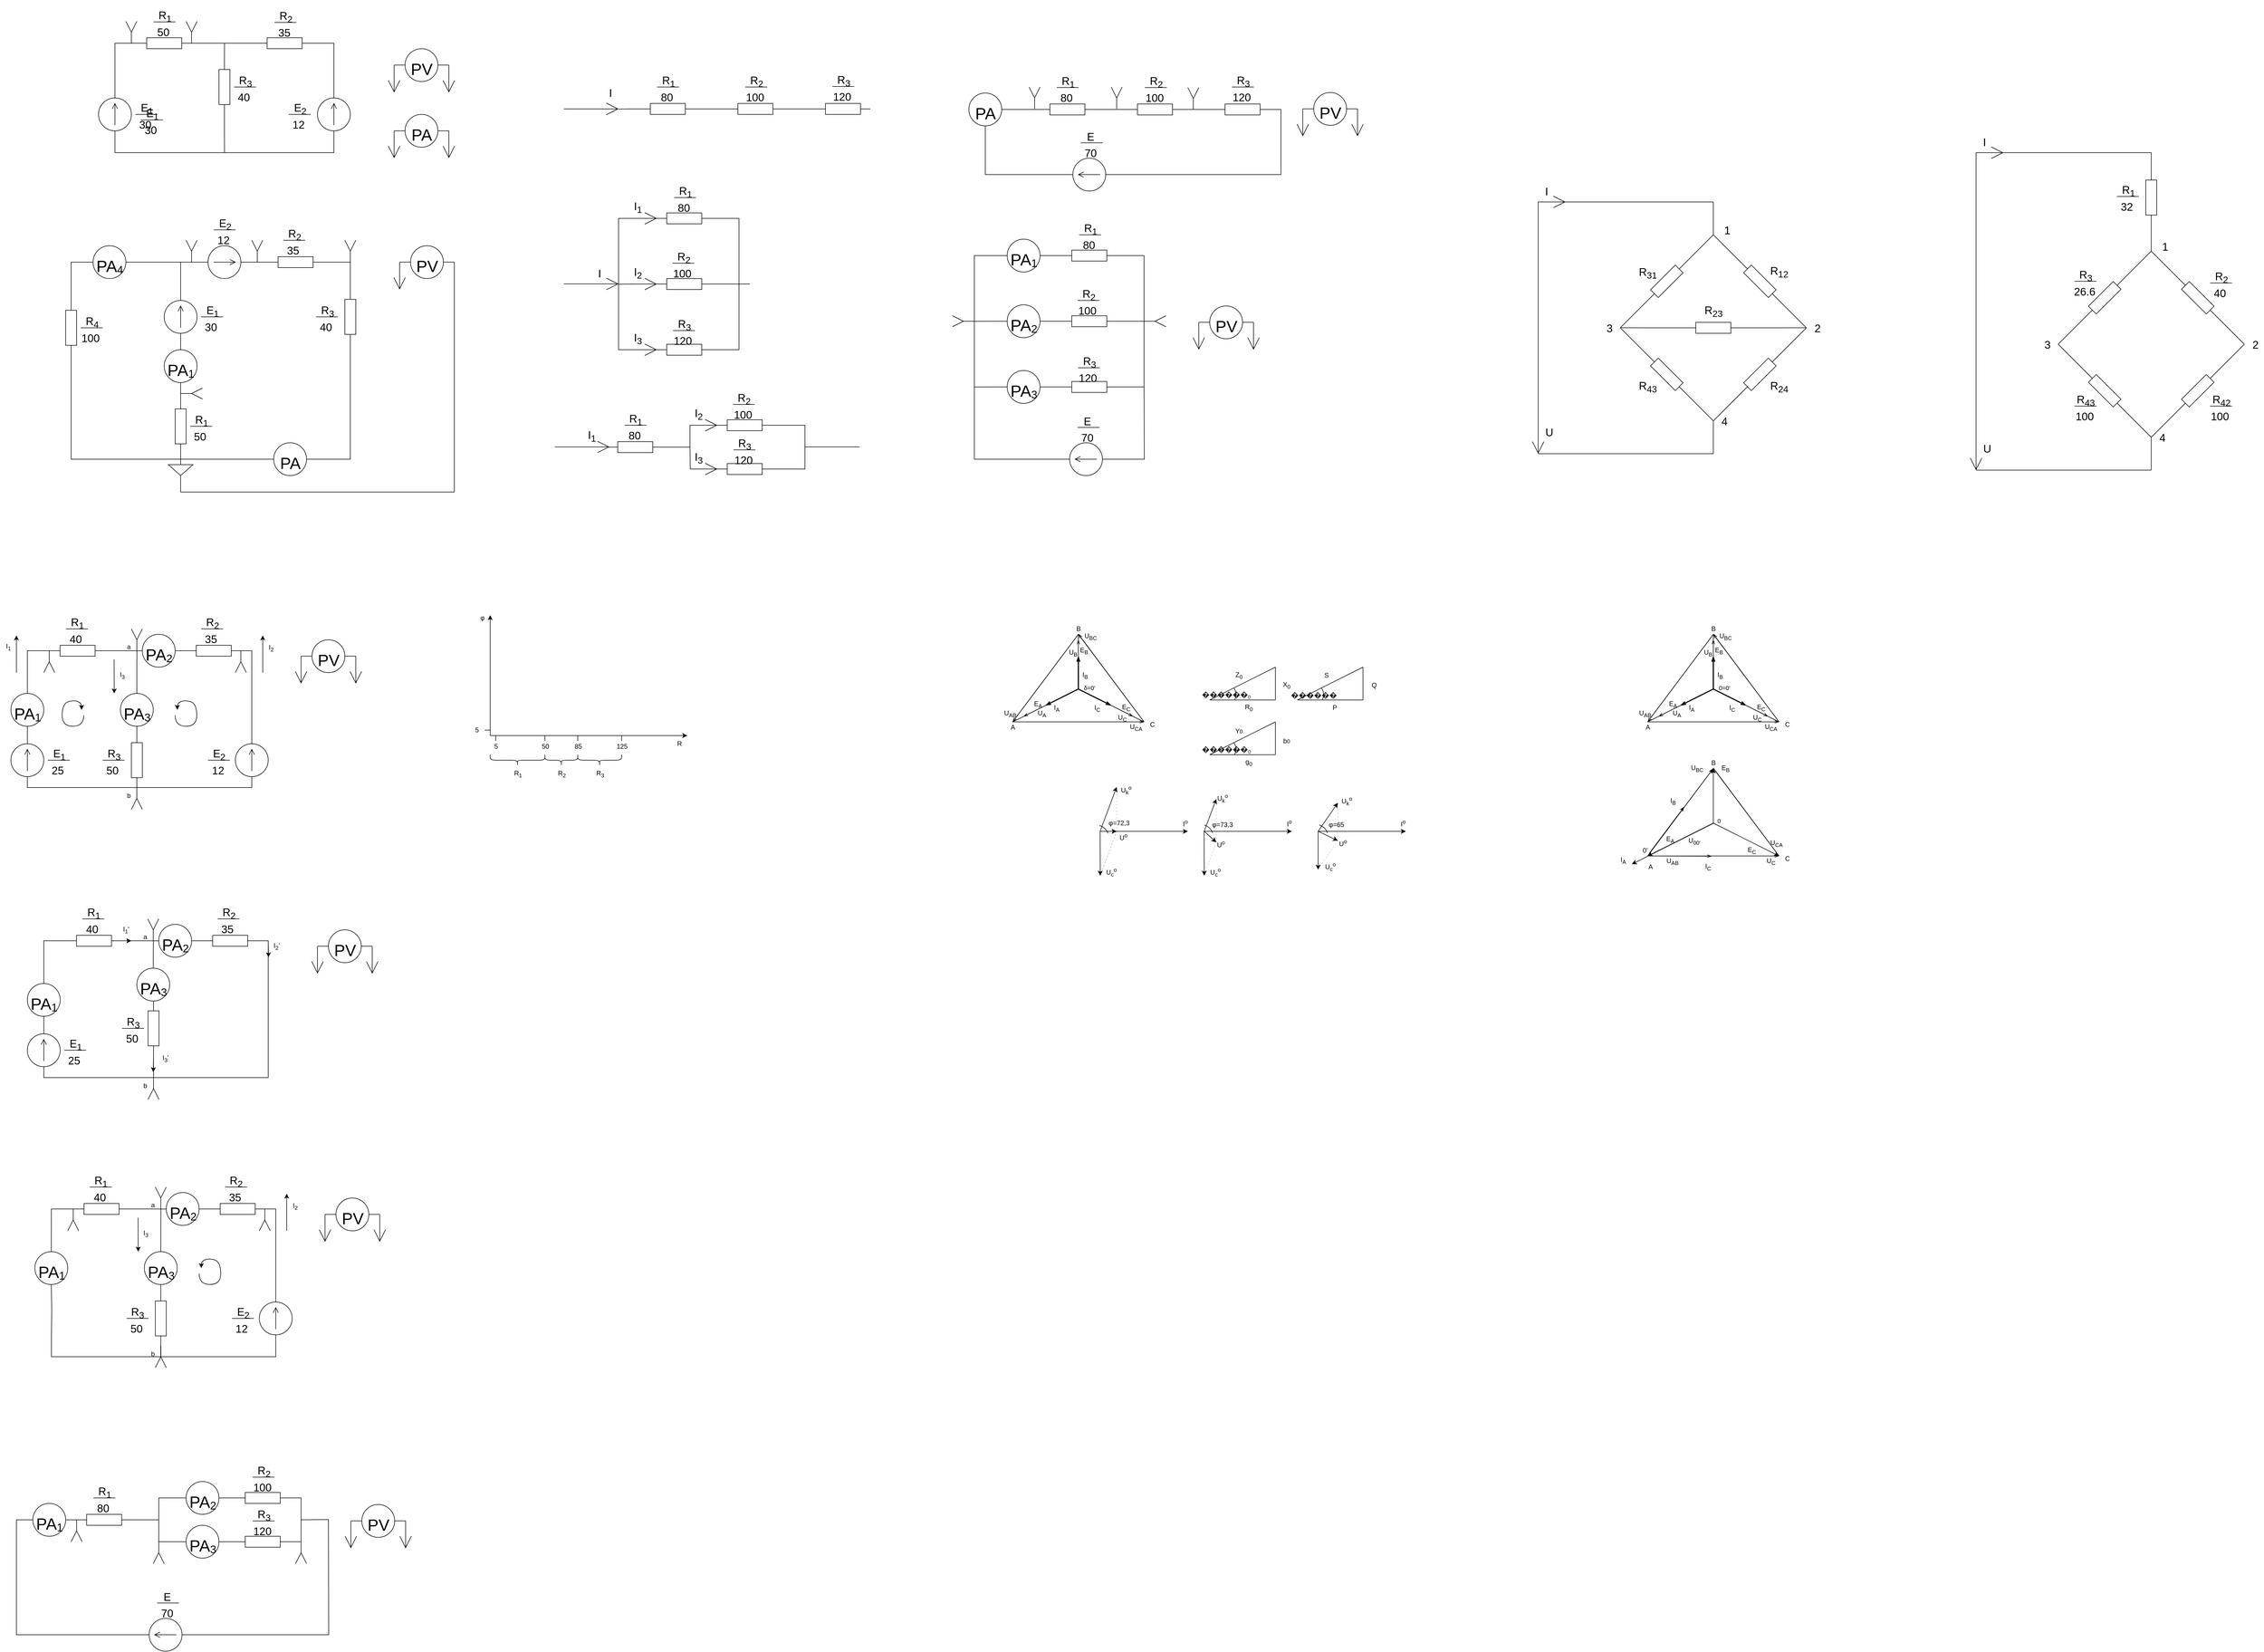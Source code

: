 <mxfile version="20.7.4" type="github">
  <diagram name="Page-1" id="16e2658f-23c8-b752-8be9-c03fbebb8bbe">
    <mxGraphModel dx="790" dy="419" grid="1" gridSize="10" guides="1" tooltips="1" connect="1" arrows="1" fold="1" page="1" pageScale="1" pageWidth="4681" pageHeight="3300" background="none" math="0" shadow="0">
      <root>
        <mxCell id="0" />
        <mxCell id="1" parent="0" />
        <mxCell id="6sGDjz0e17xrkzqmoAEd-8" style="edgeStyle=orthogonalEdgeStyle;rounded=0;orthogonalLoop=1;jettySize=auto;html=1;exitX=0;exitY=0.5;exitDx=0;exitDy=0;exitPerimeter=0;entryX=0;entryY=0.5;entryDx=0;entryDy=0;entryPerimeter=0;endArrow=none;endFill=0;" parent="1" source="6sGDjz0e17xrkzqmoAEd-1" target="6sGDjz0e17xrkzqmoAEd-7" edge="1">
          <mxGeometry relative="1" as="geometry">
            <Array as="points">
              <mxPoint x="280" y="320" />
              <mxPoint x="680" y="320" />
            </Array>
          </mxGeometry>
        </mxCell>
        <mxCell id="6sGDjz0e17xrkzqmoAEd-1" value="" style="pointerEvents=1;verticalLabelPosition=bottom;shadow=0;dashed=0;align=center;html=1;verticalAlign=top;shape=mxgraph.electrical.signal_sources.source;aspect=fixed;points=[[0.5,0,0],[1,0.5,0],[0.5,1,0],[0,0.5,0]];elSignalType=dc1;fillColor=none;rotation=-90;" parent="1" vertex="1">
          <mxGeometry x="250" y="220" width="60" height="60" as="geometry" />
        </mxCell>
        <mxCell id="6sGDjz0e17xrkzqmoAEd-9" style="edgeStyle=orthogonalEdgeStyle;rounded=0;orthogonalLoop=1;jettySize=auto;html=1;exitX=1;exitY=0.5;exitDx=0;exitDy=0;exitPerimeter=0;endArrow=none;endFill=0;" parent="1" source="6sGDjz0e17xrkzqmoAEd-2" edge="1">
          <mxGeometry relative="1" as="geometry">
            <mxPoint x="480.143" y="320" as="targetPoint" />
          </mxGeometry>
        </mxCell>
        <mxCell id="6sGDjz0e17xrkzqmoAEd-12" style="edgeStyle=orthogonalEdgeStyle;rounded=0;orthogonalLoop=1;jettySize=auto;html=1;exitX=0;exitY=0.5;exitDx=0;exitDy=0;exitPerimeter=0;endArrow=none;endFill=0;" parent="1" source="6sGDjz0e17xrkzqmoAEd-2" edge="1">
          <mxGeometry relative="1" as="geometry">
            <mxPoint x="480.143" y="120" as="targetPoint" />
          </mxGeometry>
        </mxCell>
        <mxCell id="6sGDjz0e17xrkzqmoAEd-2" value="" style="pointerEvents=1;verticalLabelPosition=bottom;shadow=0;dashed=0;align=center;html=1;verticalAlign=top;shape=mxgraph.electrical.resistors.resistor_1;fillColor=none;rotation=90;" parent="1" vertex="1">
          <mxGeometry x="430" y="190" width="100" height="20" as="geometry" />
        </mxCell>
        <mxCell id="6sGDjz0e17xrkzqmoAEd-6" style="edgeStyle=orthogonalEdgeStyle;rounded=0;orthogonalLoop=1;jettySize=auto;html=1;exitX=0;exitY=0.5;exitDx=0;exitDy=0;exitPerimeter=0;entryX=1;entryY=0.5;entryDx=0;entryDy=0;entryPerimeter=0;endArrow=none;endFill=0;" parent="1" source="6sGDjz0e17xrkzqmoAEd-3" target="6sGDjz0e17xrkzqmoAEd-1" edge="1">
          <mxGeometry relative="1" as="geometry">
            <Array as="points">
              <mxPoint x="280" y="150" />
              <mxPoint x="280" y="150" />
            </Array>
          </mxGeometry>
        </mxCell>
        <mxCell id="6sGDjz0e17xrkzqmoAEd-10" style="edgeStyle=orthogonalEdgeStyle;rounded=0;orthogonalLoop=1;jettySize=auto;html=1;exitX=1;exitY=0.5;exitDx=0;exitDy=0;exitPerimeter=0;entryX=0;entryY=0.5;entryDx=0;entryDy=0;entryPerimeter=0;endArrow=none;endFill=0;" parent="1" source="6sGDjz0e17xrkzqmoAEd-3" target="6sGDjz0e17xrkzqmoAEd-5" edge="1">
          <mxGeometry relative="1" as="geometry" />
        </mxCell>
        <mxCell id="6sGDjz0e17xrkzqmoAEd-3" value="" style="pointerEvents=1;verticalLabelPosition=bottom;shadow=0;dashed=0;align=center;html=1;verticalAlign=top;shape=mxgraph.electrical.resistors.resistor_1;fillColor=none;rotation=0;" parent="1" vertex="1">
          <mxGeometry x="320" y="110" width="100" height="20" as="geometry" />
        </mxCell>
        <mxCell id="6sGDjz0e17xrkzqmoAEd-11" style="edgeStyle=orthogonalEdgeStyle;rounded=0;orthogonalLoop=1;jettySize=auto;html=1;exitX=1;exitY=0.5;exitDx=0;exitDy=0;exitPerimeter=0;entryX=1;entryY=0.5;entryDx=0;entryDy=0;entryPerimeter=0;endArrow=none;endFill=0;" parent="1" source="6sGDjz0e17xrkzqmoAEd-5" target="6sGDjz0e17xrkzqmoAEd-7" edge="1">
          <mxGeometry relative="1" as="geometry">
            <Array as="points">
              <mxPoint x="680" y="150" />
              <mxPoint x="680" y="150" />
            </Array>
          </mxGeometry>
        </mxCell>
        <mxCell id="6sGDjz0e17xrkzqmoAEd-5" value="" style="pointerEvents=1;verticalLabelPosition=bottom;shadow=0;dashed=0;align=center;html=1;verticalAlign=top;shape=mxgraph.electrical.resistors.resistor_1;fillColor=none;rotation=0;" parent="1" vertex="1">
          <mxGeometry x="540" y="110" width="100" height="20" as="geometry" />
        </mxCell>
        <mxCell id="6sGDjz0e17xrkzqmoAEd-7" value="" style="pointerEvents=1;verticalLabelPosition=bottom;shadow=0;dashed=0;align=center;html=1;verticalAlign=top;shape=mxgraph.electrical.signal_sources.source;aspect=fixed;points=[[0.5,0,0],[1,0.5,0],[0.5,1,0],[0,0.5,0]];elSignalType=dc1;fillColor=none;rotation=-90;" parent="1" vertex="1">
          <mxGeometry x="650" y="220" width="60" height="60" as="geometry" />
        </mxCell>
        <mxCell id="6sGDjz0e17xrkzqmoAEd-22" value="" style="group" parent="1" vertex="1" connectable="0">
          <mxGeometry x="300" y="80" width="20" height="40" as="geometry" />
        </mxCell>
        <mxCell id="6sGDjz0e17xrkzqmoAEd-19" value="" style="endArrow=none;html=1;rounded=0;" parent="6sGDjz0e17xrkzqmoAEd-22" edge="1">
          <mxGeometry width="50" height="50" relative="1" as="geometry">
            <mxPoint x="10" y="20" as="sourcePoint" />
            <mxPoint x="20" as="targetPoint" />
          </mxGeometry>
        </mxCell>
        <mxCell id="6sGDjz0e17xrkzqmoAEd-20" value="" style="endArrow=none;html=1;rounded=0;" parent="6sGDjz0e17xrkzqmoAEd-22" edge="1">
          <mxGeometry width="50" height="50" relative="1" as="geometry">
            <mxPoint as="sourcePoint" />
            <mxPoint x="10.0" y="20" as="targetPoint" />
          </mxGeometry>
        </mxCell>
        <mxCell id="6sGDjz0e17xrkzqmoAEd-21" value="" style="endArrow=none;html=1;rounded=0;" parent="6sGDjz0e17xrkzqmoAEd-22" edge="1">
          <mxGeometry width="50" height="50" relative="1" as="geometry">
            <mxPoint x="10" y="40" as="sourcePoint" />
            <mxPoint x="10" y="20" as="targetPoint" />
          </mxGeometry>
        </mxCell>
        <mxCell id="6sGDjz0e17xrkzqmoAEd-23" value="" style="group" parent="1" vertex="1" connectable="0">
          <mxGeometry x="410" y="80" width="20" height="40" as="geometry" />
        </mxCell>
        <mxCell id="6sGDjz0e17xrkzqmoAEd-24" value="" style="endArrow=none;html=1;rounded=0;" parent="6sGDjz0e17xrkzqmoAEd-23" edge="1">
          <mxGeometry width="50" height="50" relative="1" as="geometry">
            <mxPoint x="10" y="20" as="sourcePoint" />
            <mxPoint x="20" as="targetPoint" />
          </mxGeometry>
        </mxCell>
        <mxCell id="6sGDjz0e17xrkzqmoAEd-25" value="" style="endArrow=none;html=1;rounded=0;" parent="6sGDjz0e17xrkzqmoAEd-23" edge="1">
          <mxGeometry width="50" height="50" relative="1" as="geometry">
            <mxPoint as="sourcePoint" />
            <mxPoint x="10.0" y="20" as="targetPoint" />
          </mxGeometry>
        </mxCell>
        <mxCell id="6sGDjz0e17xrkzqmoAEd-26" value="" style="endArrow=none;html=1;rounded=0;" parent="6sGDjz0e17xrkzqmoAEd-23" edge="1">
          <mxGeometry width="50" height="50" relative="1" as="geometry">
            <mxPoint x="10" y="40" as="sourcePoint" />
            <mxPoint x="10" y="20" as="targetPoint" />
          </mxGeometry>
        </mxCell>
        <mxCell id="6sGDjz0e17xrkzqmoAEd-37" value="" style="group" parent="1" vertex="1" connectable="0">
          <mxGeometry x="790" y="130" width="100" height="80" as="geometry" />
        </mxCell>
        <mxCell id="6sGDjz0e17xrkzqmoAEd-18" value="" style="endArrow=open;html=1;strokeWidth=1;endFill=0;endSize=20;rounded=0;" parent="6sGDjz0e17xrkzqmoAEd-37" edge="1">
          <mxGeometry width="100" relative="1" as="geometry">
            <mxPoint y="30" as="sourcePoint" />
            <mxPoint y="80" as="targetPoint" />
          </mxGeometry>
        </mxCell>
        <mxCell id="6sGDjz0e17xrkzqmoAEd-28" value="&lt;font style=&quot;font-size: 30px;&quot;&gt;PV&lt;/font&gt;" style="verticalLabelPosition=middle;shadow=0;dashed=0;align=center;html=1;verticalAlign=middle;strokeWidth=1;shape=ellipse;aspect=fixed;fontSize=50;fillColor=none;" parent="6sGDjz0e17xrkzqmoAEd-37" vertex="1">
          <mxGeometry x="20" width="60" height="60" as="geometry" />
        </mxCell>
        <mxCell id="6sGDjz0e17xrkzqmoAEd-30" value="" style="endArrow=open;html=1;strokeWidth=1;endFill=0;endSize=20;rounded=0;" parent="6sGDjz0e17xrkzqmoAEd-37" edge="1">
          <mxGeometry width="100" relative="1" as="geometry">
            <mxPoint x="100" y="30" as="sourcePoint" />
            <mxPoint x="100" y="80" as="targetPoint" />
          </mxGeometry>
        </mxCell>
        <mxCell id="6sGDjz0e17xrkzqmoAEd-35" value="" style="endArrow=none;html=1;rounded=0;fontSize=30;entryX=0;entryY=0.5;entryDx=0;entryDy=0;" parent="6sGDjz0e17xrkzqmoAEd-37" edge="1">
          <mxGeometry width="50" height="50" relative="1" as="geometry">
            <mxPoint y="29.92" as="sourcePoint" />
            <mxPoint x="20" y="29.92" as="targetPoint" />
          </mxGeometry>
        </mxCell>
        <mxCell id="6sGDjz0e17xrkzqmoAEd-36" value="" style="endArrow=none;html=1;rounded=0;fontSize=30;entryX=0;entryY=0.5;entryDx=0;entryDy=0;" parent="6sGDjz0e17xrkzqmoAEd-37" edge="1">
          <mxGeometry width="50" height="50" relative="1" as="geometry">
            <mxPoint x="80" y="29.92" as="sourcePoint" />
            <mxPoint x="100" y="29.92" as="targetPoint" />
          </mxGeometry>
        </mxCell>
        <mxCell id="6sGDjz0e17xrkzqmoAEd-38" value="" style="group" parent="1" vertex="1" connectable="0">
          <mxGeometry x="790" y="250" width="100" height="80" as="geometry" />
        </mxCell>
        <mxCell id="6sGDjz0e17xrkzqmoAEd-29" value="&lt;font style=&quot;font-size: 30px;&quot;&gt;PA&lt;/font&gt;" style="verticalLabelPosition=middle;shadow=0;dashed=0;align=center;html=1;verticalAlign=middle;strokeWidth=1;shape=ellipse;aspect=fixed;fontSize=50;fillColor=none;" parent="6sGDjz0e17xrkzqmoAEd-38" vertex="1">
          <mxGeometry x="20" width="60" height="60" as="geometry" />
        </mxCell>
        <mxCell id="6sGDjz0e17xrkzqmoAEd-31" value="" style="endArrow=open;html=1;strokeWidth=1;endFill=0;endSize=20;rounded=0;" parent="6sGDjz0e17xrkzqmoAEd-38" edge="1">
          <mxGeometry width="100" relative="1" as="geometry">
            <mxPoint y="30" as="sourcePoint" />
            <mxPoint y="80" as="targetPoint" />
          </mxGeometry>
        </mxCell>
        <mxCell id="6sGDjz0e17xrkzqmoAEd-32" value="" style="endArrow=open;html=1;strokeWidth=1;endFill=0;endSize=20;rounded=0;" parent="6sGDjz0e17xrkzqmoAEd-38" edge="1">
          <mxGeometry width="100" relative="1" as="geometry">
            <mxPoint x="100" y="30" as="sourcePoint" />
            <mxPoint x="100" y="80" as="targetPoint" />
          </mxGeometry>
        </mxCell>
        <mxCell id="6sGDjz0e17xrkzqmoAEd-33" value="" style="endArrow=none;html=1;rounded=0;fontSize=30;entryX=0;entryY=0.5;entryDx=0;entryDy=0;" parent="6sGDjz0e17xrkzqmoAEd-38" target="6sGDjz0e17xrkzqmoAEd-29" edge="1">
          <mxGeometry width="50" height="50" relative="1" as="geometry">
            <mxPoint y="30" as="sourcePoint" />
            <mxPoint x="50" y="-20" as="targetPoint" />
          </mxGeometry>
        </mxCell>
        <mxCell id="6sGDjz0e17xrkzqmoAEd-34" value="" style="endArrow=none;html=1;rounded=0;fontSize=30;exitX=1;exitY=0.5;exitDx=0;exitDy=0;" parent="6sGDjz0e17xrkzqmoAEd-38" source="6sGDjz0e17xrkzqmoAEd-29" edge="1">
          <mxGeometry width="50" height="50" relative="1" as="geometry">
            <mxPoint x="80" y="29.87" as="sourcePoint" />
            <mxPoint x="100" y="30" as="targetPoint" />
          </mxGeometry>
        </mxCell>
        <mxCell id="6sGDjz0e17xrkzqmoAEd-45" value="" style="group" parent="1" vertex="1" connectable="0">
          <mxGeometry x="343" y="41" width="57.5" height="80" as="geometry" />
        </mxCell>
        <mxCell id="6sGDjz0e17xrkzqmoAEd-44" value="" style="group" parent="6sGDjz0e17xrkzqmoAEd-45" vertex="1" connectable="0">
          <mxGeometry x="2.5" width="55" height="80" as="geometry" />
        </mxCell>
        <mxCell id="6sGDjz0e17xrkzqmoAEd-39" value="&lt;font style=&quot;font-size: 20px;&quot;&gt;R&lt;sub&gt;1&lt;/sub&gt;&lt;/font&gt;" style="text;html=1;align=center;verticalAlign=middle;resizable=0;points=[];autosize=1;strokeColor=none;fillColor=none;fontSize=30;" parent="6sGDjz0e17xrkzqmoAEd-44" vertex="1">
          <mxGeometry width="50" height="50" as="geometry" />
        </mxCell>
        <mxCell id="6sGDjz0e17xrkzqmoAEd-41" value="" style="endArrow=none;html=1;rounded=0;fontSize=20;" parent="6sGDjz0e17xrkzqmoAEd-44" edge="1">
          <mxGeometry width="50" height="50" relative="1" as="geometry">
            <mxPoint x="5" y="40" as="sourcePoint" />
            <mxPoint x="45" y="40" as="targetPoint" />
          </mxGeometry>
        </mxCell>
        <mxCell id="6sGDjz0e17xrkzqmoAEd-43" value="&lt;font style=&quot;font-size: 20px;&quot;&gt;50&lt;/font&gt;" style="text;html=1;align=center;verticalAlign=middle;resizable=0;points=[];autosize=1;strokeColor=none;fillColor=none;fontSize=30;" parent="6sGDjz0e17xrkzqmoAEd-45" vertex="1">
          <mxGeometry y="30" width="50" height="50" as="geometry" />
        </mxCell>
        <mxCell id="6sGDjz0e17xrkzqmoAEd-46" value="" style="group" parent="1" vertex="1" connectable="0">
          <mxGeometry x="564" y="42" width="57.5" height="80" as="geometry" />
        </mxCell>
        <mxCell id="6sGDjz0e17xrkzqmoAEd-47" value="" style="group" parent="6sGDjz0e17xrkzqmoAEd-46" vertex="1" connectable="0">
          <mxGeometry x="2.5" width="55" height="80" as="geometry" />
        </mxCell>
        <mxCell id="6sGDjz0e17xrkzqmoAEd-48" value="&lt;font style=&quot;font-size: 20px;&quot;&gt;R&lt;sub&gt;2&lt;/sub&gt;&lt;/font&gt;" style="text;html=1;align=center;verticalAlign=middle;resizable=0;points=[];autosize=1;strokeColor=none;fillColor=none;fontSize=30;" parent="6sGDjz0e17xrkzqmoAEd-47" vertex="1">
          <mxGeometry width="50" height="50" as="geometry" />
        </mxCell>
        <mxCell id="6sGDjz0e17xrkzqmoAEd-49" value="" style="endArrow=none;html=1;rounded=0;fontSize=20;" parent="6sGDjz0e17xrkzqmoAEd-47" edge="1">
          <mxGeometry width="50" height="50" relative="1" as="geometry">
            <mxPoint x="5" y="40" as="sourcePoint" />
            <mxPoint x="45" y="40" as="targetPoint" />
          </mxGeometry>
        </mxCell>
        <mxCell id="6sGDjz0e17xrkzqmoAEd-50" value="&lt;font style=&quot;font-size: 20px;&quot;&gt;35&lt;/font&gt;" style="text;html=1;align=center;verticalAlign=middle;resizable=0;points=[];autosize=1;strokeColor=none;fillColor=none;fontSize=30;" parent="6sGDjz0e17xrkzqmoAEd-46" vertex="1">
          <mxGeometry y="30" width="50" height="50" as="geometry" />
        </mxCell>
        <mxCell id="6sGDjz0e17xrkzqmoAEd-51" value="" style="group" parent="1" vertex="1" connectable="0">
          <mxGeometry x="490" y="160" width="57.5" height="80" as="geometry" />
        </mxCell>
        <mxCell id="6sGDjz0e17xrkzqmoAEd-52" value="" style="group" parent="6sGDjz0e17xrkzqmoAEd-51" vertex="1" connectable="0">
          <mxGeometry x="2.5" width="55" height="80" as="geometry" />
        </mxCell>
        <mxCell id="6sGDjz0e17xrkzqmoAEd-53" value="&lt;font style=&quot;font-size: 20px;&quot;&gt;R&lt;sub&gt;3&lt;/sub&gt;&lt;/font&gt;" style="text;html=1;align=center;verticalAlign=middle;resizable=0;points=[];autosize=1;strokeColor=none;fillColor=none;fontSize=30;" parent="6sGDjz0e17xrkzqmoAEd-52" vertex="1">
          <mxGeometry width="50" height="50" as="geometry" />
        </mxCell>
        <mxCell id="6sGDjz0e17xrkzqmoAEd-54" value="" style="endArrow=none;html=1;rounded=0;fontSize=20;" parent="6sGDjz0e17xrkzqmoAEd-52" edge="1">
          <mxGeometry width="50" height="50" relative="1" as="geometry">
            <mxPoint x="5" y="40" as="sourcePoint" />
            <mxPoint x="45" y="40" as="targetPoint" />
          </mxGeometry>
        </mxCell>
        <mxCell id="6sGDjz0e17xrkzqmoAEd-55" value="&lt;font style=&quot;font-size: 20px;&quot;&gt;40&lt;/font&gt;" style="text;html=1;align=center;verticalAlign=middle;resizable=0;points=[];autosize=1;strokeColor=none;fillColor=none;fontSize=30;" parent="6sGDjz0e17xrkzqmoAEd-51" vertex="1">
          <mxGeometry y="30" width="50" height="50" as="geometry" />
        </mxCell>
        <mxCell id="6sGDjz0e17xrkzqmoAEd-56" value="" style="group" parent="1" vertex="1" connectable="0">
          <mxGeometry x="310" y="210" width="57.5" height="80" as="geometry" />
        </mxCell>
        <mxCell id="6sGDjz0e17xrkzqmoAEd-57" value="" style="group" parent="6sGDjz0e17xrkzqmoAEd-56" vertex="1" connectable="0">
          <mxGeometry x="2.5" width="55" height="80" as="geometry" />
        </mxCell>
        <mxCell id="6sGDjz0e17xrkzqmoAEd-58" value="&lt;font style=&quot;font-size: 20px;&quot;&gt;E&lt;sub&gt;1&lt;/sub&gt;&lt;/font&gt;" style="text;html=1;align=center;verticalAlign=middle;resizable=0;points=[];autosize=1;strokeColor=none;fillColor=none;fontSize=30;" parent="6sGDjz0e17xrkzqmoAEd-57" vertex="1">
          <mxGeometry width="50" height="50" as="geometry" />
        </mxCell>
        <mxCell id="6sGDjz0e17xrkzqmoAEd-59" value="" style="endArrow=none;html=1;rounded=0;fontSize=20;" parent="6sGDjz0e17xrkzqmoAEd-57" edge="1">
          <mxGeometry width="50" height="50" relative="1" as="geometry">
            <mxPoint x="5" y="40" as="sourcePoint" />
            <mxPoint x="45" y="40" as="targetPoint" />
          </mxGeometry>
        </mxCell>
        <mxCell id="6sGDjz0e17xrkzqmoAEd-60" value="&lt;font style=&quot;font-size: 20px;&quot;&gt;30&lt;/font&gt;" style="text;html=1;align=center;verticalAlign=middle;resizable=0;points=[];autosize=1;strokeColor=none;fillColor=none;fontSize=30;" parent="6sGDjz0e17xrkzqmoAEd-56" vertex="1">
          <mxGeometry y="30" width="50" height="50" as="geometry" />
        </mxCell>
        <mxCell id="6sGDjz0e17xrkzqmoAEd-61" value="" style="group" parent="1" vertex="1" connectable="0">
          <mxGeometry x="590" y="210" width="57.5" height="80" as="geometry" />
        </mxCell>
        <mxCell id="6sGDjz0e17xrkzqmoAEd-62" value="" style="group" parent="6sGDjz0e17xrkzqmoAEd-61" vertex="1" connectable="0">
          <mxGeometry x="2.5" width="55" height="80" as="geometry" />
        </mxCell>
        <mxCell id="6sGDjz0e17xrkzqmoAEd-63" value="&lt;font style=&quot;font-size: 20px;&quot;&gt;E&lt;sub&gt;2&lt;/sub&gt;&lt;/font&gt;" style="text;html=1;align=center;verticalAlign=middle;resizable=0;points=[];autosize=1;strokeColor=none;fillColor=none;fontSize=30;" parent="6sGDjz0e17xrkzqmoAEd-62" vertex="1">
          <mxGeometry width="50" height="50" as="geometry" />
        </mxCell>
        <mxCell id="6sGDjz0e17xrkzqmoAEd-64" value="" style="endArrow=none;html=1;rounded=0;fontSize=20;" parent="6sGDjz0e17xrkzqmoAEd-62" edge="1">
          <mxGeometry width="50" height="50" relative="1" as="geometry">
            <mxPoint x="5" y="40" as="sourcePoint" />
            <mxPoint x="45" y="40" as="targetPoint" />
          </mxGeometry>
        </mxCell>
        <mxCell id="6sGDjz0e17xrkzqmoAEd-65" value="&lt;font style=&quot;font-size: 20px;&quot;&gt;12&lt;/font&gt;" style="text;html=1;align=center;verticalAlign=middle;resizable=0;points=[];autosize=1;strokeColor=none;fillColor=none;fontSize=30;" parent="6sGDjz0e17xrkzqmoAEd-61" vertex="1">
          <mxGeometry y="30" width="50" height="50" as="geometry" />
        </mxCell>
        <mxCell id="6sGDjz0e17xrkzqmoAEd-82" style="edgeStyle=orthogonalEdgeStyle;rounded=0;orthogonalLoop=1;jettySize=auto;html=1;exitX=1;exitY=0.5;exitDx=0;exitDy=0;exitPerimeter=0;entryX=0;entryY=0.5;entryDx=0;entryDy=0;fontSize=20;endArrow=none;endFill=0;" parent="1" source="6sGDjz0e17xrkzqmoAEd-66" target="6sGDjz0e17xrkzqmoAEd-81" edge="1">
          <mxGeometry relative="1" as="geometry" />
        </mxCell>
        <mxCell id="6sGDjz0e17xrkzqmoAEd-92" style="edgeStyle=orthogonalEdgeStyle;rounded=0;orthogonalLoop=1;jettySize=auto;html=1;exitX=0;exitY=0.5;exitDx=0;exitDy=0;exitPerimeter=0;entryX=0;entryY=0.5;entryDx=0;entryDy=0;fontSize=20;endArrow=none;endFill=0;" parent="1" source="6sGDjz0e17xrkzqmoAEd-66" target="6sGDjz0e17xrkzqmoAEd-80" edge="1">
          <mxGeometry relative="1" as="geometry" />
        </mxCell>
        <mxCell id="6sGDjz0e17xrkzqmoAEd-66" value="" style="pointerEvents=1;verticalLabelPosition=bottom;shadow=0;dashed=0;align=center;html=1;verticalAlign=top;shape=mxgraph.electrical.resistors.resistor_1;fillColor=none;rotation=90;" parent="1" vertex="1">
          <mxGeometry x="150" y="630" width="100" height="20" as="geometry" />
        </mxCell>
        <mxCell id="6sGDjz0e17xrkzqmoAEd-67" value="" style="pointerEvents=1;verticalLabelPosition=bottom;shadow=0;dashed=0;align=center;html=1;verticalAlign=top;shape=mxgraph.electrical.resistors.resistor_1;fillColor=none;rotation=90;" parent="1" vertex="1">
          <mxGeometry x="660" y="610" width="100" height="20" as="geometry" />
        </mxCell>
        <mxCell id="6sGDjz0e17xrkzqmoAEd-93" style="edgeStyle=orthogonalEdgeStyle;rounded=0;orthogonalLoop=1;jettySize=auto;html=1;exitX=1;exitY=0.5;exitDx=0;exitDy=0;exitPerimeter=0;entryX=0;entryY=0.5;entryDx=0;entryDy=0;entryPerimeter=0;fontSize=20;endArrow=none;endFill=0;" parent="1" source="6sGDjz0e17xrkzqmoAEd-68" target="6sGDjz0e17xrkzqmoAEd-67" edge="1">
          <mxGeometry relative="1" as="geometry">
            <Array as="points">
              <mxPoint x="710" y="520" />
              <mxPoint x="710" y="570" />
            </Array>
          </mxGeometry>
        </mxCell>
        <mxCell id="6sGDjz0e17xrkzqmoAEd-68" value="" style="pointerEvents=1;verticalLabelPosition=bottom;shadow=0;dashed=0;align=center;html=1;verticalAlign=top;shape=mxgraph.electrical.resistors.resistor_1;fillColor=none;rotation=0;" parent="1" vertex="1">
          <mxGeometry x="560" y="510" width="100" height="20" as="geometry" />
        </mxCell>
        <mxCell id="6sGDjz0e17xrkzqmoAEd-84" style="edgeStyle=orthogonalEdgeStyle;rounded=0;orthogonalLoop=1;jettySize=auto;html=1;exitX=1;exitY=0.5;exitDx=0;exitDy=0;exitPerimeter=0;fontSize=20;endArrow=none;endFill=0;" parent="1" source="6sGDjz0e17xrkzqmoAEd-70" edge="1">
          <mxGeometry relative="1" as="geometry">
            <mxPoint x="400.009" y="880" as="targetPoint" />
          </mxGeometry>
        </mxCell>
        <mxCell id="6sGDjz0e17xrkzqmoAEd-70" value="" style="pointerEvents=1;verticalLabelPosition=bottom;shadow=0;dashed=0;align=center;html=1;verticalAlign=top;shape=mxgraph.electrical.resistors.resistor_1;fillColor=none;rotation=90;" parent="1" vertex="1">
          <mxGeometry x="350" y="810" width="100" height="20" as="geometry" />
        </mxCell>
        <mxCell id="6sGDjz0e17xrkzqmoAEd-91" style="edgeStyle=orthogonalEdgeStyle;rounded=0;orthogonalLoop=1;jettySize=auto;html=1;exitX=1;exitY=0.5;exitDx=0;exitDy=0;exitPerimeter=0;entryX=0;entryY=0.5;entryDx=0;entryDy=0;entryPerimeter=0;fontSize=20;endArrow=none;endFill=0;" parent="1" source="6sGDjz0e17xrkzqmoAEd-71" target="6sGDjz0e17xrkzqmoAEd-68" edge="1">
          <mxGeometry relative="1" as="geometry" />
        </mxCell>
        <mxCell id="6sGDjz0e17xrkzqmoAEd-71" value="" style="pointerEvents=1;verticalLabelPosition=bottom;shadow=0;dashed=0;align=center;html=1;verticalAlign=top;shape=mxgraph.electrical.signal_sources.source;aspect=fixed;points=[[0.5,0,0],[1,0.5,0],[0.5,1,0],[0,0.5,0]];elSignalType=dc1;fillColor=none;rotation=0;" parent="1" vertex="1">
          <mxGeometry x="450" y="490" width="60" height="60" as="geometry" />
        </mxCell>
        <mxCell id="6sGDjz0e17xrkzqmoAEd-88" style="edgeStyle=orthogonalEdgeStyle;rounded=0;orthogonalLoop=1;jettySize=auto;html=1;exitX=0;exitY=0.5;exitDx=0;exitDy=0;exitPerimeter=0;fontSize=20;endArrow=none;endFill=0;" parent="1" source="6sGDjz0e17xrkzqmoAEd-72" target="6sGDjz0e17xrkzqmoAEd-79" edge="1">
          <mxGeometry relative="1" as="geometry" />
        </mxCell>
        <mxCell id="6sGDjz0e17xrkzqmoAEd-90" style="edgeStyle=orthogonalEdgeStyle;rounded=0;orthogonalLoop=1;jettySize=auto;html=1;exitX=1;exitY=0.5;exitDx=0;exitDy=0;exitPerimeter=0;fontSize=20;endArrow=none;endFill=0;" parent="1" source="6sGDjz0e17xrkzqmoAEd-72" edge="1">
          <mxGeometry relative="1" as="geometry">
            <mxPoint x="400" y="520" as="targetPoint" />
          </mxGeometry>
        </mxCell>
        <mxCell id="6sGDjz0e17xrkzqmoAEd-72" value="" style="pointerEvents=1;verticalLabelPosition=bottom;shadow=0;dashed=0;align=center;html=1;verticalAlign=top;shape=mxgraph.electrical.signal_sources.source;aspect=fixed;points=[[0.5,0,0],[1,0.5,0],[0.5,1,0],[0,0.5,0]];elSignalType=dc1;fillColor=none;rotation=-90;" parent="1" vertex="1">
          <mxGeometry x="370" y="590" width="60" height="60" as="geometry" />
        </mxCell>
        <mxCell id="6sGDjz0e17xrkzqmoAEd-87" style="edgeStyle=orthogonalEdgeStyle;rounded=0;orthogonalLoop=1;jettySize=auto;html=1;exitX=0.5;exitY=1;exitDx=0;exitDy=0;entryX=0;entryY=0.5;entryDx=0;entryDy=0;entryPerimeter=0;fontSize=20;endArrow=none;endFill=0;" parent="1" source="6sGDjz0e17xrkzqmoAEd-79" target="6sGDjz0e17xrkzqmoAEd-70" edge="1">
          <mxGeometry relative="1" as="geometry" />
        </mxCell>
        <mxCell id="6sGDjz0e17xrkzqmoAEd-79" value="&lt;font style=&quot;font-size: 30px;&quot;&gt;PA&lt;/font&gt;&lt;font size=&quot;1&quot;&gt;&lt;sub style=&quot;font-size: 20px;&quot;&gt;1&lt;/sub&gt;&lt;/font&gt;" style="verticalLabelPosition=middle;shadow=0;dashed=0;align=center;html=1;verticalAlign=middle;strokeWidth=1;shape=ellipse;aspect=fixed;fontSize=50;fillColor=none;" parent="1" vertex="1">
          <mxGeometry x="370" y="680" width="60" height="60" as="geometry" />
        </mxCell>
        <mxCell id="6sGDjz0e17xrkzqmoAEd-89" style="edgeStyle=orthogonalEdgeStyle;rounded=0;orthogonalLoop=1;jettySize=auto;html=1;exitX=1;exitY=0.5;exitDx=0;exitDy=0;entryX=0;entryY=0.5;entryDx=0;entryDy=0;entryPerimeter=0;fontSize=20;endArrow=none;endFill=0;" parent="1" source="6sGDjz0e17xrkzqmoAEd-80" target="6sGDjz0e17xrkzqmoAEd-71" edge="1">
          <mxGeometry relative="1" as="geometry" />
        </mxCell>
        <mxCell id="6sGDjz0e17xrkzqmoAEd-80" value="&lt;font style=&quot;font-size: 30px;&quot;&gt;PA&lt;/font&gt;&lt;font size=&quot;1&quot;&gt;&lt;sub style=&quot;font-size: 20px;&quot;&gt;4&lt;/sub&gt;&lt;/font&gt;" style="verticalLabelPosition=middle;shadow=0;dashed=0;align=center;html=1;verticalAlign=middle;strokeWidth=1;shape=ellipse;aspect=fixed;fontSize=50;fillColor=none;" parent="1" vertex="1">
          <mxGeometry x="240" y="490" width="60" height="60" as="geometry" />
        </mxCell>
        <mxCell id="6sGDjz0e17xrkzqmoAEd-94" style="edgeStyle=orthogonalEdgeStyle;rounded=0;orthogonalLoop=1;jettySize=auto;html=1;exitX=1;exitY=0.5;exitDx=0;exitDy=0;entryX=1;entryY=0.5;entryDx=0;entryDy=0;entryPerimeter=0;fontSize=20;endArrow=none;endFill=0;" parent="1" source="6sGDjz0e17xrkzqmoAEd-81" target="6sGDjz0e17xrkzqmoAEd-67" edge="1">
          <mxGeometry relative="1" as="geometry">
            <Array as="points">
              <mxPoint x="710" y="880" />
              <mxPoint x="710" y="670" />
            </Array>
          </mxGeometry>
        </mxCell>
        <mxCell id="6sGDjz0e17xrkzqmoAEd-81" value="&lt;font style=&quot;font-size: 30px;&quot;&gt;PA&lt;/font&gt;" style="verticalLabelPosition=middle;shadow=0;dashed=0;align=center;html=1;verticalAlign=middle;strokeWidth=1;shape=ellipse;aspect=fixed;fontSize=50;fillColor=none;" parent="1" vertex="1">
          <mxGeometry x="570" y="850" width="60" height="60" as="geometry" />
        </mxCell>
        <mxCell id="6sGDjz0e17xrkzqmoAEd-95" value="" style="pointerEvents=1;verticalLabelPosition=bottom;shadow=0;dashed=0;align=center;html=1;verticalAlign=top;shape=mxgraph.electrical.signal_sources.signal_ground;fontSize=20;fillColor=none;" parent="1" vertex="1">
          <mxGeometry x="377.5" y="880" width="45" height="30" as="geometry" />
        </mxCell>
        <mxCell id="6sGDjz0e17xrkzqmoAEd-96" value="" style="group;rotation=90;" parent="1" vertex="1" connectable="0">
          <mxGeometry x="410" y="740" width="20" height="40" as="geometry" />
        </mxCell>
        <mxCell id="6sGDjz0e17xrkzqmoAEd-97" value="" style="endArrow=none;html=1;rounded=0;" parent="6sGDjz0e17xrkzqmoAEd-96" edge="1">
          <mxGeometry width="50" height="50" relative="1" as="geometry">
            <mxPoint x="10" y="20" as="sourcePoint" />
            <mxPoint x="30" y="30" as="targetPoint" />
          </mxGeometry>
        </mxCell>
        <mxCell id="6sGDjz0e17xrkzqmoAEd-98" value="" style="endArrow=none;html=1;rounded=0;" parent="6sGDjz0e17xrkzqmoAEd-96" edge="1">
          <mxGeometry width="50" height="50" relative="1" as="geometry">
            <mxPoint x="30" y="10" as="sourcePoint" />
            <mxPoint x="10" y="20" as="targetPoint" />
          </mxGeometry>
        </mxCell>
        <mxCell id="6sGDjz0e17xrkzqmoAEd-99" value="" style="endArrow=none;html=1;rounded=0;" parent="6sGDjz0e17xrkzqmoAEd-96" edge="1">
          <mxGeometry width="50" height="50" relative="1" as="geometry">
            <mxPoint x="-10" y="20" as="sourcePoint" />
            <mxPoint x="10" y="20" as="targetPoint" />
          </mxGeometry>
        </mxCell>
        <mxCell id="6sGDjz0e17xrkzqmoAEd-100" value="" style="group" parent="1" vertex="1" connectable="0">
          <mxGeometry x="530" y="480" width="20" height="40" as="geometry" />
        </mxCell>
        <mxCell id="6sGDjz0e17xrkzqmoAEd-101" value="" style="endArrow=none;html=1;rounded=0;" parent="6sGDjz0e17xrkzqmoAEd-100" edge="1">
          <mxGeometry width="50" height="50" relative="1" as="geometry">
            <mxPoint x="10" y="20" as="sourcePoint" />
            <mxPoint x="20" as="targetPoint" />
          </mxGeometry>
        </mxCell>
        <mxCell id="6sGDjz0e17xrkzqmoAEd-102" value="" style="endArrow=none;html=1;rounded=0;" parent="6sGDjz0e17xrkzqmoAEd-100" edge="1">
          <mxGeometry width="50" height="50" relative="1" as="geometry">
            <mxPoint as="sourcePoint" />
            <mxPoint x="10.0" y="20" as="targetPoint" />
          </mxGeometry>
        </mxCell>
        <mxCell id="6sGDjz0e17xrkzqmoAEd-103" value="" style="endArrow=none;html=1;rounded=0;" parent="6sGDjz0e17xrkzqmoAEd-100" edge="1">
          <mxGeometry width="50" height="50" relative="1" as="geometry">
            <mxPoint x="10" y="40" as="sourcePoint" />
            <mxPoint x="10" y="20" as="targetPoint" />
          </mxGeometry>
        </mxCell>
        <mxCell id="6sGDjz0e17xrkzqmoAEd-104" value="" style="group" parent="1" vertex="1" connectable="0">
          <mxGeometry x="700" y="480" width="20" height="40" as="geometry" />
        </mxCell>
        <mxCell id="6sGDjz0e17xrkzqmoAEd-105" value="" style="endArrow=none;html=1;rounded=0;" parent="6sGDjz0e17xrkzqmoAEd-104" edge="1">
          <mxGeometry width="50" height="50" relative="1" as="geometry">
            <mxPoint x="10" y="20" as="sourcePoint" />
            <mxPoint x="20" as="targetPoint" />
          </mxGeometry>
        </mxCell>
        <mxCell id="6sGDjz0e17xrkzqmoAEd-106" value="" style="endArrow=none;html=1;rounded=0;" parent="6sGDjz0e17xrkzqmoAEd-104" edge="1">
          <mxGeometry width="50" height="50" relative="1" as="geometry">
            <mxPoint as="sourcePoint" />
            <mxPoint x="10.0" y="20" as="targetPoint" />
          </mxGeometry>
        </mxCell>
        <mxCell id="6sGDjz0e17xrkzqmoAEd-107" value="" style="endArrow=none;html=1;rounded=0;" parent="6sGDjz0e17xrkzqmoAEd-104" edge="1">
          <mxGeometry width="50" height="50" relative="1" as="geometry">
            <mxPoint x="10" y="40" as="sourcePoint" />
            <mxPoint x="10" y="20" as="targetPoint" />
          </mxGeometry>
        </mxCell>
        <mxCell id="6sGDjz0e17xrkzqmoAEd-108" value="" style="group" parent="1" vertex="1" connectable="0">
          <mxGeometry x="800" y="490" width="100" height="80" as="geometry" />
        </mxCell>
        <mxCell id="6sGDjz0e17xrkzqmoAEd-109" value="" style="endArrow=open;html=1;strokeWidth=1;endFill=0;endSize=20;rounded=0;" parent="6sGDjz0e17xrkzqmoAEd-108" edge="1">
          <mxGeometry width="100" relative="1" as="geometry">
            <mxPoint y="30" as="sourcePoint" />
            <mxPoint y="80" as="targetPoint" />
          </mxGeometry>
        </mxCell>
        <mxCell id="6sGDjz0e17xrkzqmoAEd-110" value="&lt;font style=&quot;font-size: 30px;&quot;&gt;PV&lt;/font&gt;" style="verticalLabelPosition=middle;shadow=0;dashed=0;align=center;html=1;verticalAlign=middle;strokeWidth=1;shape=ellipse;aspect=fixed;fontSize=50;fillColor=none;" parent="6sGDjz0e17xrkzqmoAEd-108" vertex="1">
          <mxGeometry x="20" width="60" height="60" as="geometry" />
        </mxCell>
        <mxCell id="6sGDjz0e17xrkzqmoAEd-112" value="" style="endArrow=none;html=1;rounded=0;fontSize=30;entryX=0;entryY=0.5;entryDx=0;entryDy=0;" parent="6sGDjz0e17xrkzqmoAEd-108" edge="1">
          <mxGeometry width="50" height="50" relative="1" as="geometry">
            <mxPoint y="29.92" as="sourcePoint" />
            <mxPoint x="20" y="29.92" as="targetPoint" />
          </mxGeometry>
        </mxCell>
        <mxCell id="6sGDjz0e17xrkzqmoAEd-113" value="" style="endArrow=none;html=1;rounded=0;fontSize=30;entryX=0;entryY=0.5;entryDx=0;entryDy=0;" parent="6sGDjz0e17xrkzqmoAEd-108" edge="1">
          <mxGeometry width="50" height="50" relative="1" as="geometry">
            <mxPoint x="80" y="29.92" as="sourcePoint" />
            <mxPoint x="100" y="29.92" as="targetPoint" />
          </mxGeometry>
        </mxCell>
        <mxCell id="6sGDjz0e17xrkzqmoAEd-117" value="" style="endArrow=none;html=1;rounded=0;fontSize=30;" parent="1" edge="1">
          <mxGeometry width="50" height="50" relative="1" as="geometry">
            <mxPoint x="900" y="520" as="sourcePoint" />
            <mxPoint x="900" y="940.192" as="targetPoint" />
          </mxGeometry>
        </mxCell>
        <mxCell id="6sGDjz0e17xrkzqmoAEd-118" value="" style="endArrow=none;html=1;rounded=0;fontSize=30;entryX=0;entryY=0.5;entryDx=0;entryDy=0;" parent="1" edge="1">
          <mxGeometry width="50" height="50" relative="1" as="geometry">
            <mxPoint x="399.808" y="940" as="sourcePoint" />
            <mxPoint x="900" y="940" as="targetPoint" />
          </mxGeometry>
        </mxCell>
        <mxCell id="6sGDjz0e17xrkzqmoAEd-119" value="" style="endArrow=none;html=1;rounded=0;fontSize=30;" parent="1" edge="1">
          <mxGeometry width="50" height="50" relative="1" as="geometry">
            <mxPoint x="399.908" y="910" as="sourcePoint" />
            <mxPoint x="400" y="940" as="targetPoint" />
          </mxGeometry>
        </mxCell>
        <mxCell id="6sGDjz0e17xrkzqmoAEd-120" value="" style="group" parent="1" vertex="1" connectable="0">
          <mxGeometry x="410" y="480" width="20" height="40" as="geometry" />
        </mxCell>
        <mxCell id="6sGDjz0e17xrkzqmoAEd-121" value="" style="endArrow=none;html=1;rounded=0;" parent="6sGDjz0e17xrkzqmoAEd-120" edge="1">
          <mxGeometry width="50" height="50" relative="1" as="geometry">
            <mxPoint x="10" y="20" as="sourcePoint" />
            <mxPoint x="20" as="targetPoint" />
          </mxGeometry>
        </mxCell>
        <mxCell id="6sGDjz0e17xrkzqmoAEd-122" value="" style="endArrow=none;html=1;rounded=0;" parent="6sGDjz0e17xrkzqmoAEd-120" edge="1">
          <mxGeometry width="50" height="50" relative="1" as="geometry">
            <mxPoint as="sourcePoint" />
            <mxPoint x="10.0" y="20" as="targetPoint" />
          </mxGeometry>
        </mxCell>
        <mxCell id="6sGDjz0e17xrkzqmoAEd-123" value="" style="endArrow=none;html=1;rounded=0;" parent="6sGDjz0e17xrkzqmoAEd-120" edge="1">
          <mxGeometry width="50" height="50" relative="1" as="geometry">
            <mxPoint x="10" y="40" as="sourcePoint" />
            <mxPoint x="10" y="20" as="targetPoint" />
          </mxGeometry>
        </mxCell>
        <mxCell id="6sGDjz0e17xrkzqmoAEd-124" value="" style="group" parent="1" vertex="1" connectable="0">
          <mxGeometry x="410" y="780" width="57.5" height="80" as="geometry" />
        </mxCell>
        <mxCell id="6sGDjz0e17xrkzqmoAEd-125" value="" style="group" parent="6sGDjz0e17xrkzqmoAEd-124" vertex="1" connectable="0">
          <mxGeometry x="2.5" width="55" height="80" as="geometry" />
        </mxCell>
        <mxCell id="6sGDjz0e17xrkzqmoAEd-126" value="&lt;font style=&quot;font-size: 20px;&quot;&gt;R&lt;sub&gt;1&lt;/sub&gt;&lt;/font&gt;" style="text;html=1;align=center;verticalAlign=middle;resizable=0;points=[];autosize=1;strokeColor=none;fillColor=none;fontSize=30;" parent="6sGDjz0e17xrkzqmoAEd-125" vertex="1">
          <mxGeometry width="50" height="50" as="geometry" />
        </mxCell>
        <mxCell id="6sGDjz0e17xrkzqmoAEd-127" value="" style="endArrow=none;html=1;rounded=0;fontSize=20;" parent="6sGDjz0e17xrkzqmoAEd-125" edge="1">
          <mxGeometry width="50" height="50" relative="1" as="geometry">
            <mxPoint x="5" y="40" as="sourcePoint" />
            <mxPoint x="45" y="40" as="targetPoint" />
          </mxGeometry>
        </mxCell>
        <mxCell id="6sGDjz0e17xrkzqmoAEd-128" value="&lt;font style=&quot;font-size: 20px;&quot;&gt;50&lt;/font&gt;" style="text;html=1;align=center;verticalAlign=middle;resizable=0;points=[];autosize=1;strokeColor=none;fillColor=none;fontSize=30;" parent="6sGDjz0e17xrkzqmoAEd-124" vertex="1">
          <mxGeometry y="30" width="50" height="50" as="geometry" />
        </mxCell>
        <mxCell id="6sGDjz0e17xrkzqmoAEd-134" value="" style="group" parent="1" vertex="1" connectable="0">
          <mxGeometry x="580" y="440" width="57.5" height="80" as="geometry" />
        </mxCell>
        <mxCell id="6sGDjz0e17xrkzqmoAEd-135" value="" style="group" parent="6sGDjz0e17xrkzqmoAEd-134" vertex="1" connectable="0">
          <mxGeometry x="2.5" width="55" height="80" as="geometry" />
        </mxCell>
        <mxCell id="6sGDjz0e17xrkzqmoAEd-136" value="&lt;font style=&quot;font-size: 20px;&quot;&gt;R&lt;sub&gt;2&lt;/sub&gt;&lt;/font&gt;" style="text;html=1;align=center;verticalAlign=middle;resizable=0;points=[];autosize=1;strokeColor=none;fillColor=none;fontSize=30;" parent="6sGDjz0e17xrkzqmoAEd-135" vertex="1">
          <mxGeometry width="50" height="50" as="geometry" />
        </mxCell>
        <mxCell id="6sGDjz0e17xrkzqmoAEd-137" value="" style="endArrow=none;html=1;rounded=0;fontSize=20;" parent="6sGDjz0e17xrkzqmoAEd-135" edge="1">
          <mxGeometry width="50" height="50" relative="1" as="geometry">
            <mxPoint x="5" y="40" as="sourcePoint" />
            <mxPoint x="45" y="40" as="targetPoint" />
          </mxGeometry>
        </mxCell>
        <mxCell id="6sGDjz0e17xrkzqmoAEd-138" value="&lt;font style=&quot;font-size: 20px;&quot;&gt;35&lt;/font&gt;" style="text;html=1;align=center;verticalAlign=middle;resizable=0;points=[];autosize=1;strokeColor=none;fillColor=none;fontSize=30;" parent="6sGDjz0e17xrkzqmoAEd-134" vertex="1">
          <mxGeometry y="30" width="50" height="50" as="geometry" />
        </mxCell>
        <mxCell id="6sGDjz0e17xrkzqmoAEd-139" value="" style="group" parent="1" vertex="1" connectable="0">
          <mxGeometry x="210" y="600" width="57.5" height="80" as="geometry" />
        </mxCell>
        <mxCell id="6sGDjz0e17xrkzqmoAEd-140" value="" style="group" parent="6sGDjz0e17xrkzqmoAEd-139" vertex="1" connectable="0">
          <mxGeometry x="2.5" width="55" height="80" as="geometry" />
        </mxCell>
        <mxCell id="6sGDjz0e17xrkzqmoAEd-141" value="&lt;font style=&quot;font-size: 20px;&quot;&gt;R&lt;sub&gt;4&lt;/sub&gt;&lt;/font&gt;" style="text;html=1;align=center;verticalAlign=middle;resizable=0;points=[];autosize=1;strokeColor=none;fillColor=none;fontSize=30;" parent="6sGDjz0e17xrkzqmoAEd-140" vertex="1">
          <mxGeometry width="50" height="50" as="geometry" />
        </mxCell>
        <mxCell id="6sGDjz0e17xrkzqmoAEd-142" value="" style="endArrow=none;html=1;rounded=0;fontSize=20;" parent="6sGDjz0e17xrkzqmoAEd-140" edge="1">
          <mxGeometry width="50" height="50" relative="1" as="geometry">
            <mxPoint x="5" y="40" as="sourcePoint" />
            <mxPoint x="45" y="40" as="targetPoint" />
          </mxGeometry>
        </mxCell>
        <mxCell id="6sGDjz0e17xrkzqmoAEd-143" value="&lt;font style=&quot;font-size: 20px;&quot;&gt;100&lt;/font&gt;" style="text;html=1;align=center;verticalAlign=middle;resizable=0;points=[];autosize=1;strokeColor=none;fillColor=none;fontSize=30;" parent="6sGDjz0e17xrkzqmoAEd-139" vertex="1">
          <mxGeometry x="-5" y="30" width="60" height="50" as="geometry" />
        </mxCell>
        <mxCell id="6sGDjz0e17xrkzqmoAEd-144" value="" style="group" parent="1" vertex="1" connectable="0">
          <mxGeometry x="640" y="580" width="57.5" height="80" as="geometry" />
        </mxCell>
        <mxCell id="6sGDjz0e17xrkzqmoAEd-145" value="" style="group" parent="6sGDjz0e17xrkzqmoAEd-144" vertex="1" connectable="0">
          <mxGeometry x="2.5" width="55" height="80" as="geometry" />
        </mxCell>
        <mxCell id="6sGDjz0e17xrkzqmoAEd-146" value="&lt;font style=&quot;font-size: 20px;&quot;&gt;R&lt;sub&gt;3&lt;/sub&gt;&lt;/font&gt;" style="text;html=1;align=center;verticalAlign=middle;resizable=0;points=[];autosize=1;strokeColor=none;fillColor=none;fontSize=30;" parent="6sGDjz0e17xrkzqmoAEd-145" vertex="1">
          <mxGeometry width="50" height="50" as="geometry" />
        </mxCell>
        <mxCell id="6sGDjz0e17xrkzqmoAEd-147" value="" style="endArrow=none;html=1;rounded=0;fontSize=20;" parent="6sGDjz0e17xrkzqmoAEd-145" edge="1">
          <mxGeometry width="50" height="50" relative="1" as="geometry">
            <mxPoint x="5" y="40" as="sourcePoint" />
            <mxPoint x="45" y="40" as="targetPoint" />
          </mxGeometry>
        </mxCell>
        <mxCell id="6sGDjz0e17xrkzqmoAEd-148" value="&lt;font style=&quot;font-size: 20px;&quot;&gt;40&lt;/font&gt;" style="text;html=1;align=center;verticalAlign=middle;resizable=0;points=[];autosize=1;strokeColor=none;fillColor=none;fontSize=30;" parent="6sGDjz0e17xrkzqmoAEd-144" vertex="1">
          <mxGeometry y="30" width="50" height="50" as="geometry" />
        </mxCell>
        <mxCell id="6sGDjz0e17xrkzqmoAEd-149" value="" style="group" parent="1" vertex="1" connectable="0">
          <mxGeometry x="430" y="580" width="57.5" height="80" as="geometry" />
        </mxCell>
        <mxCell id="6sGDjz0e17xrkzqmoAEd-150" value="" style="group" parent="6sGDjz0e17xrkzqmoAEd-149" vertex="1" connectable="0">
          <mxGeometry x="2.5" width="55" height="80" as="geometry" />
        </mxCell>
        <mxCell id="6sGDjz0e17xrkzqmoAEd-151" value="&lt;font style=&quot;font-size: 20px;&quot;&gt;E&lt;sub&gt;1&lt;/sub&gt;&lt;/font&gt;" style="text;html=1;align=center;verticalAlign=middle;resizable=0;points=[];autosize=1;strokeColor=none;fillColor=none;fontSize=30;" parent="6sGDjz0e17xrkzqmoAEd-150" vertex="1">
          <mxGeometry width="50" height="50" as="geometry" />
        </mxCell>
        <mxCell id="6sGDjz0e17xrkzqmoAEd-152" value="" style="endArrow=none;html=1;rounded=0;fontSize=20;" parent="6sGDjz0e17xrkzqmoAEd-150" edge="1">
          <mxGeometry width="50" height="50" relative="1" as="geometry">
            <mxPoint x="5" y="40" as="sourcePoint" />
            <mxPoint x="45" y="40" as="targetPoint" />
          </mxGeometry>
        </mxCell>
        <mxCell id="6sGDjz0e17xrkzqmoAEd-153" value="&lt;font style=&quot;font-size: 20px;&quot;&gt;30&lt;/font&gt;" style="text;html=1;align=center;verticalAlign=middle;resizable=0;points=[];autosize=1;strokeColor=none;fillColor=none;fontSize=30;" parent="6sGDjz0e17xrkzqmoAEd-149" vertex="1">
          <mxGeometry y="30" width="50" height="50" as="geometry" />
        </mxCell>
        <mxCell id="6sGDjz0e17xrkzqmoAEd-154" value="" style="group" parent="1" vertex="1" connectable="0">
          <mxGeometry x="453" y="421" width="57.5" height="80" as="geometry" />
        </mxCell>
        <mxCell id="6sGDjz0e17xrkzqmoAEd-155" value="" style="group" parent="6sGDjz0e17xrkzqmoAEd-154" vertex="1" connectable="0">
          <mxGeometry x="2.5" width="55" height="80" as="geometry" />
        </mxCell>
        <mxCell id="6sGDjz0e17xrkzqmoAEd-156" value="&lt;font style=&quot;font-size: 20px;&quot;&gt;E&lt;sub&gt;2&lt;/sub&gt;&lt;/font&gt;" style="text;html=1;align=center;verticalAlign=middle;resizable=0;points=[];autosize=1;strokeColor=none;fillColor=none;fontSize=30;" parent="6sGDjz0e17xrkzqmoAEd-155" vertex="1">
          <mxGeometry width="50" height="50" as="geometry" />
        </mxCell>
        <mxCell id="6sGDjz0e17xrkzqmoAEd-157" value="" style="endArrow=none;html=1;rounded=0;fontSize=20;" parent="6sGDjz0e17xrkzqmoAEd-155" edge="1">
          <mxGeometry width="50" height="50" relative="1" as="geometry">
            <mxPoint x="5" y="40" as="sourcePoint" />
            <mxPoint x="45" y="40" as="targetPoint" />
          </mxGeometry>
        </mxCell>
        <mxCell id="6sGDjz0e17xrkzqmoAEd-158" value="&lt;font style=&quot;font-size: 20px;&quot;&gt;12&lt;/font&gt;" style="text;html=1;align=center;verticalAlign=middle;resizable=0;points=[];autosize=1;strokeColor=none;fillColor=none;fontSize=30;" parent="6sGDjz0e17xrkzqmoAEd-154" vertex="1">
          <mxGeometry y="30" width="50" height="50" as="geometry" />
        </mxCell>
        <mxCell id="6sGDjz0e17xrkzqmoAEd-163" style="edgeStyle=orthogonalEdgeStyle;rounded=0;orthogonalLoop=1;jettySize=auto;html=1;exitX=0;exitY=0.5;exitDx=0;exitDy=0;exitPerimeter=0;fontSize=20;endArrow=none;endFill=0;" parent="1" source="6sGDjz0e17xrkzqmoAEd-159" edge="1">
          <mxGeometry relative="1" as="geometry">
            <mxPoint x="1200" y="240.209" as="targetPoint" />
          </mxGeometry>
        </mxCell>
        <mxCell id="6sGDjz0e17xrkzqmoAEd-164" style="edgeStyle=orthogonalEdgeStyle;rounded=0;orthogonalLoop=1;jettySize=auto;html=1;exitX=1;exitY=0.5;exitDx=0;exitDy=0;exitPerimeter=0;entryX=0;entryY=0.5;entryDx=0;entryDy=0;entryPerimeter=0;fontSize=20;endArrow=none;endFill=0;" parent="1" source="6sGDjz0e17xrkzqmoAEd-159" target="6sGDjz0e17xrkzqmoAEd-160" edge="1">
          <mxGeometry relative="1" as="geometry" />
        </mxCell>
        <mxCell id="6sGDjz0e17xrkzqmoAEd-159" value="" style="pointerEvents=1;verticalLabelPosition=bottom;shadow=0;dashed=0;align=center;html=1;verticalAlign=top;shape=mxgraph.electrical.resistors.resistor_1;fontSize=20;fillColor=none;" parent="1" vertex="1">
          <mxGeometry x="1240" y="230" width="100" height="20" as="geometry" />
        </mxCell>
        <mxCell id="6sGDjz0e17xrkzqmoAEd-165" style="edgeStyle=orthogonalEdgeStyle;rounded=0;orthogonalLoop=1;jettySize=auto;html=1;exitX=1;exitY=0.5;exitDx=0;exitDy=0;exitPerimeter=0;entryX=0;entryY=0.5;entryDx=0;entryDy=0;entryPerimeter=0;fontSize=20;endArrow=none;endFill=0;" parent="1" source="6sGDjz0e17xrkzqmoAEd-160" target="6sGDjz0e17xrkzqmoAEd-161" edge="1">
          <mxGeometry relative="1" as="geometry" />
        </mxCell>
        <mxCell id="6sGDjz0e17xrkzqmoAEd-160" value="" style="pointerEvents=1;verticalLabelPosition=bottom;shadow=0;dashed=0;align=center;html=1;verticalAlign=top;shape=mxgraph.electrical.resistors.resistor_1;fontSize=20;fillColor=none;" parent="1" vertex="1">
          <mxGeometry x="1400" y="230" width="100" height="20" as="geometry" />
        </mxCell>
        <mxCell id="6sGDjz0e17xrkzqmoAEd-161" value="" style="pointerEvents=1;verticalLabelPosition=bottom;shadow=0;dashed=0;align=center;html=1;verticalAlign=top;shape=mxgraph.electrical.resistors.resistor_1;fontSize=20;fillColor=none;" parent="1" vertex="1">
          <mxGeometry x="1560" y="230" width="100" height="20" as="geometry" />
        </mxCell>
        <mxCell id="6sGDjz0e17xrkzqmoAEd-162" value="" style="endArrow=open;html=1;strokeWidth=1;endFill=0;endSize=20;rounded=0;fontSize=20;" parent="1" edge="1">
          <mxGeometry width="100" relative="1" as="geometry">
            <mxPoint x="1100" y="240" as="sourcePoint" />
            <mxPoint x="1200" y="240" as="targetPoint" />
          </mxGeometry>
        </mxCell>
        <mxCell id="6sGDjz0e17xrkzqmoAEd-166" value="&lt;font face=&quot;Helvetica&quot;&gt;I&lt;/font&gt;" style="text;html=1;align=center;verticalAlign=middle;resizable=0;points=[];autosize=1;strokeColor=none;fillColor=none;fontSize=20;" parent="1" vertex="1">
          <mxGeometry x="1170" y="190" width="30" height="40" as="geometry" />
        </mxCell>
        <mxCell id="6sGDjz0e17xrkzqmoAEd-167" value="" style="group" parent="1" vertex="1" connectable="0">
          <mxGeometry x="1263" y="160" width="57.5" height="80" as="geometry" />
        </mxCell>
        <mxCell id="6sGDjz0e17xrkzqmoAEd-168" value="" style="group" parent="6sGDjz0e17xrkzqmoAEd-167" vertex="1" connectable="0">
          <mxGeometry x="2.5" width="55" height="80" as="geometry" />
        </mxCell>
        <mxCell id="6sGDjz0e17xrkzqmoAEd-169" value="&lt;font style=&quot;font-size: 20px;&quot;&gt;R&lt;sub&gt;1&lt;/sub&gt;&lt;/font&gt;" style="text;html=1;align=center;verticalAlign=middle;resizable=0;points=[];autosize=1;strokeColor=none;fillColor=none;fontSize=30;" parent="6sGDjz0e17xrkzqmoAEd-168" vertex="1">
          <mxGeometry width="50" height="50" as="geometry" />
        </mxCell>
        <mxCell id="6sGDjz0e17xrkzqmoAEd-170" value="" style="endArrow=none;html=1;rounded=0;fontSize=20;" parent="6sGDjz0e17xrkzqmoAEd-168" edge="1">
          <mxGeometry width="50" height="50" relative="1" as="geometry">
            <mxPoint x="5" y="40" as="sourcePoint" />
            <mxPoint x="45" y="40" as="targetPoint" />
          </mxGeometry>
        </mxCell>
        <mxCell id="6sGDjz0e17xrkzqmoAEd-171" value="&lt;font style=&quot;font-size: 20px;&quot;&gt;80&lt;/font&gt;" style="text;html=1;align=center;verticalAlign=middle;resizable=0;points=[];autosize=1;strokeColor=none;fillColor=none;fontSize=30;" parent="6sGDjz0e17xrkzqmoAEd-167" vertex="1">
          <mxGeometry y="30" width="50" height="50" as="geometry" />
        </mxCell>
        <mxCell id="6sGDjz0e17xrkzqmoAEd-172" value="" style="group" parent="1" vertex="1" connectable="0">
          <mxGeometry x="1424" y="160" width="57.5" height="80" as="geometry" />
        </mxCell>
        <mxCell id="6sGDjz0e17xrkzqmoAEd-173" value="" style="group" parent="6sGDjz0e17xrkzqmoAEd-172" vertex="1" connectable="0">
          <mxGeometry x="2.5" width="55" height="80" as="geometry" />
        </mxCell>
        <mxCell id="6sGDjz0e17xrkzqmoAEd-174" value="&lt;font style=&quot;font-size: 20px;&quot;&gt;R&lt;sub&gt;2&lt;/sub&gt;&lt;/font&gt;" style="text;html=1;align=center;verticalAlign=middle;resizable=0;points=[];autosize=1;strokeColor=none;fillColor=none;fontSize=30;" parent="6sGDjz0e17xrkzqmoAEd-173" vertex="1">
          <mxGeometry width="50" height="50" as="geometry" />
        </mxCell>
        <mxCell id="6sGDjz0e17xrkzqmoAEd-175" value="" style="endArrow=none;html=1;rounded=0;fontSize=20;" parent="6sGDjz0e17xrkzqmoAEd-173" edge="1">
          <mxGeometry width="50" height="50" relative="1" as="geometry">
            <mxPoint x="5" y="40" as="sourcePoint" />
            <mxPoint x="45" y="40" as="targetPoint" />
          </mxGeometry>
        </mxCell>
        <mxCell id="6sGDjz0e17xrkzqmoAEd-176" value="&lt;font style=&quot;font-size: 20px;&quot;&gt;100&lt;/font&gt;" style="text;html=1;align=center;verticalAlign=middle;resizable=0;points=[];autosize=1;strokeColor=none;fillColor=none;fontSize=30;" parent="6sGDjz0e17xrkzqmoAEd-172" vertex="1">
          <mxGeometry x="-5" y="30" width="60" height="50" as="geometry" />
        </mxCell>
        <mxCell id="6sGDjz0e17xrkzqmoAEd-177" value="" style="group" parent="1" vertex="1" connectable="0">
          <mxGeometry x="1583" y="159" width="57.5" height="80" as="geometry" />
        </mxCell>
        <mxCell id="6sGDjz0e17xrkzqmoAEd-178" value="" style="group" parent="6sGDjz0e17xrkzqmoAEd-177" vertex="1" connectable="0">
          <mxGeometry x="2.5" width="55" height="80" as="geometry" />
        </mxCell>
        <mxCell id="6sGDjz0e17xrkzqmoAEd-179" value="&lt;font style=&quot;font-size: 20px;&quot;&gt;R&lt;sub&gt;3&lt;/sub&gt;&lt;/font&gt;" style="text;html=1;align=center;verticalAlign=middle;resizable=0;points=[];autosize=1;strokeColor=none;fillColor=none;fontSize=30;" parent="6sGDjz0e17xrkzqmoAEd-178" vertex="1">
          <mxGeometry width="50" height="50" as="geometry" />
        </mxCell>
        <mxCell id="6sGDjz0e17xrkzqmoAEd-180" value="" style="endArrow=none;html=1;rounded=0;fontSize=20;" parent="6sGDjz0e17xrkzqmoAEd-178" edge="1">
          <mxGeometry width="50" height="50" relative="1" as="geometry">
            <mxPoint x="5" y="40" as="sourcePoint" />
            <mxPoint x="45" y="40" as="targetPoint" />
          </mxGeometry>
        </mxCell>
        <mxCell id="6sGDjz0e17xrkzqmoAEd-181" value="&lt;font style=&quot;font-size: 20px;&quot;&gt;120&lt;/font&gt;" style="text;html=1;align=center;verticalAlign=middle;resizable=0;points=[];autosize=1;strokeColor=none;fillColor=none;fontSize=30;" parent="6sGDjz0e17xrkzqmoAEd-177" vertex="1">
          <mxGeometry x="-5" y="30" width="60" height="50" as="geometry" />
        </mxCell>
        <mxCell id="6sGDjz0e17xrkzqmoAEd-185" style="edgeStyle=orthogonalEdgeStyle;rounded=0;orthogonalLoop=1;jettySize=auto;html=1;exitX=0;exitY=0.5;exitDx=0;exitDy=0;exitPerimeter=0;entryX=0;entryY=0.5;entryDx=0;entryDy=0;entryPerimeter=0;fontFamily=Helvetica;fontSize=20;endArrow=none;endFill=0;" parent="1" source="6sGDjz0e17xrkzqmoAEd-182" target="6sGDjz0e17xrkzqmoAEd-184" edge="1">
          <mxGeometry relative="1" as="geometry">
            <Array as="points">
              <mxPoint x="1200" y="440" />
              <mxPoint x="1200" y="680" />
            </Array>
          </mxGeometry>
        </mxCell>
        <mxCell id="6sGDjz0e17xrkzqmoAEd-187" style="edgeStyle=orthogonalEdgeStyle;rounded=0;orthogonalLoop=1;jettySize=auto;html=1;exitX=1;exitY=0.5;exitDx=0;exitDy=0;exitPerimeter=0;entryX=1;entryY=0.5;entryDx=0;entryDy=0;entryPerimeter=0;fontFamily=Helvetica;fontSize=20;endArrow=none;endFill=0;" parent="1" source="6sGDjz0e17xrkzqmoAEd-182" target="6sGDjz0e17xrkzqmoAEd-184" edge="1">
          <mxGeometry relative="1" as="geometry">
            <Array as="points">
              <mxPoint x="1420" y="440" />
              <mxPoint x="1420" y="680" />
            </Array>
          </mxGeometry>
        </mxCell>
        <mxCell id="6sGDjz0e17xrkzqmoAEd-182" value="" style="pointerEvents=1;verticalLabelPosition=bottom;shadow=0;dashed=0;align=center;html=1;verticalAlign=top;shape=mxgraph.electrical.resistors.resistor_1;fontSize=20;fillColor=none;" parent="1" vertex="1">
          <mxGeometry x="1270" y="430" width="100" height="20" as="geometry" />
        </mxCell>
        <mxCell id="6sGDjz0e17xrkzqmoAEd-186" style="edgeStyle=orthogonalEdgeStyle;rounded=0;orthogonalLoop=1;jettySize=auto;html=1;exitX=0;exitY=0.5;exitDx=0;exitDy=0;exitPerimeter=0;fontFamily=Helvetica;fontSize=20;endArrow=none;endFill=0;" parent="1" source="6sGDjz0e17xrkzqmoAEd-183" edge="1">
          <mxGeometry relative="1" as="geometry">
            <mxPoint x="1200" y="560.209" as="targetPoint" />
          </mxGeometry>
        </mxCell>
        <mxCell id="6sGDjz0e17xrkzqmoAEd-188" style="edgeStyle=orthogonalEdgeStyle;rounded=0;orthogonalLoop=1;jettySize=auto;html=1;exitX=1;exitY=0.5;exitDx=0;exitDy=0;exitPerimeter=0;fontFamily=Helvetica;fontSize=20;endArrow=none;endFill=0;" parent="1" source="6sGDjz0e17xrkzqmoAEd-183" edge="1">
          <mxGeometry relative="1" as="geometry">
            <mxPoint x="1440" y="560" as="targetPoint" />
          </mxGeometry>
        </mxCell>
        <mxCell id="6sGDjz0e17xrkzqmoAEd-183" value="" style="pointerEvents=1;verticalLabelPosition=bottom;shadow=0;dashed=0;align=center;html=1;verticalAlign=top;shape=mxgraph.electrical.resistors.resistor_1;fontSize=20;fillColor=none;" parent="1" vertex="1">
          <mxGeometry x="1270" y="550" width="100" height="20" as="geometry" />
        </mxCell>
        <mxCell id="6sGDjz0e17xrkzqmoAEd-184" value="" style="pointerEvents=1;verticalLabelPosition=bottom;shadow=0;dashed=0;align=center;html=1;verticalAlign=top;shape=mxgraph.electrical.resistors.resistor_1;fontSize=20;fillColor=none;" parent="1" vertex="1">
          <mxGeometry x="1270" y="670" width="100" height="20" as="geometry" />
        </mxCell>
        <mxCell id="6sGDjz0e17xrkzqmoAEd-189" value="" style="endArrow=open;html=1;strokeWidth=1;endFill=0;endSize=20;rounded=0;fontSize=20;" parent="1" edge="1">
          <mxGeometry width="100" relative="1" as="geometry">
            <mxPoint x="1100" y="559.77" as="sourcePoint" />
            <mxPoint x="1200" y="559.77" as="targetPoint" />
          </mxGeometry>
        </mxCell>
        <mxCell id="6sGDjz0e17xrkzqmoAEd-190" value="&lt;font face=&quot;Helvetica&quot;&gt;I&lt;/font&gt;" style="text;html=1;align=center;verticalAlign=middle;resizable=0;points=[];autosize=1;strokeColor=none;fillColor=none;fontSize=20;" parent="1" vertex="1">
          <mxGeometry x="1150" y="520" width="30" height="40" as="geometry" />
        </mxCell>
        <mxCell id="6sGDjz0e17xrkzqmoAEd-191" value="" style="endArrow=open;html=1;strokeWidth=1;endFill=0;endSize=20;rounded=0;fontSize=20;" parent="1" edge="1">
          <mxGeometry width="100" relative="1" as="geometry">
            <mxPoint x="1220" y="560" as="sourcePoint" />
            <mxPoint x="1270" y="560" as="targetPoint" />
          </mxGeometry>
        </mxCell>
        <mxCell id="6sGDjz0e17xrkzqmoAEd-192" value="" style="endArrow=open;html=1;strokeWidth=1;endFill=0;endSize=20;rounded=0;fontSize=20;" parent="1" edge="1">
          <mxGeometry width="100" relative="1" as="geometry">
            <mxPoint x="1220" y="440" as="sourcePoint" />
            <mxPoint x="1270" y="440" as="targetPoint" />
          </mxGeometry>
        </mxCell>
        <mxCell id="6sGDjz0e17xrkzqmoAEd-194" value="" style="endArrow=open;html=1;strokeWidth=1;endFill=0;endSize=20;rounded=0;fontSize=20;" parent="1" edge="1">
          <mxGeometry width="100" relative="1" as="geometry">
            <mxPoint x="1220" y="680" as="sourcePoint" />
            <mxPoint x="1270" y="680" as="targetPoint" />
          </mxGeometry>
        </mxCell>
        <mxCell id="6sGDjz0e17xrkzqmoAEd-195" value="&lt;font face=&quot;Helvetica&quot;&gt;I&lt;/font&gt;&lt;sub&gt;1&lt;/sub&gt;" style="text;html=1;align=center;verticalAlign=middle;resizable=0;points=[];autosize=1;strokeColor=none;fillColor=none;fontSize=20;" parent="1" vertex="1">
          <mxGeometry x="1215" y="400" width="40" height="40" as="geometry" />
        </mxCell>
        <mxCell id="6sGDjz0e17xrkzqmoAEd-196" value="&lt;font face=&quot;Helvetica&quot;&gt;I&lt;/font&gt;&lt;sub&gt;2&lt;/sub&gt;" style="text;html=1;align=center;verticalAlign=middle;resizable=0;points=[];autosize=1;strokeColor=none;fillColor=none;fontSize=20;" parent="1" vertex="1">
          <mxGeometry x="1215" y="520" width="40" height="40" as="geometry" />
        </mxCell>
        <mxCell id="6sGDjz0e17xrkzqmoAEd-197" value="&lt;font face=&quot;Helvetica&quot;&gt;I&lt;/font&gt;&lt;sub&gt;3&lt;/sub&gt;" style="text;html=1;align=center;verticalAlign=middle;resizable=0;points=[];autosize=1;strokeColor=none;fillColor=none;fontSize=20;" parent="1" vertex="1">
          <mxGeometry x="1215" y="640" width="40" height="40" as="geometry" />
        </mxCell>
        <mxCell id="6sGDjz0e17xrkzqmoAEd-198" value="" style="group" parent="1" vertex="1" connectable="0">
          <mxGeometry x="1294" y="362" width="57.5" height="80" as="geometry" />
        </mxCell>
        <mxCell id="6sGDjz0e17xrkzqmoAEd-199" value="" style="group" parent="6sGDjz0e17xrkzqmoAEd-198" vertex="1" connectable="0">
          <mxGeometry x="2.5" width="55" height="80" as="geometry" />
        </mxCell>
        <mxCell id="6sGDjz0e17xrkzqmoAEd-200" value="&lt;font style=&quot;font-size: 20px;&quot;&gt;R&lt;sub&gt;1&lt;/sub&gt;&lt;/font&gt;" style="text;html=1;align=center;verticalAlign=middle;resizable=0;points=[];autosize=1;strokeColor=none;fillColor=none;fontSize=30;" parent="6sGDjz0e17xrkzqmoAEd-199" vertex="1">
          <mxGeometry width="50" height="50" as="geometry" />
        </mxCell>
        <mxCell id="6sGDjz0e17xrkzqmoAEd-201" value="" style="endArrow=none;html=1;rounded=0;fontSize=20;" parent="6sGDjz0e17xrkzqmoAEd-199" edge="1">
          <mxGeometry width="50" height="50" relative="1" as="geometry">
            <mxPoint x="5" y="40" as="sourcePoint" />
            <mxPoint x="45" y="40" as="targetPoint" />
          </mxGeometry>
        </mxCell>
        <mxCell id="6sGDjz0e17xrkzqmoAEd-202" value="&lt;font style=&quot;font-size: 20px;&quot;&gt;80&lt;/font&gt;" style="text;html=1;align=center;verticalAlign=middle;resizable=0;points=[];autosize=1;strokeColor=none;fillColor=none;fontSize=30;" parent="6sGDjz0e17xrkzqmoAEd-198" vertex="1">
          <mxGeometry y="30" width="50" height="50" as="geometry" />
        </mxCell>
        <mxCell id="6sGDjz0e17xrkzqmoAEd-203" value="" style="group" parent="1" vertex="1" connectable="0">
          <mxGeometry x="1291" y="482" width="57.5" height="80" as="geometry" />
        </mxCell>
        <mxCell id="6sGDjz0e17xrkzqmoAEd-204" value="" style="group" parent="6sGDjz0e17xrkzqmoAEd-203" vertex="1" connectable="0">
          <mxGeometry x="2.5" width="55" height="80" as="geometry" />
        </mxCell>
        <mxCell id="6sGDjz0e17xrkzqmoAEd-205" value="&lt;font style=&quot;font-size: 20px;&quot;&gt;R&lt;sub&gt;2&lt;/sub&gt;&lt;/font&gt;" style="text;html=1;align=center;verticalAlign=middle;resizable=0;points=[];autosize=1;strokeColor=none;fillColor=none;fontSize=30;" parent="6sGDjz0e17xrkzqmoAEd-204" vertex="1">
          <mxGeometry width="50" height="50" as="geometry" />
        </mxCell>
        <mxCell id="6sGDjz0e17xrkzqmoAEd-206" value="" style="endArrow=none;html=1;rounded=0;fontSize=20;" parent="6sGDjz0e17xrkzqmoAEd-204" edge="1">
          <mxGeometry width="50" height="50" relative="1" as="geometry">
            <mxPoint x="5" y="40" as="sourcePoint" />
            <mxPoint x="45" y="40" as="targetPoint" />
          </mxGeometry>
        </mxCell>
        <mxCell id="6sGDjz0e17xrkzqmoAEd-207" value="&lt;font style=&quot;font-size: 20px;&quot;&gt;100&lt;/font&gt;" style="text;html=1;align=center;verticalAlign=middle;resizable=0;points=[];autosize=1;strokeColor=none;fillColor=none;fontSize=30;" parent="6sGDjz0e17xrkzqmoAEd-203" vertex="1">
          <mxGeometry x="-5" y="30" width="60" height="50" as="geometry" />
        </mxCell>
        <mxCell id="6sGDjz0e17xrkzqmoAEd-208" value="" style="group" parent="1" vertex="1" connectable="0">
          <mxGeometry x="1292" y="605" width="57.5" height="80" as="geometry" />
        </mxCell>
        <mxCell id="6sGDjz0e17xrkzqmoAEd-209" value="" style="group" parent="6sGDjz0e17xrkzqmoAEd-208" vertex="1" connectable="0">
          <mxGeometry x="2.5" width="55" height="80" as="geometry" />
        </mxCell>
        <mxCell id="6sGDjz0e17xrkzqmoAEd-210" value="&lt;font style=&quot;font-size: 20px;&quot;&gt;R&lt;sub&gt;3&lt;/sub&gt;&lt;/font&gt;" style="text;html=1;align=center;verticalAlign=middle;resizable=0;points=[];autosize=1;strokeColor=none;fillColor=none;fontSize=30;" parent="6sGDjz0e17xrkzqmoAEd-209" vertex="1">
          <mxGeometry width="50" height="50" as="geometry" />
        </mxCell>
        <mxCell id="6sGDjz0e17xrkzqmoAEd-211" value="" style="endArrow=none;html=1;rounded=0;fontSize=20;" parent="6sGDjz0e17xrkzqmoAEd-209" edge="1">
          <mxGeometry width="50" height="50" relative="1" as="geometry">
            <mxPoint x="5" y="40" as="sourcePoint" />
            <mxPoint x="45" y="40" as="targetPoint" />
          </mxGeometry>
        </mxCell>
        <mxCell id="6sGDjz0e17xrkzqmoAEd-212" value="&lt;font style=&quot;font-size: 20px;&quot;&gt;120&lt;/font&gt;" style="text;html=1;align=center;verticalAlign=middle;resizable=0;points=[];autosize=1;strokeColor=none;fillColor=none;fontSize=30;" parent="6sGDjz0e17xrkzqmoAEd-208" vertex="1">
          <mxGeometry x="-5" y="30" width="60" height="50" as="geometry" />
        </mxCell>
        <mxCell id="6sGDjz0e17xrkzqmoAEd-231" style="edgeStyle=orthogonalEdgeStyle;rounded=0;orthogonalLoop=1;jettySize=auto;html=1;exitX=1;exitY=0.5;exitDx=0;exitDy=0;exitPerimeter=0;entryX=0;entryY=0.5;entryDx=0;entryDy=0;entryPerimeter=0;fontFamily=Helvetica;fontSize=20;endArrow=none;endFill=0;" parent="1" source="6sGDjz0e17xrkzqmoAEd-213" target="6sGDjz0e17xrkzqmoAEd-219" edge="1">
          <mxGeometry relative="1" as="geometry" />
        </mxCell>
        <mxCell id="6sGDjz0e17xrkzqmoAEd-213" value="" style="pointerEvents=1;verticalLabelPosition=bottom;shadow=0;dashed=0;align=center;html=1;verticalAlign=top;shape=mxgraph.electrical.resistors.resistor_1;fontSize=20;fillColor=none;" parent="1" vertex="1">
          <mxGeometry x="1180.5" y="848" width="100" height="20" as="geometry" />
        </mxCell>
        <mxCell id="6sGDjz0e17xrkzqmoAEd-214" value="" style="group" parent="1" vertex="1" connectable="0">
          <mxGeometry x="1203.5" y="778" width="57.5" height="80" as="geometry" />
        </mxCell>
        <mxCell id="6sGDjz0e17xrkzqmoAEd-215" value="" style="group" parent="6sGDjz0e17xrkzqmoAEd-214" vertex="1" connectable="0">
          <mxGeometry x="2.5" width="55" height="80" as="geometry" />
        </mxCell>
        <mxCell id="6sGDjz0e17xrkzqmoAEd-216" value="&lt;font style=&quot;font-size: 20px;&quot;&gt;R&lt;sub&gt;1&lt;/sub&gt;&lt;/font&gt;" style="text;html=1;align=center;verticalAlign=middle;resizable=0;points=[];autosize=1;strokeColor=none;fillColor=none;fontSize=30;" parent="6sGDjz0e17xrkzqmoAEd-215" vertex="1">
          <mxGeometry width="50" height="50" as="geometry" />
        </mxCell>
        <mxCell id="6sGDjz0e17xrkzqmoAEd-217" value="" style="endArrow=none;html=1;rounded=0;fontSize=20;" parent="6sGDjz0e17xrkzqmoAEd-215" edge="1">
          <mxGeometry width="50" height="50" relative="1" as="geometry">
            <mxPoint x="5" y="40" as="sourcePoint" />
            <mxPoint x="45" y="40" as="targetPoint" />
          </mxGeometry>
        </mxCell>
        <mxCell id="6sGDjz0e17xrkzqmoAEd-218" value="&lt;font style=&quot;font-size: 20px;&quot;&gt;80&lt;/font&gt;" style="text;html=1;align=center;verticalAlign=middle;resizable=0;points=[];autosize=1;strokeColor=none;fillColor=none;fontSize=30;" parent="6sGDjz0e17xrkzqmoAEd-214" vertex="1">
          <mxGeometry y="30" width="50" height="50" as="geometry" />
        </mxCell>
        <mxCell id="6sGDjz0e17xrkzqmoAEd-233" style="edgeStyle=orthogonalEdgeStyle;rounded=0;orthogonalLoop=1;jettySize=auto;html=1;exitX=1;exitY=0.5;exitDx=0;exitDy=0;exitPerimeter=0;entryX=1;entryY=0.5;entryDx=0;entryDy=0;entryPerimeter=0;fontFamily=Helvetica;fontSize=20;endArrow=none;endFill=0;" parent="1" source="6sGDjz0e17xrkzqmoAEd-219" target="6sGDjz0e17xrkzqmoAEd-225" edge="1">
          <mxGeometry relative="1" as="geometry">
            <Array as="points">
              <mxPoint x="1540.5" y="818" />
              <mxPoint x="1540.5" y="898" />
            </Array>
          </mxGeometry>
        </mxCell>
        <mxCell id="6sGDjz0e17xrkzqmoAEd-219" value="" style="pointerEvents=1;verticalLabelPosition=bottom;shadow=0;dashed=0;align=center;html=1;verticalAlign=top;shape=mxgraph.electrical.resistors.resistor_1;fontSize=20;fillColor=none;" parent="1" vertex="1">
          <mxGeometry x="1380.5" y="808" width="100" height="20" as="geometry" />
        </mxCell>
        <mxCell id="6sGDjz0e17xrkzqmoAEd-220" value="" style="group" parent="1" vertex="1" connectable="0">
          <mxGeometry x="1401.5" y="740" width="57.5" height="80" as="geometry" />
        </mxCell>
        <mxCell id="6sGDjz0e17xrkzqmoAEd-221" value="" style="group" parent="6sGDjz0e17xrkzqmoAEd-220" vertex="1" connectable="0">
          <mxGeometry x="2.5" width="55" height="80" as="geometry" />
        </mxCell>
        <mxCell id="6sGDjz0e17xrkzqmoAEd-222" value="&lt;font style=&quot;font-size: 20px;&quot;&gt;R&lt;sub&gt;2&lt;/sub&gt;&lt;/font&gt;" style="text;html=1;align=center;verticalAlign=middle;resizable=0;points=[];autosize=1;strokeColor=none;fillColor=none;fontSize=30;" parent="6sGDjz0e17xrkzqmoAEd-221" vertex="1">
          <mxGeometry width="50" height="50" as="geometry" />
        </mxCell>
        <mxCell id="6sGDjz0e17xrkzqmoAEd-223" value="" style="endArrow=none;html=1;rounded=0;fontSize=20;" parent="6sGDjz0e17xrkzqmoAEd-221" edge="1">
          <mxGeometry width="50" height="50" relative="1" as="geometry">
            <mxPoint x="5" y="40" as="sourcePoint" />
            <mxPoint x="45" y="40" as="targetPoint" />
          </mxGeometry>
        </mxCell>
        <mxCell id="6sGDjz0e17xrkzqmoAEd-224" value="&lt;font style=&quot;font-size: 20px;&quot;&gt;100&lt;/font&gt;" style="text;html=1;align=center;verticalAlign=middle;resizable=0;points=[];autosize=1;strokeColor=none;fillColor=none;fontSize=30;" parent="6sGDjz0e17xrkzqmoAEd-220" vertex="1">
          <mxGeometry x="-5" y="30" width="60" height="50" as="geometry" />
        </mxCell>
        <mxCell id="6sGDjz0e17xrkzqmoAEd-232" style="edgeStyle=orthogonalEdgeStyle;rounded=0;orthogonalLoop=1;jettySize=auto;html=1;exitX=0;exitY=0.5;exitDx=0;exitDy=0;exitPerimeter=0;fontFamily=Helvetica;fontSize=20;endArrow=none;endFill=0;" parent="1" source="6sGDjz0e17xrkzqmoAEd-225" edge="1">
          <mxGeometry relative="1" as="geometry">
            <mxPoint x="1330.5" y="858" as="targetPoint" />
          </mxGeometry>
        </mxCell>
        <mxCell id="6sGDjz0e17xrkzqmoAEd-225" value="" style="pointerEvents=1;verticalLabelPosition=bottom;shadow=0;dashed=0;align=center;html=1;verticalAlign=top;shape=mxgraph.electrical.resistors.resistor_1;fontSize=20;fillColor=none;" parent="1" vertex="1">
          <mxGeometry x="1380.5" y="888" width="100" height="20" as="geometry" />
        </mxCell>
        <mxCell id="6sGDjz0e17xrkzqmoAEd-226" value="" style="group" parent="1" vertex="1" connectable="0">
          <mxGeometry x="1402.5" y="823" width="57.5" height="80" as="geometry" />
        </mxCell>
        <mxCell id="6sGDjz0e17xrkzqmoAEd-227" value="" style="group" parent="6sGDjz0e17xrkzqmoAEd-226" vertex="1" connectable="0">
          <mxGeometry x="2.5" width="55" height="80" as="geometry" />
        </mxCell>
        <mxCell id="6sGDjz0e17xrkzqmoAEd-228" value="&lt;font style=&quot;font-size: 20px;&quot;&gt;R&lt;sub&gt;3&lt;/sub&gt;&lt;/font&gt;" style="text;html=1;align=center;verticalAlign=middle;resizable=0;points=[];autosize=1;strokeColor=none;fillColor=none;fontSize=30;" parent="6sGDjz0e17xrkzqmoAEd-227" vertex="1">
          <mxGeometry width="50" height="50" as="geometry" />
        </mxCell>
        <mxCell id="6sGDjz0e17xrkzqmoAEd-229" value="" style="endArrow=none;html=1;rounded=0;fontSize=20;" parent="6sGDjz0e17xrkzqmoAEd-227" edge="1">
          <mxGeometry width="50" height="50" relative="1" as="geometry">
            <mxPoint x="5" y="40" as="sourcePoint" />
            <mxPoint x="45" y="40" as="targetPoint" />
          </mxGeometry>
        </mxCell>
        <mxCell id="6sGDjz0e17xrkzqmoAEd-230" value="&lt;font style=&quot;font-size: 20px;&quot;&gt;120&lt;/font&gt;" style="text;html=1;align=center;verticalAlign=middle;resizable=0;points=[];autosize=1;strokeColor=none;fillColor=none;fontSize=30;" parent="6sGDjz0e17xrkzqmoAEd-226" vertex="1">
          <mxGeometry x="-5" y="30" width="60" height="50" as="geometry" />
        </mxCell>
        <mxCell id="6sGDjz0e17xrkzqmoAEd-234" value="" style="endArrow=open;html=1;strokeWidth=1;endFill=0;endSize=20;rounded=0;fontSize=20;" parent="1" edge="1">
          <mxGeometry width="100" relative="1" as="geometry">
            <mxPoint x="1083.5" y="857.65" as="sourcePoint" />
            <mxPoint x="1183.5" y="857.65" as="targetPoint" />
          </mxGeometry>
        </mxCell>
        <mxCell id="6sGDjz0e17xrkzqmoAEd-236" value="&lt;font face=&quot;Helvetica&quot;&gt;I&lt;/font&gt;&lt;sub&gt;1&lt;/sub&gt;" style="text;html=1;align=center;verticalAlign=middle;resizable=0;points=[];autosize=1;strokeColor=none;fillColor=none;fontSize=20;" parent="1" vertex="1">
          <mxGeometry x="1130.5" y="818" width="40" height="40" as="geometry" />
        </mxCell>
        <mxCell id="6sGDjz0e17xrkzqmoAEd-237" value="" style="endArrow=open;html=1;strokeWidth=1;endFill=0;endSize=20;rounded=0;fontSize=20;" parent="1" edge="1">
          <mxGeometry width="100" relative="1" as="geometry">
            <mxPoint x="1330.5" y="818" as="sourcePoint" />
            <mxPoint x="1380.5" y="818" as="targetPoint" />
          </mxGeometry>
        </mxCell>
        <mxCell id="6sGDjz0e17xrkzqmoAEd-238" value="&lt;font face=&quot;Helvetica&quot;&gt;I&lt;/font&gt;&lt;sub&gt;2&lt;/sub&gt;" style="text;html=1;align=center;verticalAlign=middle;resizable=0;points=[];autosize=1;strokeColor=none;fillColor=none;fontSize=20;" parent="1" vertex="1">
          <mxGeometry x="1325.5" y="778" width="40" height="40" as="geometry" />
        </mxCell>
        <mxCell id="6sGDjz0e17xrkzqmoAEd-239" value="" style="endArrow=open;html=1;strokeWidth=1;endFill=0;endSize=20;rounded=0;fontSize=20;" parent="1" edge="1">
          <mxGeometry width="100" relative="1" as="geometry">
            <mxPoint x="1330.5" y="898" as="sourcePoint" />
            <mxPoint x="1380.5" y="898" as="targetPoint" />
          </mxGeometry>
        </mxCell>
        <mxCell id="6sGDjz0e17xrkzqmoAEd-240" value="&lt;font face=&quot;Helvetica&quot;&gt;I&lt;/font&gt;&lt;sub&gt;3&lt;/sub&gt;" style="text;html=1;align=center;verticalAlign=middle;resizable=0;points=[];autosize=1;strokeColor=none;fillColor=none;fontSize=20;" parent="1" vertex="1">
          <mxGeometry x="1325.5" y="858" width="40" height="40" as="geometry" />
        </mxCell>
        <mxCell id="6sGDjz0e17xrkzqmoAEd-241" value="" style="endArrow=none;html=1;strokeWidth=1;endFill=0;endSize=20;rounded=0;fontSize=20;" parent="1" edge="1">
          <mxGeometry width="100" relative="1" as="geometry">
            <mxPoint x="1540.5" y="857.5" as="sourcePoint" />
            <mxPoint x="1640.5" y="857.5" as="targetPoint" />
          </mxGeometry>
        </mxCell>
        <mxCell id="6sGDjz0e17xrkzqmoAEd-242" style="edgeStyle=orthogonalEdgeStyle;rounded=0;orthogonalLoop=1;jettySize=auto;html=1;exitX=1;exitY=0.5;exitDx=0;exitDy=0;fontSize=20;endArrow=none;endFill=0;entryX=0;entryY=0.5;entryDx=0;entryDy=0;entryPerimeter=0;" parent="1" source="6sGDjz0e17xrkzqmoAEd-265" target="6sGDjz0e17xrkzqmoAEd-244" edge="1">
          <mxGeometry relative="1" as="geometry">
            <mxPoint x="1930.0" y="241.209" as="targetPoint" />
          </mxGeometry>
        </mxCell>
        <mxCell id="6sGDjz0e17xrkzqmoAEd-243" style="edgeStyle=orthogonalEdgeStyle;rounded=0;orthogonalLoop=1;jettySize=auto;html=1;exitX=1;exitY=0.5;exitDx=0;exitDy=0;exitPerimeter=0;entryX=0;entryY=0.5;entryDx=0;entryDy=0;entryPerimeter=0;fontSize=20;endArrow=none;endFill=0;" parent="1" source="6sGDjz0e17xrkzqmoAEd-244" target="6sGDjz0e17xrkzqmoAEd-246" edge="1">
          <mxGeometry relative="1" as="geometry" />
        </mxCell>
        <mxCell id="6sGDjz0e17xrkzqmoAEd-244" value="" style="pointerEvents=1;verticalLabelPosition=bottom;shadow=0;dashed=0;align=center;html=1;verticalAlign=top;shape=mxgraph.electrical.resistors.resistor_1;fontSize=20;fillColor=none;" parent="1" vertex="1">
          <mxGeometry x="1970" y="231" width="100" height="20" as="geometry" />
        </mxCell>
        <mxCell id="6sGDjz0e17xrkzqmoAEd-245" style="edgeStyle=orthogonalEdgeStyle;rounded=0;orthogonalLoop=1;jettySize=auto;html=1;exitX=1;exitY=0.5;exitDx=0;exitDy=0;exitPerimeter=0;entryX=0;entryY=0.5;entryDx=0;entryDy=0;entryPerimeter=0;fontSize=20;endArrow=none;endFill=0;" parent="1" source="6sGDjz0e17xrkzqmoAEd-246" target="6sGDjz0e17xrkzqmoAEd-247" edge="1">
          <mxGeometry relative="1" as="geometry" />
        </mxCell>
        <mxCell id="6sGDjz0e17xrkzqmoAEd-246" value="" style="pointerEvents=1;verticalLabelPosition=bottom;shadow=0;dashed=0;align=center;html=1;verticalAlign=top;shape=mxgraph.electrical.resistors.resistor_1;fontSize=20;fillColor=none;" parent="1" vertex="1">
          <mxGeometry x="2130" y="231" width="100" height="20" as="geometry" />
        </mxCell>
        <mxCell id="6sGDjz0e17xrkzqmoAEd-247" value="" style="pointerEvents=1;verticalLabelPosition=bottom;shadow=0;dashed=0;align=center;html=1;verticalAlign=top;shape=mxgraph.electrical.resistors.resistor_1;fontSize=20;fillColor=none;" parent="1" vertex="1">
          <mxGeometry x="2290" y="231" width="100" height="20" as="geometry" />
        </mxCell>
        <mxCell id="6sGDjz0e17xrkzqmoAEd-250" value="" style="group" parent="1" vertex="1" connectable="0">
          <mxGeometry x="1993" y="161" width="57.5" height="80" as="geometry" />
        </mxCell>
        <mxCell id="6sGDjz0e17xrkzqmoAEd-251" value="" style="group" parent="6sGDjz0e17xrkzqmoAEd-250" vertex="1" connectable="0">
          <mxGeometry x="2.5" width="55" height="80" as="geometry" />
        </mxCell>
        <mxCell id="6sGDjz0e17xrkzqmoAEd-252" value="&lt;font style=&quot;font-size: 20px;&quot;&gt;R&lt;sub&gt;1&lt;/sub&gt;&lt;/font&gt;" style="text;html=1;align=center;verticalAlign=middle;resizable=0;points=[];autosize=1;strokeColor=none;fillColor=none;fontSize=30;" parent="6sGDjz0e17xrkzqmoAEd-251" vertex="1">
          <mxGeometry width="50" height="50" as="geometry" />
        </mxCell>
        <mxCell id="6sGDjz0e17xrkzqmoAEd-253" value="" style="endArrow=none;html=1;rounded=0;fontSize=20;" parent="6sGDjz0e17xrkzqmoAEd-251" edge="1">
          <mxGeometry width="50" height="50" relative="1" as="geometry">
            <mxPoint x="5" y="40" as="sourcePoint" />
            <mxPoint x="45" y="40" as="targetPoint" />
          </mxGeometry>
        </mxCell>
        <mxCell id="6sGDjz0e17xrkzqmoAEd-254" value="&lt;font style=&quot;font-size: 20px;&quot;&gt;80&lt;/font&gt;" style="text;html=1;align=center;verticalAlign=middle;resizable=0;points=[];autosize=1;strokeColor=none;fillColor=none;fontSize=30;" parent="6sGDjz0e17xrkzqmoAEd-250" vertex="1">
          <mxGeometry y="30" width="50" height="50" as="geometry" />
        </mxCell>
        <mxCell id="6sGDjz0e17xrkzqmoAEd-255" value="" style="group" parent="1" vertex="1" connectable="0">
          <mxGeometry x="2154" y="161" width="57.5" height="80" as="geometry" />
        </mxCell>
        <mxCell id="6sGDjz0e17xrkzqmoAEd-256" value="" style="group" parent="6sGDjz0e17xrkzqmoAEd-255" vertex="1" connectable="0">
          <mxGeometry x="2.5" width="55" height="80" as="geometry" />
        </mxCell>
        <mxCell id="6sGDjz0e17xrkzqmoAEd-257" value="&lt;font style=&quot;font-size: 20px;&quot;&gt;R&lt;sub&gt;2&lt;/sub&gt;&lt;/font&gt;" style="text;html=1;align=center;verticalAlign=middle;resizable=0;points=[];autosize=1;strokeColor=none;fillColor=none;fontSize=30;" parent="6sGDjz0e17xrkzqmoAEd-256" vertex="1">
          <mxGeometry width="50" height="50" as="geometry" />
        </mxCell>
        <mxCell id="6sGDjz0e17xrkzqmoAEd-258" value="" style="endArrow=none;html=1;rounded=0;fontSize=20;" parent="6sGDjz0e17xrkzqmoAEd-256" edge="1">
          <mxGeometry width="50" height="50" relative="1" as="geometry">
            <mxPoint x="5" y="40" as="sourcePoint" />
            <mxPoint x="45" y="40" as="targetPoint" />
          </mxGeometry>
        </mxCell>
        <mxCell id="6sGDjz0e17xrkzqmoAEd-259" value="&lt;font style=&quot;font-size: 20px;&quot;&gt;100&lt;/font&gt;" style="text;html=1;align=center;verticalAlign=middle;resizable=0;points=[];autosize=1;strokeColor=none;fillColor=none;fontSize=30;" parent="6sGDjz0e17xrkzqmoAEd-255" vertex="1">
          <mxGeometry x="-5" y="30" width="60" height="50" as="geometry" />
        </mxCell>
        <mxCell id="6sGDjz0e17xrkzqmoAEd-260" value="" style="group" parent="1" vertex="1" connectable="0">
          <mxGeometry x="2313" y="160" width="57.5" height="80" as="geometry" />
        </mxCell>
        <mxCell id="6sGDjz0e17xrkzqmoAEd-261" value="" style="group" parent="6sGDjz0e17xrkzqmoAEd-260" vertex="1" connectable="0">
          <mxGeometry x="2.5" width="55" height="80" as="geometry" />
        </mxCell>
        <mxCell id="6sGDjz0e17xrkzqmoAEd-262" value="&lt;font style=&quot;font-size: 20px;&quot;&gt;R&lt;sub&gt;3&lt;/sub&gt;&lt;/font&gt;" style="text;html=1;align=center;verticalAlign=middle;resizable=0;points=[];autosize=1;strokeColor=none;fillColor=none;fontSize=30;" parent="6sGDjz0e17xrkzqmoAEd-261" vertex="1">
          <mxGeometry width="50" height="50" as="geometry" />
        </mxCell>
        <mxCell id="6sGDjz0e17xrkzqmoAEd-263" value="" style="endArrow=none;html=1;rounded=0;fontSize=20;" parent="6sGDjz0e17xrkzqmoAEd-261" edge="1">
          <mxGeometry width="50" height="50" relative="1" as="geometry">
            <mxPoint x="5" y="40" as="sourcePoint" />
            <mxPoint x="45" y="40" as="targetPoint" />
          </mxGeometry>
        </mxCell>
        <mxCell id="6sGDjz0e17xrkzqmoAEd-264" value="&lt;font style=&quot;font-size: 20px;&quot;&gt;120&lt;/font&gt;" style="text;html=1;align=center;verticalAlign=middle;resizable=0;points=[];autosize=1;strokeColor=none;fillColor=none;fontSize=30;" parent="6sGDjz0e17xrkzqmoAEd-260" vertex="1">
          <mxGeometry x="-5" y="30" width="60" height="50" as="geometry" />
        </mxCell>
        <mxCell id="6sGDjz0e17xrkzqmoAEd-267" style="edgeStyle=orthogonalEdgeStyle;rounded=0;orthogonalLoop=1;jettySize=auto;html=1;exitX=0.5;exitY=1;exitDx=0;exitDy=0;entryX=1;entryY=0.5;entryDx=0;entryDy=0;entryPerimeter=0;fontFamily=Helvetica;fontSize=20;endArrow=none;endFill=0;" parent="1" source="6sGDjz0e17xrkzqmoAEd-265" target="6sGDjz0e17xrkzqmoAEd-266" edge="1">
          <mxGeometry relative="1" as="geometry" />
        </mxCell>
        <mxCell id="6sGDjz0e17xrkzqmoAEd-265" value="&lt;font style=&quot;font-size: 30px;&quot;&gt;PA&lt;/font&gt;" style="verticalLabelPosition=middle;shadow=0;dashed=0;align=center;html=1;verticalAlign=middle;strokeWidth=1;shape=ellipse;aspect=fixed;fontSize=50;fillColor=none;" parent="1" vertex="1">
          <mxGeometry x="1840" y="211" width="60" height="60" as="geometry" />
        </mxCell>
        <mxCell id="6sGDjz0e17xrkzqmoAEd-268" style="edgeStyle=orthogonalEdgeStyle;rounded=0;orthogonalLoop=1;jettySize=auto;html=1;exitX=0;exitY=0.5;exitDx=0;exitDy=0;exitPerimeter=0;entryX=1;entryY=0.5;entryDx=0;entryDy=0;entryPerimeter=0;fontFamily=Helvetica;fontSize=20;endArrow=none;endFill=0;" parent="1" source="6sGDjz0e17xrkzqmoAEd-266" target="6sGDjz0e17xrkzqmoAEd-247" edge="1">
          <mxGeometry relative="1" as="geometry" />
        </mxCell>
        <mxCell id="6sGDjz0e17xrkzqmoAEd-266" value="" style="pointerEvents=1;verticalLabelPosition=bottom;shadow=0;dashed=0;align=center;html=1;verticalAlign=top;shape=mxgraph.electrical.signal_sources.source;aspect=fixed;points=[[0.5,0,0],[1,0.5,0],[0.5,1,0],[0,0.5,0]];elSignalType=dc1;fillColor=none;rotation=-180;" parent="1" vertex="1">
          <mxGeometry x="2030" y="330" width="60" height="60" as="geometry" />
        </mxCell>
        <mxCell id="6sGDjz0e17xrkzqmoAEd-269" value="" style="group" parent="1" vertex="1" connectable="0">
          <mxGeometry x="2450" y="210" width="100" height="80" as="geometry" />
        </mxCell>
        <mxCell id="6sGDjz0e17xrkzqmoAEd-270" value="" style="endArrow=open;html=1;strokeWidth=1;endFill=0;endSize=20;rounded=0;" parent="6sGDjz0e17xrkzqmoAEd-269" edge="1">
          <mxGeometry width="100" relative="1" as="geometry">
            <mxPoint y="30" as="sourcePoint" />
            <mxPoint y="80" as="targetPoint" />
          </mxGeometry>
        </mxCell>
        <mxCell id="6sGDjz0e17xrkzqmoAEd-271" value="&lt;font style=&quot;font-size: 30px;&quot;&gt;PV&lt;/font&gt;" style="verticalLabelPosition=middle;shadow=0;dashed=0;align=center;html=1;verticalAlign=middle;strokeWidth=1;shape=ellipse;aspect=fixed;fontSize=50;fillColor=none;" parent="6sGDjz0e17xrkzqmoAEd-269" vertex="1">
          <mxGeometry x="20" width="60" height="60" as="geometry" />
        </mxCell>
        <mxCell id="6sGDjz0e17xrkzqmoAEd-272" value="" style="endArrow=open;html=1;strokeWidth=1;endFill=0;endSize=20;rounded=0;" parent="6sGDjz0e17xrkzqmoAEd-269" edge="1">
          <mxGeometry width="100" relative="1" as="geometry">
            <mxPoint x="100" y="30" as="sourcePoint" />
            <mxPoint x="100" y="80" as="targetPoint" />
          </mxGeometry>
        </mxCell>
        <mxCell id="6sGDjz0e17xrkzqmoAEd-273" value="" style="endArrow=none;html=1;rounded=0;fontSize=30;entryX=0;entryY=0.5;entryDx=0;entryDy=0;" parent="6sGDjz0e17xrkzqmoAEd-269" edge="1">
          <mxGeometry width="50" height="50" relative="1" as="geometry">
            <mxPoint y="29.92" as="sourcePoint" />
            <mxPoint x="20" y="29.92" as="targetPoint" />
          </mxGeometry>
        </mxCell>
        <mxCell id="6sGDjz0e17xrkzqmoAEd-274" value="" style="endArrow=none;html=1;rounded=0;fontSize=30;entryX=0;entryY=0.5;entryDx=0;entryDy=0;" parent="6sGDjz0e17xrkzqmoAEd-269" edge="1">
          <mxGeometry width="50" height="50" relative="1" as="geometry">
            <mxPoint x="80" y="29.92" as="sourcePoint" />
            <mxPoint x="100" y="29.92" as="targetPoint" />
          </mxGeometry>
        </mxCell>
        <mxCell id="6sGDjz0e17xrkzqmoAEd-275" value="" style="group" parent="1" vertex="1" connectable="0">
          <mxGeometry x="320" y="220" width="57.5" height="80" as="geometry" />
        </mxCell>
        <mxCell id="6sGDjz0e17xrkzqmoAEd-276" value="" style="group" parent="6sGDjz0e17xrkzqmoAEd-275" vertex="1" connectable="0">
          <mxGeometry x="2.5" width="55" height="80" as="geometry" />
        </mxCell>
        <mxCell id="6sGDjz0e17xrkzqmoAEd-277" value="&lt;font style=&quot;font-size: 20px;&quot;&gt;E&lt;sub&gt;1&lt;/sub&gt;&lt;/font&gt;" style="text;html=1;align=center;verticalAlign=middle;resizable=0;points=[];autosize=1;strokeColor=none;fillColor=none;fontSize=30;" parent="6sGDjz0e17xrkzqmoAEd-276" vertex="1">
          <mxGeometry width="50" height="50" as="geometry" />
        </mxCell>
        <mxCell id="6sGDjz0e17xrkzqmoAEd-278" value="" style="endArrow=none;html=1;rounded=0;fontSize=20;" parent="6sGDjz0e17xrkzqmoAEd-276" edge="1">
          <mxGeometry width="50" height="50" relative="1" as="geometry">
            <mxPoint x="5" y="40" as="sourcePoint" />
            <mxPoint x="45" y="40" as="targetPoint" />
          </mxGeometry>
        </mxCell>
        <mxCell id="6sGDjz0e17xrkzqmoAEd-279" value="&lt;font style=&quot;font-size: 20px;&quot;&gt;30&lt;/font&gt;" style="text;html=1;align=center;verticalAlign=middle;resizable=0;points=[];autosize=1;strokeColor=none;fillColor=none;fontSize=30;" parent="6sGDjz0e17xrkzqmoAEd-275" vertex="1">
          <mxGeometry y="30" width="50" height="50" as="geometry" />
        </mxCell>
        <mxCell id="6sGDjz0e17xrkzqmoAEd-280" value="" style="group" parent="1" vertex="1" connectable="0">
          <mxGeometry x="2037" y="262" width="57.5" height="80" as="geometry" />
        </mxCell>
        <mxCell id="6sGDjz0e17xrkzqmoAEd-281" value="" style="group" parent="6sGDjz0e17xrkzqmoAEd-280" vertex="1" connectable="0">
          <mxGeometry x="2.5" width="55" height="80" as="geometry" />
        </mxCell>
        <mxCell id="6sGDjz0e17xrkzqmoAEd-282" value="&lt;font style=&quot;font-size: 20px;&quot;&gt;E&lt;/font&gt;" style="text;html=1;align=center;verticalAlign=middle;resizable=0;points=[];autosize=1;strokeColor=none;fillColor=none;fontSize=30;" parent="6sGDjz0e17xrkzqmoAEd-281" vertex="1">
          <mxGeometry x="2.5" width="40" height="50" as="geometry" />
        </mxCell>
        <mxCell id="6sGDjz0e17xrkzqmoAEd-283" value="" style="endArrow=none;html=1;rounded=0;fontSize=20;" parent="6sGDjz0e17xrkzqmoAEd-281" edge="1">
          <mxGeometry width="50" height="50" relative="1" as="geometry">
            <mxPoint x="5" y="40" as="sourcePoint" />
            <mxPoint x="45" y="40" as="targetPoint" />
          </mxGeometry>
        </mxCell>
        <mxCell id="6sGDjz0e17xrkzqmoAEd-284" value="&lt;font style=&quot;font-size: 20px;&quot;&gt;70&lt;/font&gt;" style="text;html=1;align=center;verticalAlign=middle;resizable=0;points=[];autosize=1;strokeColor=none;fillColor=none;fontSize=30;" parent="6sGDjz0e17xrkzqmoAEd-280" vertex="1">
          <mxGeometry y="30" width="50" height="50" as="geometry" />
        </mxCell>
        <mxCell id="6sGDjz0e17xrkzqmoAEd-285" value="" style="group" parent="1" vertex="1" connectable="0">
          <mxGeometry x="1950" y="200" width="20" height="40" as="geometry" />
        </mxCell>
        <mxCell id="6sGDjz0e17xrkzqmoAEd-286" value="" style="endArrow=none;html=1;rounded=0;" parent="6sGDjz0e17xrkzqmoAEd-285" edge="1">
          <mxGeometry width="50" height="50" relative="1" as="geometry">
            <mxPoint x="10" y="20" as="sourcePoint" />
            <mxPoint x="20" as="targetPoint" />
          </mxGeometry>
        </mxCell>
        <mxCell id="6sGDjz0e17xrkzqmoAEd-287" value="" style="endArrow=none;html=1;rounded=0;" parent="6sGDjz0e17xrkzqmoAEd-285" edge="1">
          <mxGeometry width="50" height="50" relative="1" as="geometry">
            <mxPoint as="sourcePoint" />
            <mxPoint x="10.0" y="20" as="targetPoint" />
          </mxGeometry>
        </mxCell>
        <mxCell id="6sGDjz0e17xrkzqmoAEd-288" value="" style="endArrow=none;html=1;rounded=0;" parent="6sGDjz0e17xrkzqmoAEd-285" edge="1">
          <mxGeometry width="50" height="50" relative="1" as="geometry">
            <mxPoint x="10" y="40" as="sourcePoint" />
            <mxPoint x="10" y="20" as="targetPoint" />
          </mxGeometry>
        </mxCell>
        <mxCell id="6sGDjz0e17xrkzqmoAEd-289" value="" style="group" parent="1" vertex="1" connectable="0">
          <mxGeometry x="2100" y="200" width="20" height="40" as="geometry" />
        </mxCell>
        <mxCell id="6sGDjz0e17xrkzqmoAEd-290" value="" style="endArrow=none;html=1;rounded=0;" parent="6sGDjz0e17xrkzqmoAEd-289" edge="1">
          <mxGeometry width="50" height="50" relative="1" as="geometry">
            <mxPoint x="10" y="20" as="sourcePoint" />
            <mxPoint x="20" as="targetPoint" />
          </mxGeometry>
        </mxCell>
        <mxCell id="6sGDjz0e17xrkzqmoAEd-291" value="" style="endArrow=none;html=1;rounded=0;" parent="6sGDjz0e17xrkzqmoAEd-289" edge="1">
          <mxGeometry width="50" height="50" relative="1" as="geometry">
            <mxPoint as="sourcePoint" />
            <mxPoint x="10.0" y="20" as="targetPoint" />
          </mxGeometry>
        </mxCell>
        <mxCell id="6sGDjz0e17xrkzqmoAEd-292" value="" style="endArrow=none;html=1;rounded=0;" parent="6sGDjz0e17xrkzqmoAEd-289" edge="1">
          <mxGeometry width="50" height="50" relative="1" as="geometry">
            <mxPoint x="10" y="40" as="sourcePoint" />
            <mxPoint x="10" y="20" as="targetPoint" />
          </mxGeometry>
        </mxCell>
        <mxCell id="6sGDjz0e17xrkzqmoAEd-293" value="" style="group" parent="1" vertex="1" connectable="0">
          <mxGeometry x="2240" y="201" width="20" height="40" as="geometry" />
        </mxCell>
        <mxCell id="6sGDjz0e17xrkzqmoAEd-294" value="" style="endArrow=none;html=1;rounded=0;" parent="6sGDjz0e17xrkzqmoAEd-293" edge="1">
          <mxGeometry width="50" height="50" relative="1" as="geometry">
            <mxPoint x="10" y="20" as="sourcePoint" />
            <mxPoint x="20" as="targetPoint" />
          </mxGeometry>
        </mxCell>
        <mxCell id="6sGDjz0e17xrkzqmoAEd-295" value="" style="endArrow=none;html=1;rounded=0;" parent="6sGDjz0e17xrkzqmoAEd-293" edge="1">
          <mxGeometry width="50" height="50" relative="1" as="geometry">
            <mxPoint as="sourcePoint" />
            <mxPoint x="10.0" y="20" as="targetPoint" />
          </mxGeometry>
        </mxCell>
        <mxCell id="6sGDjz0e17xrkzqmoAEd-296" value="" style="endArrow=none;html=1;rounded=0;" parent="6sGDjz0e17xrkzqmoAEd-293" edge="1">
          <mxGeometry width="50" height="50" relative="1" as="geometry">
            <mxPoint x="10" y="40" as="sourcePoint" />
            <mxPoint x="10" y="20" as="targetPoint" />
          </mxGeometry>
        </mxCell>
        <mxCell id="6sGDjz0e17xrkzqmoAEd-298" style="edgeStyle=orthogonalEdgeStyle;rounded=0;orthogonalLoop=1;jettySize=auto;html=1;exitX=1;exitY=0.5;exitDx=0;exitDy=0;exitPerimeter=0;entryX=1;entryY=0.5;entryDx=0;entryDy=0;entryPerimeter=0;fontFamily=Helvetica;fontSize=20;endArrow=none;endFill=0;" parent="1" source="6sGDjz0e17xrkzqmoAEd-299" target="6sGDjz0e17xrkzqmoAEd-303" edge="1">
          <mxGeometry relative="1" as="geometry">
            <Array as="points">
              <mxPoint x="2160" y="508" />
              <mxPoint x="2160" y="748" />
            </Array>
          </mxGeometry>
        </mxCell>
        <mxCell id="6sGDjz0e17xrkzqmoAEd-347" style="edgeStyle=orthogonalEdgeStyle;rounded=0;orthogonalLoop=1;jettySize=auto;html=1;exitX=0;exitY=0.5;exitDx=0;exitDy=0;exitPerimeter=0;entryX=1;entryY=0.5;entryDx=0;entryDy=0;fontFamily=Helvetica;fontSize=20;endArrow=none;endFill=0;" parent="1" source="6sGDjz0e17xrkzqmoAEd-299" target="6sGDjz0e17xrkzqmoAEd-338" edge="1">
          <mxGeometry relative="1" as="geometry" />
        </mxCell>
        <mxCell id="6sGDjz0e17xrkzqmoAEd-299" value="" style="pointerEvents=1;verticalLabelPosition=bottom;shadow=0;dashed=0;align=center;html=1;verticalAlign=top;shape=mxgraph.electrical.resistors.resistor_1;fontSize=20;fillColor=none;" parent="1" vertex="1">
          <mxGeometry x="2010" y="498" width="100" height="20" as="geometry" />
        </mxCell>
        <mxCell id="6sGDjz0e17xrkzqmoAEd-301" style="edgeStyle=orthogonalEdgeStyle;rounded=0;orthogonalLoop=1;jettySize=auto;html=1;exitX=1;exitY=0.5;exitDx=0;exitDy=0;exitPerimeter=0;fontFamily=Helvetica;fontSize=20;endArrow=none;endFill=0;" parent="1" source="6sGDjz0e17xrkzqmoAEd-302" edge="1">
          <mxGeometry relative="1" as="geometry">
            <mxPoint x="2160" y="630" as="targetPoint" />
            <Array as="points">
              <mxPoint x="2160" y="628" />
            </Array>
          </mxGeometry>
        </mxCell>
        <mxCell id="6sGDjz0e17xrkzqmoAEd-346" style="edgeStyle=orthogonalEdgeStyle;rounded=0;orthogonalLoop=1;jettySize=auto;html=1;exitX=0;exitY=0.5;exitDx=0;exitDy=0;exitPerimeter=0;entryX=1;entryY=0.5;entryDx=0;entryDy=0;fontFamily=Helvetica;fontSize=20;endArrow=none;endFill=0;" parent="1" source="6sGDjz0e17xrkzqmoAEd-302" target="6sGDjz0e17xrkzqmoAEd-339" edge="1">
          <mxGeometry relative="1" as="geometry" />
        </mxCell>
        <mxCell id="6sGDjz0e17xrkzqmoAEd-302" value="" style="pointerEvents=1;verticalLabelPosition=bottom;shadow=0;dashed=0;align=center;html=1;verticalAlign=top;shape=mxgraph.electrical.resistors.resistor_1;fontSize=20;fillColor=none;" parent="1" vertex="1">
          <mxGeometry x="2010" y="618" width="100" height="20" as="geometry" />
        </mxCell>
        <mxCell id="6sGDjz0e17xrkzqmoAEd-345" style="edgeStyle=orthogonalEdgeStyle;rounded=0;orthogonalLoop=1;jettySize=auto;html=1;exitX=0;exitY=0.5;exitDx=0;exitDy=0;exitPerimeter=0;entryX=1;entryY=0.5;entryDx=0;entryDy=0;fontFamily=Helvetica;fontSize=20;endArrow=none;endFill=0;" parent="1" source="6sGDjz0e17xrkzqmoAEd-303" target="6sGDjz0e17xrkzqmoAEd-340" edge="1">
          <mxGeometry relative="1" as="geometry" />
        </mxCell>
        <mxCell id="6sGDjz0e17xrkzqmoAEd-303" value="" style="pointerEvents=1;verticalLabelPosition=bottom;shadow=0;dashed=0;align=center;html=1;verticalAlign=top;shape=mxgraph.electrical.resistors.resistor_1;fontSize=20;fillColor=none;" parent="1" vertex="1">
          <mxGeometry x="2010" y="738" width="100" height="20" as="geometry" />
        </mxCell>
        <mxCell id="6sGDjz0e17xrkzqmoAEd-312" value="" style="group" parent="1" vertex="1" connectable="0">
          <mxGeometry x="2034" y="430" width="57.5" height="80" as="geometry" />
        </mxCell>
        <mxCell id="6sGDjz0e17xrkzqmoAEd-313" value="" style="group" parent="6sGDjz0e17xrkzqmoAEd-312" vertex="1" connectable="0">
          <mxGeometry x="2.5" width="55" height="80" as="geometry" />
        </mxCell>
        <mxCell id="6sGDjz0e17xrkzqmoAEd-314" value="&lt;font style=&quot;font-size: 20px;&quot;&gt;R&lt;sub&gt;1&lt;/sub&gt;&lt;/font&gt;" style="text;html=1;align=center;verticalAlign=middle;resizable=0;points=[];autosize=1;strokeColor=none;fillColor=none;fontSize=30;" parent="6sGDjz0e17xrkzqmoAEd-313" vertex="1">
          <mxGeometry width="50" height="50" as="geometry" />
        </mxCell>
        <mxCell id="6sGDjz0e17xrkzqmoAEd-315" value="" style="endArrow=none;html=1;rounded=0;fontSize=20;" parent="6sGDjz0e17xrkzqmoAEd-313" edge="1">
          <mxGeometry width="50" height="50" relative="1" as="geometry">
            <mxPoint x="5" y="40" as="sourcePoint" />
            <mxPoint x="45" y="40" as="targetPoint" />
          </mxGeometry>
        </mxCell>
        <mxCell id="6sGDjz0e17xrkzqmoAEd-316" value="&lt;font style=&quot;font-size: 20px;&quot;&gt;80&lt;/font&gt;" style="text;html=1;align=center;verticalAlign=middle;resizable=0;points=[];autosize=1;strokeColor=none;fillColor=none;fontSize=30;" parent="6sGDjz0e17xrkzqmoAEd-312" vertex="1">
          <mxGeometry y="30" width="50" height="50" as="geometry" />
        </mxCell>
        <mxCell id="6sGDjz0e17xrkzqmoAEd-317" value="" style="group" parent="1" vertex="1" connectable="0">
          <mxGeometry x="2031" y="550" width="57.5" height="80" as="geometry" />
        </mxCell>
        <mxCell id="6sGDjz0e17xrkzqmoAEd-318" value="" style="group" parent="6sGDjz0e17xrkzqmoAEd-317" vertex="1" connectable="0">
          <mxGeometry x="2.5" width="55" height="80" as="geometry" />
        </mxCell>
        <mxCell id="6sGDjz0e17xrkzqmoAEd-319" value="&lt;font style=&quot;font-size: 20px;&quot;&gt;R&lt;sub&gt;2&lt;/sub&gt;&lt;/font&gt;" style="text;html=1;align=center;verticalAlign=middle;resizable=0;points=[];autosize=1;strokeColor=none;fillColor=none;fontSize=30;" parent="6sGDjz0e17xrkzqmoAEd-318" vertex="1">
          <mxGeometry width="50" height="50" as="geometry" />
        </mxCell>
        <mxCell id="6sGDjz0e17xrkzqmoAEd-320" value="" style="endArrow=none;html=1;rounded=0;fontSize=20;" parent="6sGDjz0e17xrkzqmoAEd-318" edge="1">
          <mxGeometry width="50" height="50" relative="1" as="geometry">
            <mxPoint x="5" y="40" as="sourcePoint" />
            <mxPoint x="45" y="40" as="targetPoint" />
          </mxGeometry>
        </mxCell>
        <mxCell id="6sGDjz0e17xrkzqmoAEd-321" value="&lt;font style=&quot;font-size: 20px;&quot;&gt;100&lt;/font&gt;" style="text;html=1;align=center;verticalAlign=middle;resizable=0;points=[];autosize=1;strokeColor=none;fillColor=none;fontSize=30;" parent="6sGDjz0e17xrkzqmoAEd-317" vertex="1">
          <mxGeometry x="-5" y="30" width="60" height="50" as="geometry" />
        </mxCell>
        <mxCell id="6sGDjz0e17xrkzqmoAEd-322" value="" style="group" parent="1" vertex="1" connectable="0">
          <mxGeometry x="2032" y="673" width="57.5" height="80" as="geometry" />
        </mxCell>
        <mxCell id="6sGDjz0e17xrkzqmoAEd-323" value="" style="group" parent="6sGDjz0e17xrkzqmoAEd-322" vertex="1" connectable="0">
          <mxGeometry x="2.5" width="55" height="80" as="geometry" />
        </mxCell>
        <mxCell id="6sGDjz0e17xrkzqmoAEd-324" value="&lt;font style=&quot;font-size: 20px;&quot;&gt;R&lt;sub&gt;3&lt;/sub&gt;&lt;/font&gt;" style="text;html=1;align=center;verticalAlign=middle;resizable=0;points=[];autosize=1;strokeColor=none;fillColor=none;fontSize=30;" parent="6sGDjz0e17xrkzqmoAEd-323" vertex="1">
          <mxGeometry width="50" height="50" as="geometry" />
        </mxCell>
        <mxCell id="6sGDjz0e17xrkzqmoAEd-325" value="" style="endArrow=none;html=1;rounded=0;fontSize=20;" parent="6sGDjz0e17xrkzqmoAEd-323" edge="1">
          <mxGeometry width="50" height="50" relative="1" as="geometry">
            <mxPoint x="5" y="40" as="sourcePoint" />
            <mxPoint x="45" y="40" as="targetPoint" />
          </mxGeometry>
        </mxCell>
        <mxCell id="6sGDjz0e17xrkzqmoAEd-326" value="&lt;font style=&quot;font-size: 20px;&quot;&gt;120&lt;/font&gt;" style="text;html=1;align=center;verticalAlign=middle;resizable=0;points=[];autosize=1;strokeColor=none;fillColor=none;fontSize=30;" parent="6sGDjz0e17xrkzqmoAEd-322" vertex="1">
          <mxGeometry x="-5" y="30" width="60" height="50" as="geometry" />
        </mxCell>
        <mxCell id="6sGDjz0e17xrkzqmoAEd-336" style="edgeStyle=orthogonalEdgeStyle;rounded=0;orthogonalLoop=1;jettySize=auto;html=1;exitX=0;exitY=0.5;exitDx=0;exitDy=0;exitPerimeter=0;fontFamily=Helvetica;fontSize=20;endArrow=none;endFill=0;" parent="1" source="6sGDjz0e17xrkzqmoAEd-327" edge="1">
          <mxGeometry relative="1" as="geometry">
            <mxPoint x="2160" y="740" as="targetPoint" />
          </mxGeometry>
        </mxCell>
        <mxCell id="6sGDjz0e17xrkzqmoAEd-342" style="edgeStyle=orthogonalEdgeStyle;rounded=0;orthogonalLoop=1;jettySize=auto;html=1;exitX=1;exitY=0.5;exitDx=0;exitDy=0;exitPerimeter=0;entryX=0;entryY=0.5;entryDx=0;entryDy=0;fontFamily=Helvetica;fontSize=20;endArrow=none;endFill=0;" parent="1" source="6sGDjz0e17xrkzqmoAEd-327" target="6sGDjz0e17xrkzqmoAEd-338" edge="1">
          <mxGeometry relative="1" as="geometry">
            <Array as="points">
              <mxPoint x="1850" y="880" />
              <mxPoint x="1850" y="508" />
            </Array>
          </mxGeometry>
        </mxCell>
        <mxCell id="6sGDjz0e17xrkzqmoAEd-327" value="" style="pointerEvents=1;verticalLabelPosition=bottom;shadow=0;dashed=0;align=center;html=1;verticalAlign=top;shape=mxgraph.electrical.signal_sources.source;aspect=fixed;points=[[0.5,0,0],[1,0.5,0],[0.5,1,0],[0,0.5,0]];elSignalType=dc1;fillColor=none;rotation=-180;" parent="1" vertex="1">
          <mxGeometry x="2024" y="850" width="60" height="60" as="geometry" />
        </mxCell>
        <mxCell id="6sGDjz0e17xrkzqmoAEd-328" value="" style="group" parent="1" vertex="1" connectable="0">
          <mxGeometry x="2031" y="782" width="57.5" height="80" as="geometry" />
        </mxCell>
        <mxCell id="6sGDjz0e17xrkzqmoAEd-329" value="" style="group" parent="6sGDjz0e17xrkzqmoAEd-328" vertex="1" connectable="0">
          <mxGeometry x="2.5" width="55" height="80" as="geometry" />
        </mxCell>
        <mxCell id="6sGDjz0e17xrkzqmoAEd-330" value="&lt;font style=&quot;font-size: 20px;&quot;&gt;E&lt;/font&gt;" style="text;html=1;align=center;verticalAlign=middle;resizable=0;points=[];autosize=1;strokeColor=none;fillColor=none;fontSize=30;" parent="6sGDjz0e17xrkzqmoAEd-329" vertex="1">
          <mxGeometry x="2.5" width="40" height="50" as="geometry" />
        </mxCell>
        <mxCell id="6sGDjz0e17xrkzqmoAEd-331" value="" style="endArrow=none;html=1;rounded=0;fontSize=20;" parent="6sGDjz0e17xrkzqmoAEd-329" edge="1">
          <mxGeometry width="50" height="50" relative="1" as="geometry">
            <mxPoint x="5" y="40" as="sourcePoint" />
            <mxPoint x="45" y="40" as="targetPoint" />
          </mxGeometry>
        </mxCell>
        <mxCell id="6sGDjz0e17xrkzqmoAEd-332" value="&lt;font style=&quot;font-size: 20px;&quot;&gt;70&lt;/font&gt;" style="text;html=1;align=center;verticalAlign=middle;resizable=0;points=[];autosize=1;strokeColor=none;fillColor=none;fontSize=30;" parent="6sGDjz0e17xrkzqmoAEd-328" vertex="1">
          <mxGeometry y="30" width="50" height="50" as="geometry" />
        </mxCell>
        <mxCell id="6sGDjz0e17xrkzqmoAEd-338" value="&lt;font style=&quot;font-size: 30px;&quot;&gt;PA&lt;/font&gt;&lt;font size=&quot;1&quot;&gt;&lt;sub style=&quot;font-size: 20px;&quot;&gt;1&lt;/sub&gt;&lt;/font&gt;" style="verticalLabelPosition=middle;shadow=0;dashed=0;align=center;html=1;verticalAlign=middle;strokeWidth=1;shape=ellipse;aspect=fixed;fontSize=50;fillColor=none;" parent="1" vertex="1">
          <mxGeometry x="1910" y="478" width="60" height="60" as="geometry" />
        </mxCell>
        <mxCell id="6sGDjz0e17xrkzqmoAEd-343" style="edgeStyle=orthogonalEdgeStyle;rounded=0;orthogonalLoop=1;jettySize=auto;html=1;exitX=0;exitY=0.5;exitDx=0;exitDy=0;fontFamily=Helvetica;fontSize=20;endArrow=none;endFill=0;" parent="1" source="6sGDjz0e17xrkzqmoAEd-339" edge="1">
          <mxGeometry relative="1" as="geometry">
            <mxPoint x="1850" y="628.111" as="targetPoint" />
          </mxGeometry>
        </mxCell>
        <mxCell id="6sGDjz0e17xrkzqmoAEd-339" value="&lt;font style=&quot;font-size: 30px;&quot;&gt;PA&lt;/font&gt;&lt;font size=&quot;1&quot;&gt;&lt;sub style=&quot;font-size: 20px;&quot;&gt;2&lt;/sub&gt;&lt;/font&gt;" style="verticalLabelPosition=middle;shadow=0;dashed=0;align=center;html=1;verticalAlign=middle;strokeWidth=1;shape=ellipse;aspect=fixed;fontSize=50;fillColor=none;" parent="1" vertex="1">
          <mxGeometry x="1910" y="598" width="60" height="60" as="geometry" />
        </mxCell>
        <mxCell id="6sGDjz0e17xrkzqmoAEd-344" style="edgeStyle=orthogonalEdgeStyle;rounded=0;orthogonalLoop=1;jettySize=auto;html=1;exitX=0;exitY=0.5;exitDx=0;exitDy=0;fontFamily=Helvetica;fontSize=20;endArrow=none;endFill=0;" parent="1" source="6sGDjz0e17xrkzqmoAEd-340" edge="1">
          <mxGeometry relative="1" as="geometry">
            <mxPoint x="1850" y="748.111" as="targetPoint" />
          </mxGeometry>
        </mxCell>
        <mxCell id="6sGDjz0e17xrkzqmoAEd-340" value="&lt;font style=&quot;font-size: 30px;&quot;&gt;PA&lt;/font&gt;&lt;font size=&quot;1&quot;&gt;&lt;sub style=&quot;font-size: 20px;&quot;&gt;3&lt;/sub&gt;&lt;/font&gt;" style="verticalLabelPosition=middle;shadow=0;dashed=0;align=center;html=1;verticalAlign=middle;strokeWidth=1;shape=ellipse;aspect=fixed;fontSize=50;fillColor=none;" parent="1" vertex="1">
          <mxGeometry x="1910" y="718" width="60" height="60" as="geometry" />
        </mxCell>
        <mxCell id="6sGDjz0e17xrkzqmoAEd-348" value="" style="group;rotation=-90;" parent="1" vertex="1" connectable="0">
          <mxGeometry x="1820" y="608" width="20" height="40" as="geometry" />
        </mxCell>
        <mxCell id="6sGDjz0e17xrkzqmoAEd-349" value="" style="endArrow=none;html=1;rounded=0;" parent="6sGDjz0e17xrkzqmoAEd-348" edge="1">
          <mxGeometry width="50" height="50" relative="1" as="geometry">
            <mxPoint x="10" y="20" as="sourcePoint" />
            <mxPoint x="-10" y="10" as="targetPoint" />
          </mxGeometry>
        </mxCell>
        <mxCell id="6sGDjz0e17xrkzqmoAEd-350" value="" style="endArrow=none;html=1;rounded=0;" parent="6sGDjz0e17xrkzqmoAEd-348" edge="1">
          <mxGeometry width="50" height="50" relative="1" as="geometry">
            <mxPoint x="-10" y="30" as="sourcePoint" />
            <mxPoint x="10" y="20" as="targetPoint" />
          </mxGeometry>
        </mxCell>
        <mxCell id="6sGDjz0e17xrkzqmoAEd-351" value="" style="endArrow=none;html=1;rounded=0;" parent="6sGDjz0e17xrkzqmoAEd-348" edge="1">
          <mxGeometry width="50" height="50" relative="1" as="geometry">
            <mxPoint x="30" y="20" as="sourcePoint" />
            <mxPoint x="10" y="20" as="targetPoint" />
          </mxGeometry>
        </mxCell>
        <mxCell id="6sGDjz0e17xrkzqmoAEd-352" value="" style="group;rotation=90;" parent="1" vertex="1" connectable="0">
          <mxGeometry x="2170" y="608" width="20" height="40" as="geometry" />
        </mxCell>
        <mxCell id="6sGDjz0e17xrkzqmoAEd-353" value="" style="endArrow=none;html=1;rounded=0;" parent="6sGDjz0e17xrkzqmoAEd-352" edge="1">
          <mxGeometry width="50" height="50" relative="1" as="geometry">
            <mxPoint x="10" y="20" as="sourcePoint" />
            <mxPoint x="30" y="30" as="targetPoint" />
          </mxGeometry>
        </mxCell>
        <mxCell id="6sGDjz0e17xrkzqmoAEd-354" value="" style="endArrow=none;html=1;rounded=0;" parent="6sGDjz0e17xrkzqmoAEd-352" edge="1">
          <mxGeometry width="50" height="50" relative="1" as="geometry">
            <mxPoint x="30" y="10" as="sourcePoint" />
            <mxPoint x="10" y="20" as="targetPoint" />
          </mxGeometry>
        </mxCell>
        <mxCell id="6sGDjz0e17xrkzqmoAEd-355" value="" style="endArrow=none;html=1;rounded=0;" parent="6sGDjz0e17xrkzqmoAEd-352" edge="1">
          <mxGeometry width="50" height="50" relative="1" as="geometry">
            <mxPoint x="-10" y="20" as="sourcePoint" />
            <mxPoint x="10" y="20" as="targetPoint" />
          </mxGeometry>
        </mxCell>
        <mxCell id="6sGDjz0e17xrkzqmoAEd-356" value="" style="group" parent="1" vertex="1" connectable="0">
          <mxGeometry x="2260" y="600" width="100" height="80" as="geometry" />
        </mxCell>
        <mxCell id="6sGDjz0e17xrkzqmoAEd-357" value="" style="endArrow=open;html=1;strokeWidth=1;endFill=0;endSize=20;rounded=0;" parent="6sGDjz0e17xrkzqmoAEd-356" edge="1">
          <mxGeometry width="100" relative="1" as="geometry">
            <mxPoint y="30" as="sourcePoint" />
            <mxPoint y="80" as="targetPoint" />
          </mxGeometry>
        </mxCell>
        <mxCell id="6sGDjz0e17xrkzqmoAEd-358" value="&lt;font style=&quot;font-size: 30px;&quot;&gt;PV&lt;/font&gt;" style="verticalLabelPosition=middle;shadow=0;dashed=0;align=center;html=1;verticalAlign=middle;strokeWidth=1;shape=ellipse;aspect=fixed;fontSize=50;fillColor=none;" parent="6sGDjz0e17xrkzqmoAEd-356" vertex="1">
          <mxGeometry x="20" width="60" height="60" as="geometry" />
        </mxCell>
        <mxCell id="6sGDjz0e17xrkzqmoAEd-359" value="" style="endArrow=open;html=1;strokeWidth=1;endFill=0;endSize=20;rounded=0;" parent="6sGDjz0e17xrkzqmoAEd-356" edge="1">
          <mxGeometry width="100" relative="1" as="geometry">
            <mxPoint x="100" y="30" as="sourcePoint" />
            <mxPoint x="100" y="80" as="targetPoint" />
          </mxGeometry>
        </mxCell>
        <mxCell id="6sGDjz0e17xrkzqmoAEd-360" value="" style="endArrow=none;html=1;rounded=0;fontSize=30;entryX=0;entryY=0.5;entryDx=0;entryDy=0;" parent="6sGDjz0e17xrkzqmoAEd-356" edge="1">
          <mxGeometry width="50" height="50" relative="1" as="geometry">
            <mxPoint y="29.92" as="sourcePoint" />
            <mxPoint x="20" y="29.92" as="targetPoint" />
          </mxGeometry>
        </mxCell>
        <mxCell id="6sGDjz0e17xrkzqmoAEd-361" value="" style="endArrow=none;html=1;rounded=0;fontSize=30;entryX=0;entryY=0.5;entryDx=0;entryDy=0;" parent="6sGDjz0e17xrkzqmoAEd-356" edge="1">
          <mxGeometry width="50" height="50" relative="1" as="geometry">
            <mxPoint x="80" y="29.92" as="sourcePoint" />
            <mxPoint x="100" y="29.92" as="targetPoint" />
          </mxGeometry>
        </mxCell>
        <mxCell id="6sGDjz0e17xrkzqmoAEd-397" style="edgeStyle=orthogonalEdgeStyle;rounded=0;orthogonalLoop=1;jettySize=auto;html=1;exitX=0;exitY=0.5;exitDx=0;exitDy=0;exitPerimeter=0;entryX=1;entryY=0.5;entryDx=0;entryDy=0;entryPerimeter=0;fontFamily=Helvetica;fontSize=20;endArrow=none;endFill=0;startArrow=none;" parent="1" source="6sGDjz0e17xrkzqmoAEd-398" target="6sGDjz0e17xrkzqmoAEd-391" edge="1">
          <mxGeometry relative="1" as="geometry">
            <Array as="points">
              <mxPoint x="100" y="2818" />
              <mxPoint x="100" y="3028" />
            </Array>
          </mxGeometry>
        </mxCell>
        <mxCell id="6sGDjz0e17xrkzqmoAEd-364" value="" style="pointerEvents=1;verticalLabelPosition=bottom;shadow=0;dashed=0;align=center;html=1;verticalAlign=top;shape=mxgraph.electrical.resistors.resistor_1;fontSize=20;fillColor=none;" parent="1" vertex="1">
          <mxGeometry x="210.25" y="2808" width="100" height="20" as="geometry" />
        </mxCell>
        <mxCell id="6sGDjz0e17xrkzqmoAEd-365" value="" style="group" parent="1" vertex="1" connectable="0">
          <mxGeometry x="233.25" y="2738" width="57.5" height="80" as="geometry" />
        </mxCell>
        <mxCell id="6sGDjz0e17xrkzqmoAEd-366" value="" style="group" parent="6sGDjz0e17xrkzqmoAEd-365" vertex="1" connectable="0">
          <mxGeometry x="2.5" width="55" height="80" as="geometry" />
        </mxCell>
        <mxCell id="6sGDjz0e17xrkzqmoAEd-367" value="&lt;font style=&quot;font-size: 20px;&quot;&gt;R&lt;sub&gt;1&lt;/sub&gt;&lt;/font&gt;" style="text;html=1;align=center;verticalAlign=middle;resizable=0;points=[];autosize=1;strokeColor=none;fillColor=none;fontSize=30;" parent="6sGDjz0e17xrkzqmoAEd-366" vertex="1">
          <mxGeometry width="50" height="50" as="geometry" />
        </mxCell>
        <mxCell id="6sGDjz0e17xrkzqmoAEd-368" value="" style="endArrow=none;html=1;rounded=0;fontSize=20;" parent="6sGDjz0e17xrkzqmoAEd-366" edge="1">
          <mxGeometry width="50" height="50" relative="1" as="geometry">
            <mxPoint x="5" y="40" as="sourcePoint" />
            <mxPoint x="45" y="40" as="targetPoint" />
          </mxGeometry>
        </mxCell>
        <mxCell id="6sGDjz0e17xrkzqmoAEd-369" value="&lt;font style=&quot;font-size: 20px;&quot;&gt;80&lt;/font&gt;" style="text;html=1;align=center;verticalAlign=middle;resizable=0;points=[];autosize=1;strokeColor=none;fillColor=none;fontSize=30;" parent="6sGDjz0e17xrkzqmoAEd-365" vertex="1">
          <mxGeometry y="30" width="50" height="50" as="geometry" />
        </mxCell>
        <mxCell id="6sGDjz0e17xrkzqmoAEd-370" style="edgeStyle=orthogonalEdgeStyle;rounded=0;orthogonalLoop=1;jettySize=auto;html=1;exitX=1;exitY=0.5;exitDx=0;exitDy=0;exitPerimeter=0;entryX=1;entryY=0.5;entryDx=0;entryDy=0;entryPerimeter=0;fontFamily=Helvetica;fontSize=20;endArrow=none;endFill=0;" parent="1" source="6sGDjz0e17xrkzqmoAEd-371" target="6sGDjz0e17xrkzqmoAEd-378" edge="1">
          <mxGeometry relative="1" as="geometry">
            <Array as="points">
              <mxPoint x="620" y="2778" />
              <mxPoint x="620" y="2858" />
            </Array>
          </mxGeometry>
        </mxCell>
        <mxCell id="6sGDjz0e17xrkzqmoAEd-410" style="edgeStyle=orthogonalEdgeStyle;rounded=0;orthogonalLoop=1;jettySize=auto;html=1;exitX=0;exitY=0.5;exitDx=0;exitDy=0;exitPerimeter=0;entryX=1;entryY=0.5;entryDx=0;entryDy=0;fontFamily=Helvetica;fontSize=20;endArrow=none;endFill=0;" parent="1" source="6sGDjz0e17xrkzqmoAEd-371" target="6sGDjz0e17xrkzqmoAEd-403" edge="1">
          <mxGeometry relative="1" as="geometry" />
        </mxCell>
        <mxCell id="6sGDjz0e17xrkzqmoAEd-371" value="" style="pointerEvents=1;verticalLabelPosition=bottom;shadow=0;dashed=0;align=center;html=1;verticalAlign=top;shape=mxgraph.electrical.resistors.resistor_1;fontSize=20;fillColor=none;" parent="1" vertex="1">
          <mxGeometry x="500" y="2768" width="100" height="20" as="geometry" />
        </mxCell>
        <mxCell id="6sGDjz0e17xrkzqmoAEd-372" value="" style="group" parent="1" vertex="1" connectable="0">
          <mxGeometry x="524" y="2700" width="57.5" height="80" as="geometry" />
        </mxCell>
        <mxCell id="6sGDjz0e17xrkzqmoAEd-373" value="" style="group" parent="6sGDjz0e17xrkzqmoAEd-372" vertex="1" connectable="0">
          <mxGeometry x="2.5" width="55" height="80" as="geometry" />
        </mxCell>
        <mxCell id="6sGDjz0e17xrkzqmoAEd-374" value="&lt;font style=&quot;font-size: 20px;&quot;&gt;R&lt;sub&gt;2&lt;/sub&gt;&lt;/font&gt;" style="text;html=1;align=center;verticalAlign=middle;resizable=0;points=[];autosize=1;strokeColor=none;fillColor=none;fontSize=30;" parent="6sGDjz0e17xrkzqmoAEd-373" vertex="1">
          <mxGeometry width="50" height="50" as="geometry" />
        </mxCell>
        <mxCell id="6sGDjz0e17xrkzqmoAEd-375" value="" style="endArrow=none;html=1;rounded=0;fontSize=20;" parent="6sGDjz0e17xrkzqmoAEd-373" edge="1">
          <mxGeometry width="50" height="50" relative="1" as="geometry">
            <mxPoint x="5" y="40" as="sourcePoint" />
            <mxPoint x="45" y="40" as="targetPoint" />
          </mxGeometry>
        </mxCell>
        <mxCell id="6sGDjz0e17xrkzqmoAEd-376" value="&lt;font style=&quot;font-size: 20px;&quot;&gt;100&lt;/font&gt;" style="text;html=1;align=center;verticalAlign=middle;resizable=0;points=[];autosize=1;strokeColor=none;fillColor=none;fontSize=30;" parent="6sGDjz0e17xrkzqmoAEd-372" vertex="1">
          <mxGeometry x="-5" y="30" width="60" height="50" as="geometry" />
        </mxCell>
        <mxCell id="6sGDjz0e17xrkzqmoAEd-377" style="edgeStyle=orthogonalEdgeStyle;rounded=0;orthogonalLoop=1;jettySize=auto;html=1;exitX=0;exitY=0.5;exitDx=0;exitDy=0;exitPerimeter=0;fontFamily=Helvetica;fontSize=20;endArrow=none;endFill=0;startArrow=none;" parent="1" source="6sGDjz0e17xrkzqmoAEd-405" edge="1">
          <mxGeometry relative="1" as="geometry">
            <mxPoint x="360.25" y="2818" as="targetPoint" />
            <Array as="points">
              <mxPoint x="360" y="2858" />
              <mxPoint x="360" y="2818" />
            </Array>
          </mxGeometry>
        </mxCell>
        <mxCell id="6sGDjz0e17xrkzqmoAEd-378" value="" style="pointerEvents=1;verticalLabelPosition=bottom;shadow=0;dashed=0;align=center;html=1;verticalAlign=top;shape=mxgraph.electrical.resistors.resistor_1;fontSize=20;fillColor=none;" parent="1" vertex="1">
          <mxGeometry x="500" y="2848" width="100" height="20" as="geometry" />
        </mxCell>
        <mxCell id="6sGDjz0e17xrkzqmoAEd-379" value="" style="group" parent="1" vertex="1" connectable="0">
          <mxGeometry x="524" y="2780" width="57.5" height="80" as="geometry" />
        </mxCell>
        <mxCell id="6sGDjz0e17xrkzqmoAEd-380" value="" style="group" parent="6sGDjz0e17xrkzqmoAEd-379" vertex="1" connectable="0">
          <mxGeometry x="2.5" width="55" height="80" as="geometry" />
        </mxCell>
        <mxCell id="6sGDjz0e17xrkzqmoAEd-381" value="&lt;font style=&quot;font-size: 20px;&quot;&gt;R&lt;sub&gt;3&lt;/sub&gt;&lt;/font&gt;" style="text;html=1;align=center;verticalAlign=middle;resizable=0;points=[];autosize=1;strokeColor=none;fillColor=none;fontSize=30;" parent="6sGDjz0e17xrkzqmoAEd-380" vertex="1">
          <mxGeometry width="50" height="50" as="geometry" />
        </mxCell>
        <mxCell id="6sGDjz0e17xrkzqmoAEd-382" value="" style="endArrow=none;html=1;rounded=0;fontSize=20;" parent="6sGDjz0e17xrkzqmoAEd-380" edge="1">
          <mxGeometry width="50" height="50" relative="1" as="geometry">
            <mxPoint x="5" y="40" as="sourcePoint" />
            <mxPoint x="45" y="40" as="targetPoint" />
          </mxGeometry>
        </mxCell>
        <mxCell id="6sGDjz0e17xrkzqmoAEd-383" value="&lt;font style=&quot;font-size: 20px;&quot;&gt;120&lt;/font&gt;" style="text;html=1;align=center;verticalAlign=middle;resizable=0;points=[];autosize=1;strokeColor=none;fillColor=none;fontSize=30;" parent="6sGDjz0e17xrkzqmoAEd-379" vertex="1">
          <mxGeometry x="-5" y="30" width="60" height="50" as="geometry" />
        </mxCell>
        <mxCell id="6sGDjz0e17xrkzqmoAEd-390" value="" style="endArrow=none;html=1;strokeWidth=1;endFill=0;endSize=20;rounded=0;fontSize=20;" parent="1" edge="1">
          <mxGeometry width="100" relative="1" as="geometry">
            <mxPoint x="620" y="2818" as="sourcePoint" />
            <mxPoint x="670.25" y="2817.5" as="targetPoint" />
          </mxGeometry>
        </mxCell>
        <mxCell id="6sGDjz0e17xrkzqmoAEd-400" style="edgeStyle=orthogonalEdgeStyle;rounded=0;orthogonalLoop=1;jettySize=auto;html=1;exitX=0;exitY=0.5;exitDx=0;exitDy=0;exitPerimeter=0;fontFamily=Helvetica;fontSize=20;endArrow=none;endFill=0;" parent="1" source="6sGDjz0e17xrkzqmoAEd-391" edge="1">
          <mxGeometry relative="1" as="geometry">
            <mxPoint x="670" y="2817" as="targetPoint" />
          </mxGeometry>
        </mxCell>
        <mxCell id="6sGDjz0e17xrkzqmoAEd-391" value="" style="pointerEvents=1;verticalLabelPosition=bottom;shadow=0;dashed=0;align=center;html=1;verticalAlign=top;shape=mxgraph.electrical.signal_sources.source;aspect=fixed;points=[[0.5,0,0],[1,0.5,0],[0.5,1,0],[0,0.5,0]];elSignalType=dc1;fillColor=none;rotation=-180;" parent="1" vertex="1">
          <mxGeometry x="342.5" y="2998" width="60" height="60" as="geometry" />
        </mxCell>
        <mxCell id="6sGDjz0e17xrkzqmoAEd-392" value="" style="group" parent="1" vertex="1" connectable="0">
          <mxGeometry x="349.5" y="2930" width="57.5" height="80" as="geometry" />
        </mxCell>
        <mxCell id="6sGDjz0e17xrkzqmoAEd-393" value="" style="group" parent="6sGDjz0e17xrkzqmoAEd-392" vertex="1" connectable="0">
          <mxGeometry x="2.5" width="55" height="80" as="geometry" />
        </mxCell>
        <mxCell id="6sGDjz0e17xrkzqmoAEd-394" value="&lt;font style=&quot;font-size: 20px;&quot;&gt;E&lt;/font&gt;" style="text;html=1;align=center;verticalAlign=middle;resizable=0;points=[];autosize=1;strokeColor=none;fillColor=none;fontSize=30;" parent="6sGDjz0e17xrkzqmoAEd-393" vertex="1">
          <mxGeometry x="2.5" width="40" height="50" as="geometry" />
        </mxCell>
        <mxCell id="6sGDjz0e17xrkzqmoAEd-395" value="" style="endArrow=none;html=1;rounded=0;fontSize=20;" parent="6sGDjz0e17xrkzqmoAEd-393" edge="1">
          <mxGeometry width="50" height="50" relative="1" as="geometry">
            <mxPoint x="5" y="40" as="sourcePoint" />
            <mxPoint x="45" y="40" as="targetPoint" />
          </mxGeometry>
        </mxCell>
        <mxCell id="6sGDjz0e17xrkzqmoAEd-396" value="&lt;font style=&quot;font-size: 20px;&quot;&gt;70&lt;/font&gt;" style="text;html=1;align=center;verticalAlign=middle;resizable=0;points=[];autosize=1;strokeColor=none;fillColor=none;fontSize=30;" parent="6sGDjz0e17xrkzqmoAEd-392" vertex="1">
          <mxGeometry y="30" width="50" height="50" as="geometry" />
        </mxCell>
        <mxCell id="6sGDjz0e17xrkzqmoAEd-398" value="&lt;font style=&quot;font-size: 30px;&quot;&gt;PA&lt;/font&gt;&lt;font size=&quot;1&quot;&gt;&lt;sub style=&quot;font-size: 20px;&quot;&gt;1&lt;/sub&gt;&lt;/font&gt;" style="verticalLabelPosition=middle;shadow=0;dashed=0;align=center;html=1;verticalAlign=middle;strokeWidth=1;shape=ellipse;aspect=fixed;fontSize=50;fillColor=none;" parent="1" vertex="1">
          <mxGeometry x="130" y="2788" width="60" height="60" as="geometry" />
        </mxCell>
        <mxCell id="6sGDjz0e17xrkzqmoAEd-399" value="" style="edgeStyle=orthogonalEdgeStyle;rounded=0;orthogonalLoop=1;jettySize=auto;html=1;exitX=0;exitY=0.5;exitDx=0;exitDy=0;exitPerimeter=0;entryX=1;entryY=0.5;entryDx=0;entryDy=0;entryPerimeter=0;fontFamily=Helvetica;fontSize=20;endArrow=none;endFill=0;" parent="1" source="6sGDjz0e17xrkzqmoAEd-364" target="6sGDjz0e17xrkzqmoAEd-398" edge="1">
          <mxGeometry relative="1" as="geometry">
            <mxPoint x="210.25" y="2818" as="sourcePoint" />
            <mxPoint x="342.5" y="3028" as="targetPoint" />
            <Array as="points" />
          </mxGeometry>
        </mxCell>
        <mxCell id="6sGDjz0e17xrkzqmoAEd-405" value="&lt;font style=&quot;font-size: 30px;&quot;&gt;PA&lt;/font&gt;&lt;font size=&quot;1&quot;&gt;&lt;sub style=&quot;font-size: 20px;&quot;&gt;3&lt;/sub&gt;&lt;/font&gt;" style="verticalLabelPosition=middle;shadow=0;dashed=0;align=center;html=1;verticalAlign=middle;strokeWidth=1;shape=ellipse;aspect=fixed;fontSize=50;fillColor=none;" parent="1" vertex="1">
          <mxGeometry x="410" y="2828" width="60" height="60" as="geometry" />
        </mxCell>
        <mxCell id="6sGDjz0e17xrkzqmoAEd-406" value="" style="edgeStyle=orthogonalEdgeStyle;rounded=0;orthogonalLoop=1;jettySize=auto;html=1;exitX=0;exitY=0.5;exitDx=0;exitDy=0;exitPerimeter=0;fontFamily=Helvetica;fontSize=20;endArrow=none;endFill=0;" parent="1" source="6sGDjz0e17xrkzqmoAEd-378" target="6sGDjz0e17xrkzqmoAEd-405" edge="1">
          <mxGeometry relative="1" as="geometry">
            <mxPoint x="360.25" y="2818" as="targetPoint" />
            <mxPoint x="500" y="2858" as="sourcePoint" />
          </mxGeometry>
        </mxCell>
        <mxCell id="6sGDjz0e17xrkzqmoAEd-403" value="&lt;font style=&quot;font-size: 30px;&quot;&gt;PA&lt;/font&gt;&lt;font size=&quot;1&quot;&gt;&lt;sub style=&quot;font-size: 20px;&quot;&gt;2&lt;/sub&gt;&lt;/font&gt;" style="verticalLabelPosition=middle;shadow=0;dashed=0;align=center;html=1;verticalAlign=middle;strokeWidth=1;shape=ellipse;aspect=fixed;fontSize=50;fillColor=none;" parent="1" vertex="1">
          <mxGeometry x="410" y="2748" width="60" height="60" as="geometry" />
        </mxCell>
        <mxCell id="6sGDjz0e17xrkzqmoAEd-408" value="" style="edgeStyle=orthogonalEdgeStyle;rounded=0;orthogonalLoop=1;jettySize=auto;html=1;exitX=1;exitY=0.5;exitDx=0;exitDy=0;exitPerimeter=0;entryX=0;entryY=0.5;entryDx=0;entryDy=0;entryPerimeter=0;fontFamily=Helvetica;fontSize=20;endArrow=none;endFill=0;" parent="1" source="6sGDjz0e17xrkzqmoAEd-364" target="6sGDjz0e17xrkzqmoAEd-403" edge="1">
          <mxGeometry relative="1" as="geometry">
            <mxPoint x="310.25" y="2818" as="sourcePoint" />
            <mxPoint x="500" y="2778" as="targetPoint" />
            <Array as="points">
              <mxPoint x="360" y="2818" />
              <mxPoint x="360" y="2778" />
            </Array>
          </mxGeometry>
        </mxCell>
        <mxCell id="6sGDjz0e17xrkzqmoAEd-411" value="" style="group;rotation=-180;" parent="1" vertex="1" connectable="0">
          <mxGeometry x="200" y="2818" width="20" height="40" as="geometry" />
        </mxCell>
        <mxCell id="6sGDjz0e17xrkzqmoAEd-412" value="" style="endArrow=none;html=1;rounded=0;" parent="6sGDjz0e17xrkzqmoAEd-411" edge="1">
          <mxGeometry width="50" height="50" relative="1" as="geometry">
            <mxPoint x="10" y="20" as="sourcePoint" />
            <mxPoint y="40" as="targetPoint" />
          </mxGeometry>
        </mxCell>
        <mxCell id="6sGDjz0e17xrkzqmoAEd-413" value="" style="endArrow=none;html=1;rounded=0;" parent="6sGDjz0e17xrkzqmoAEd-411" edge="1">
          <mxGeometry width="50" height="50" relative="1" as="geometry">
            <mxPoint x="20" y="40" as="sourcePoint" />
            <mxPoint x="10" y="20" as="targetPoint" />
          </mxGeometry>
        </mxCell>
        <mxCell id="6sGDjz0e17xrkzqmoAEd-414" value="" style="endArrow=none;html=1;rounded=0;" parent="6sGDjz0e17xrkzqmoAEd-411" edge="1">
          <mxGeometry width="50" height="50" relative="1" as="geometry">
            <mxPoint x="10" as="sourcePoint" />
            <mxPoint x="10" y="20" as="targetPoint" />
          </mxGeometry>
        </mxCell>
        <mxCell id="6sGDjz0e17xrkzqmoAEd-415" value="" style="group;rotation=-180;" parent="1" vertex="1" connectable="0">
          <mxGeometry x="350" y="2858" width="20" height="40" as="geometry" />
        </mxCell>
        <mxCell id="6sGDjz0e17xrkzqmoAEd-416" value="" style="endArrow=none;html=1;rounded=0;" parent="6sGDjz0e17xrkzqmoAEd-415" edge="1">
          <mxGeometry width="50" height="50" relative="1" as="geometry">
            <mxPoint x="10" y="20" as="sourcePoint" />
            <mxPoint y="40" as="targetPoint" />
          </mxGeometry>
        </mxCell>
        <mxCell id="6sGDjz0e17xrkzqmoAEd-417" value="" style="endArrow=none;html=1;rounded=0;" parent="6sGDjz0e17xrkzqmoAEd-415" edge="1">
          <mxGeometry width="50" height="50" relative="1" as="geometry">
            <mxPoint x="20" y="40" as="sourcePoint" />
            <mxPoint x="10" y="20" as="targetPoint" />
          </mxGeometry>
        </mxCell>
        <mxCell id="6sGDjz0e17xrkzqmoAEd-418" value="" style="endArrow=none;html=1;rounded=0;" parent="6sGDjz0e17xrkzqmoAEd-415" edge="1">
          <mxGeometry width="50" height="50" relative="1" as="geometry">
            <mxPoint x="10" as="sourcePoint" />
            <mxPoint x="10" y="20" as="targetPoint" />
          </mxGeometry>
        </mxCell>
        <mxCell id="6sGDjz0e17xrkzqmoAEd-419" value="" style="group;rotation=-180;" parent="1" vertex="1" connectable="0">
          <mxGeometry x="610" y="2858" width="20" height="40" as="geometry" />
        </mxCell>
        <mxCell id="6sGDjz0e17xrkzqmoAEd-420" value="" style="endArrow=none;html=1;rounded=0;" parent="6sGDjz0e17xrkzqmoAEd-419" edge="1">
          <mxGeometry width="50" height="50" relative="1" as="geometry">
            <mxPoint x="10" y="20" as="sourcePoint" />
            <mxPoint y="40" as="targetPoint" />
          </mxGeometry>
        </mxCell>
        <mxCell id="6sGDjz0e17xrkzqmoAEd-421" value="" style="endArrow=none;html=1;rounded=0;" parent="6sGDjz0e17xrkzqmoAEd-419" edge="1">
          <mxGeometry width="50" height="50" relative="1" as="geometry">
            <mxPoint x="20" y="40" as="sourcePoint" />
            <mxPoint x="10" y="20" as="targetPoint" />
          </mxGeometry>
        </mxCell>
        <mxCell id="6sGDjz0e17xrkzqmoAEd-422" value="" style="endArrow=none;html=1;rounded=0;" parent="6sGDjz0e17xrkzqmoAEd-419" edge="1">
          <mxGeometry width="50" height="50" relative="1" as="geometry">
            <mxPoint x="10" as="sourcePoint" />
            <mxPoint x="10" y="20" as="targetPoint" />
          </mxGeometry>
        </mxCell>
        <mxCell id="6sGDjz0e17xrkzqmoAEd-423" value="" style="group" parent="1" vertex="1" connectable="0">
          <mxGeometry x="711" y="2790" width="100" height="80" as="geometry" />
        </mxCell>
        <mxCell id="6sGDjz0e17xrkzqmoAEd-424" value="" style="endArrow=open;html=1;strokeWidth=1;endFill=0;endSize=20;rounded=0;" parent="6sGDjz0e17xrkzqmoAEd-423" edge="1">
          <mxGeometry width="100" relative="1" as="geometry">
            <mxPoint y="30" as="sourcePoint" />
            <mxPoint y="80" as="targetPoint" />
          </mxGeometry>
        </mxCell>
        <mxCell id="6sGDjz0e17xrkzqmoAEd-425" value="&lt;font style=&quot;font-size: 30px;&quot;&gt;PV&lt;/font&gt;" style="verticalLabelPosition=middle;shadow=0;dashed=0;align=center;html=1;verticalAlign=middle;strokeWidth=1;shape=ellipse;aspect=fixed;fontSize=50;fillColor=none;" parent="6sGDjz0e17xrkzqmoAEd-423" vertex="1">
          <mxGeometry x="20" width="60" height="60" as="geometry" />
        </mxCell>
        <mxCell id="6sGDjz0e17xrkzqmoAEd-426" value="" style="endArrow=open;html=1;strokeWidth=1;endFill=0;endSize=20;rounded=0;" parent="6sGDjz0e17xrkzqmoAEd-423" edge="1">
          <mxGeometry width="100" relative="1" as="geometry">
            <mxPoint x="100" y="30" as="sourcePoint" />
            <mxPoint x="100" y="80" as="targetPoint" />
          </mxGeometry>
        </mxCell>
        <mxCell id="6sGDjz0e17xrkzqmoAEd-427" value="" style="endArrow=none;html=1;rounded=0;fontSize=30;entryX=0;entryY=0.5;entryDx=0;entryDy=0;" parent="6sGDjz0e17xrkzqmoAEd-423" edge="1">
          <mxGeometry width="50" height="50" relative="1" as="geometry">
            <mxPoint y="29.92" as="sourcePoint" />
            <mxPoint x="20" y="29.92" as="targetPoint" />
          </mxGeometry>
        </mxCell>
        <mxCell id="6sGDjz0e17xrkzqmoAEd-428" value="" style="endArrow=none;html=1;rounded=0;fontSize=30;entryX=0;entryY=0.5;entryDx=0;entryDy=0;" parent="6sGDjz0e17xrkzqmoAEd-423" edge="1">
          <mxGeometry width="50" height="50" relative="1" as="geometry">
            <mxPoint x="80" y="29.92" as="sourcePoint" />
            <mxPoint x="100" y="29.92" as="targetPoint" />
          </mxGeometry>
        </mxCell>
        <mxCell id="6sGDjz0e17xrkzqmoAEd-450" style="edgeStyle=orthogonalEdgeStyle;rounded=0;orthogonalLoop=1;jettySize=auto;html=1;exitX=0;exitY=0.5;exitDx=0;exitDy=0;exitPerimeter=0;fontFamily=Helvetica;fontSize=20;endArrow=none;endFill=0;" parent="1" source="6sGDjz0e17xrkzqmoAEd-449" edge="1">
          <mxGeometry relative="1" as="geometry">
            <mxPoint x="3030" y="639.889" as="targetPoint" />
          </mxGeometry>
        </mxCell>
        <mxCell id="6sGDjz0e17xrkzqmoAEd-443" value="" style="pointerEvents=1;verticalLabelPosition=bottom;shadow=0;dashed=0;align=center;html=1;verticalAlign=top;shape=mxgraph.electrical.resistors.resistor_1;fontFamily=Helvetica;fontSize=20;fillColor=none;rotation=-225;" parent="1" vertex="1">
          <mxGeometry x="3235" y="715" width="100" height="20" as="geometry" />
        </mxCell>
        <mxCell id="6sGDjz0e17xrkzqmoAEd-444" value="" style="pointerEvents=1;verticalLabelPosition=bottom;shadow=0;dashed=0;align=center;html=1;verticalAlign=top;shape=mxgraph.electrical.resistors.resistor_1;fontFamily=Helvetica;fontSize=20;fillColor=none;rotation=-135;" parent="1" vertex="1">
          <mxGeometry x="3065" y="715" width="100" height="20" as="geometry" />
        </mxCell>
        <mxCell id="6sGDjz0e17xrkzqmoAEd-445" value="" style="endArrow=none;html=1;rounded=0;fontFamily=Helvetica;fontSize=20;" parent="1" edge="1">
          <mxGeometry width="50" height="50" relative="1" as="geometry">
            <mxPoint x="3250" y="760" as="sourcePoint" />
            <mxPoint x="3200" y="810" as="targetPoint" />
          </mxGeometry>
        </mxCell>
        <mxCell id="6sGDjz0e17xrkzqmoAEd-446" value="" style="endArrow=none;html=1;rounded=0;fontFamily=Helvetica;fontSize=20;" parent="1" edge="1">
          <mxGeometry width="50" height="50" relative="1" as="geometry">
            <mxPoint x="3150" y="760" as="sourcePoint" />
            <mxPoint x="3200" y="810" as="targetPoint" />
          </mxGeometry>
        </mxCell>
        <mxCell id="6sGDjz0e17xrkzqmoAEd-447" value="" style="endArrow=none;html=1;rounded=0;fontFamily=Helvetica;fontSize=20;" parent="1" edge="1">
          <mxGeometry width="50" height="50" relative="1" as="geometry">
            <mxPoint x="3030" y="640" as="sourcePoint" />
            <mxPoint x="3080" y="690" as="targetPoint" />
          </mxGeometry>
        </mxCell>
        <mxCell id="6sGDjz0e17xrkzqmoAEd-448" value="" style="endArrow=none;html=1;rounded=0;fontFamily=Helvetica;fontSize=20;" parent="1" edge="1">
          <mxGeometry width="50" height="50" relative="1" as="geometry">
            <mxPoint x="3370" y="640" as="sourcePoint" />
            <mxPoint x="3320" y="690" as="targetPoint" />
          </mxGeometry>
        </mxCell>
        <mxCell id="6sGDjz0e17xrkzqmoAEd-453" style="edgeStyle=orthogonalEdgeStyle;rounded=0;orthogonalLoop=1;jettySize=auto;html=1;exitX=1;exitY=0.5;exitDx=0;exitDy=0;exitPerimeter=0;fontFamily=Helvetica;fontSize=20;endArrow=none;endFill=0;" parent="1" source="6sGDjz0e17xrkzqmoAEd-449" edge="1">
          <mxGeometry relative="1" as="geometry">
            <mxPoint x="3370" y="639.907" as="targetPoint" />
          </mxGeometry>
        </mxCell>
        <mxCell id="6sGDjz0e17xrkzqmoAEd-454" value="" style="endArrow=none;html=1;rounded=0;fontFamily=Helvetica;fontSize=20;" parent="1" edge="1">
          <mxGeometry width="50" height="50" relative="1" as="geometry">
            <mxPoint x="3200" y="470" as="sourcePoint" />
            <mxPoint x="3200" y="410" as="targetPoint" />
          </mxGeometry>
        </mxCell>
        <mxCell id="6sGDjz0e17xrkzqmoAEd-429" value="" style="pointerEvents=1;verticalLabelPosition=bottom;shadow=0;dashed=0;align=center;html=1;verticalAlign=top;shape=mxgraph.electrical.resistors.resistor_1;fontFamily=Helvetica;fontSize=20;fillColor=none;rotation=-45;" parent="1" vertex="1">
          <mxGeometry x="3065" y="545" width="100" height="20" as="geometry" />
        </mxCell>
        <mxCell id="6sGDjz0e17xrkzqmoAEd-430" value="" style="pointerEvents=1;verticalLabelPosition=bottom;shadow=0;dashed=0;align=center;html=1;verticalAlign=top;shape=mxgraph.electrical.resistors.resistor_1;fontFamily=Helvetica;fontSize=20;fillColor=none;rotation=45;" parent="1" vertex="1">
          <mxGeometry x="3235" y="545" width="100" height="20" as="geometry" />
        </mxCell>
        <mxCell id="6sGDjz0e17xrkzqmoAEd-432" value="" style="endArrow=none;html=1;rounded=0;fontFamily=Helvetica;fontSize=20;" parent="1" edge="1">
          <mxGeometry width="50" height="50" relative="1" as="geometry">
            <mxPoint x="3150" y="520" as="sourcePoint" />
            <mxPoint x="3200" y="470" as="targetPoint" />
          </mxGeometry>
        </mxCell>
        <mxCell id="6sGDjz0e17xrkzqmoAEd-433" value="" style="endArrow=none;html=1;rounded=0;fontFamily=Helvetica;fontSize=20;" parent="1" edge="1">
          <mxGeometry width="50" height="50" relative="1" as="geometry">
            <mxPoint x="3250" y="520" as="sourcePoint" />
            <mxPoint x="3200" y="470" as="targetPoint" />
          </mxGeometry>
        </mxCell>
        <mxCell id="6sGDjz0e17xrkzqmoAEd-439" value="" style="endArrow=none;html=1;rounded=0;fontFamily=Helvetica;fontSize=20;" parent="1" edge="1">
          <mxGeometry width="50" height="50" relative="1" as="geometry">
            <mxPoint x="3370" y="640" as="sourcePoint" />
            <mxPoint x="3320" y="590" as="targetPoint" />
          </mxGeometry>
        </mxCell>
        <mxCell id="6sGDjz0e17xrkzqmoAEd-440" value="" style="endArrow=none;html=1;rounded=0;fontFamily=Helvetica;fontSize=20;" parent="1" edge="1">
          <mxGeometry width="50" height="50" relative="1" as="geometry">
            <mxPoint x="3030" y="640" as="sourcePoint" />
            <mxPoint x="3080" y="590" as="targetPoint" />
          </mxGeometry>
        </mxCell>
        <mxCell id="6sGDjz0e17xrkzqmoAEd-449" value="" style="pointerEvents=1;verticalLabelPosition=bottom;shadow=0;dashed=0;align=center;html=1;verticalAlign=top;shape=mxgraph.electrical.resistors.resistor_1;fontFamily=Helvetica;fontSize=20;fillColor=none;" parent="1" vertex="1">
          <mxGeometry x="3150" y="630" width="100" height="20" as="geometry" />
        </mxCell>
        <mxCell id="6sGDjz0e17xrkzqmoAEd-455" value="" style="endArrow=none;html=1;rounded=0;fontFamily=Helvetica;fontSize=20;" parent="1" edge="1">
          <mxGeometry width="50" height="50" relative="1" as="geometry">
            <mxPoint x="3199.97" y="870" as="sourcePoint" />
            <mxPoint x="3199.97" y="810" as="targetPoint" />
          </mxGeometry>
        </mxCell>
        <mxCell id="6sGDjz0e17xrkzqmoAEd-456" value="" style="endArrow=none;html=1;rounded=0;fontFamily=Helvetica;fontSize=20;" parent="1" edge="1">
          <mxGeometry width="50" height="50" relative="1" as="geometry">
            <mxPoint x="2880" y="870" as="sourcePoint" />
            <mxPoint x="3200" y="870" as="targetPoint" />
          </mxGeometry>
        </mxCell>
        <mxCell id="6sGDjz0e17xrkzqmoAEd-457" value="" style="endArrow=none;html=1;rounded=0;fontFamily=Helvetica;fontSize=20;" parent="1" edge="1">
          <mxGeometry width="50" height="50" relative="1" as="geometry">
            <mxPoint x="2880" y="870" as="sourcePoint" />
            <mxPoint x="2880" y="410" as="targetPoint" />
          </mxGeometry>
        </mxCell>
        <mxCell id="6sGDjz0e17xrkzqmoAEd-458" value="" style="endArrow=none;html=1;rounded=0;fontFamily=Helvetica;fontSize=20;" parent="1" edge="1">
          <mxGeometry width="50" height="50" relative="1" as="geometry">
            <mxPoint x="2880" y="410" as="sourcePoint" />
            <mxPoint x="3200" y="410" as="targetPoint" />
          </mxGeometry>
        </mxCell>
        <mxCell id="6sGDjz0e17xrkzqmoAEd-460" value="" style="endArrow=open;html=1;strokeWidth=1;endFill=0;endSize=20;rounded=0;fontFamily=Helvetica;fontSize=20;" parent="1" edge="1">
          <mxGeometry width="100" relative="1" as="geometry">
            <mxPoint x="2880" y="410" as="sourcePoint" />
            <mxPoint x="2930" y="410" as="targetPoint" />
          </mxGeometry>
        </mxCell>
        <mxCell id="6sGDjz0e17xrkzqmoAEd-461" value="" style="endArrow=open;html=1;strokeWidth=1;endFill=0;endSize=20;rounded=0;fontFamily=Helvetica;fontSize=20;" parent="1" edge="1">
          <mxGeometry width="100" relative="1" as="geometry">
            <mxPoint x="2880" y="848" as="sourcePoint" />
            <mxPoint x="2880" y="870" as="targetPoint" />
          </mxGeometry>
        </mxCell>
        <mxCell id="6sGDjz0e17xrkzqmoAEd-462" value="U" style="text;html=1;align=center;verticalAlign=middle;resizable=0;points=[];autosize=1;strokeColor=none;fillColor=none;fontSize=20;fontFamily=Helvetica;" parent="1" vertex="1">
          <mxGeometry x="2880" y="810" width="40" height="40" as="geometry" />
        </mxCell>
        <mxCell id="6sGDjz0e17xrkzqmoAEd-463" value="I" style="text;html=1;align=center;verticalAlign=middle;resizable=0;points=[];autosize=1;strokeColor=none;fillColor=none;fontSize=20;fontFamily=Helvetica;" parent="1" vertex="1">
          <mxGeometry x="2880" y="370" width="30" height="40" as="geometry" />
        </mxCell>
        <mxCell id="6sGDjz0e17xrkzqmoAEd-464" value="1" style="text;html=1;align=center;verticalAlign=middle;resizable=0;points=[];autosize=1;strokeColor=none;fillColor=none;fontSize=20;fontFamily=Helvetica;" parent="1" vertex="1">
          <mxGeometry x="3210" y="441" width="30" height="40" as="geometry" />
        </mxCell>
        <mxCell id="6sGDjz0e17xrkzqmoAEd-465" value="2" style="text;html=1;align=center;verticalAlign=middle;resizable=0;points=[];autosize=1;strokeColor=none;fillColor=none;fontSize=20;fontFamily=Helvetica;" parent="1" vertex="1">
          <mxGeometry x="3375" y="620" width="30" height="40" as="geometry" />
        </mxCell>
        <mxCell id="6sGDjz0e17xrkzqmoAEd-466" value="3" style="text;html=1;align=center;verticalAlign=middle;resizable=0;points=[];autosize=1;strokeColor=none;fillColor=none;fontSize=20;fontFamily=Helvetica;" parent="1" vertex="1">
          <mxGeometry x="2995" y="620" width="30" height="40" as="geometry" />
        </mxCell>
        <mxCell id="6sGDjz0e17xrkzqmoAEd-467" value="4" style="text;html=1;align=center;verticalAlign=middle;resizable=0;points=[];autosize=1;strokeColor=none;fillColor=none;fontSize=20;fontFamily=Helvetica;" parent="1" vertex="1">
          <mxGeometry x="3205" y="790" width="30" height="40" as="geometry" />
        </mxCell>
        <mxCell id="6sGDjz0e17xrkzqmoAEd-468" value="R&lt;sub&gt;31&lt;/sub&gt;" style="text;html=1;align=center;verticalAlign=middle;resizable=0;points=[];autosize=1;strokeColor=none;fillColor=none;fontSize=20;fontFamily=Helvetica;" parent="1" vertex="1">
          <mxGeometry x="3050" y="520" width="60" height="40" as="geometry" />
        </mxCell>
        <mxCell id="6sGDjz0e17xrkzqmoAEd-469" value="R&lt;sub&gt;12&lt;/sub&gt;" style="text;html=1;align=center;verticalAlign=middle;resizable=0;points=[];autosize=1;strokeColor=none;fillColor=none;fontSize=20;fontFamily=Helvetica;" parent="1" vertex="1">
          <mxGeometry x="3290" y="518" width="60" height="40" as="geometry" />
        </mxCell>
        <mxCell id="6sGDjz0e17xrkzqmoAEd-470" value="R&lt;sub&gt;23&lt;/sub&gt;" style="text;html=1;align=center;verticalAlign=middle;resizable=0;points=[];autosize=1;strokeColor=none;fillColor=none;fontSize=20;fontFamily=Helvetica;" parent="1" vertex="1">
          <mxGeometry x="3170" y="590" width="60" height="40" as="geometry" />
        </mxCell>
        <mxCell id="6sGDjz0e17xrkzqmoAEd-471" value="R&lt;sub&gt;43&lt;/sub&gt;" style="text;html=1;align=center;verticalAlign=middle;resizable=0;points=[];autosize=1;strokeColor=none;fillColor=none;fontSize=20;fontFamily=Helvetica;" parent="1" vertex="1">
          <mxGeometry x="3050" y="728" width="60" height="40" as="geometry" />
        </mxCell>
        <mxCell id="6sGDjz0e17xrkzqmoAEd-472" value="R&lt;sub&gt;24&lt;/sub&gt;" style="text;html=1;align=center;verticalAlign=middle;resizable=0;points=[];autosize=1;strokeColor=none;fillColor=none;fontSize=20;fontFamily=Helvetica;" parent="1" vertex="1">
          <mxGeometry x="3290" y="728" width="60" height="40" as="geometry" />
        </mxCell>
        <mxCell id="6sGDjz0e17xrkzqmoAEd-507" value="" style="pointerEvents=1;verticalLabelPosition=bottom;shadow=0;dashed=0;align=center;html=1;verticalAlign=top;shape=mxgraph.electrical.resistors.resistor_1;fontFamily=Helvetica;fontSize=20;fillColor=none;rotation=-225;" parent="1" vertex="1">
          <mxGeometry x="4035" y="745" width="100" height="20" as="geometry" />
        </mxCell>
        <mxCell id="6sGDjz0e17xrkzqmoAEd-508" value="" style="pointerEvents=1;verticalLabelPosition=bottom;shadow=0;dashed=0;align=center;html=1;verticalAlign=top;shape=mxgraph.electrical.resistors.resistor_1;fontFamily=Helvetica;fontSize=20;fillColor=none;rotation=-135;" parent="1" vertex="1">
          <mxGeometry x="3865" y="745" width="100" height="20" as="geometry" />
        </mxCell>
        <mxCell id="6sGDjz0e17xrkzqmoAEd-509" value="" style="endArrow=none;html=1;rounded=0;fontFamily=Helvetica;fontSize=20;" parent="1" edge="1">
          <mxGeometry width="50" height="50" relative="1" as="geometry">
            <mxPoint x="4050" y="790" as="sourcePoint" />
            <mxPoint x="4000" y="840" as="targetPoint" />
          </mxGeometry>
        </mxCell>
        <mxCell id="6sGDjz0e17xrkzqmoAEd-510" value="" style="endArrow=none;html=1;rounded=0;fontFamily=Helvetica;fontSize=20;" parent="1" edge="1">
          <mxGeometry width="50" height="50" relative="1" as="geometry">
            <mxPoint x="3950" y="790" as="sourcePoint" />
            <mxPoint x="4000" y="840" as="targetPoint" />
          </mxGeometry>
        </mxCell>
        <mxCell id="6sGDjz0e17xrkzqmoAEd-511" value="" style="endArrow=none;html=1;rounded=0;fontFamily=Helvetica;fontSize=20;" parent="1" edge="1">
          <mxGeometry width="50" height="50" relative="1" as="geometry">
            <mxPoint x="3830" y="670" as="sourcePoint" />
            <mxPoint x="3880" y="720" as="targetPoint" />
          </mxGeometry>
        </mxCell>
        <mxCell id="6sGDjz0e17xrkzqmoAEd-512" value="" style="endArrow=none;html=1;rounded=0;fontFamily=Helvetica;fontSize=20;" parent="1" edge="1">
          <mxGeometry width="50" height="50" relative="1" as="geometry">
            <mxPoint x="4170" y="670" as="sourcePoint" />
            <mxPoint x="4120" y="720" as="targetPoint" />
          </mxGeometry>
        </mxCell>
        <mxCell id="6sGDjz0e17xrkzqmoAEd-514" value="" style="endArrow=none;html=1;rounded=0;fontFamily=Helvetica;fontSize=20;entryX=1;entryY=0.5;entryDx=0;entryDy=0;entryPerimeter=0;" parent="1" target="6sGDjz0e17xrkzqmoAEd-539" edge="1">
          <mxGeometry width="50" height="50" relative="1" as="geometry">
            <mxPoint x="4000" y="500" as="sourcePoint" />
            <mxPoint x="4000" y="440" as="targetPoint" />
          </mxGeometry>
        </mxCell>
        <mxCell id="6sGDjz0e17xrkzqmoAEd-515" value="" style="pointerEvents=1;verticalLabelPosition=bottom;shadow=0;dashed=0;align=center;html=1;verticalAlign=top;shape=mxgraph.electrical.resistors.resistor_1;fontFamily=Helvetica;fontSize=20;fillColor=none;rotation=-45;" parent="1" vertex="1">
          <mxGeometry x="3865" y="575" width="100" height="20" as="geometry" />
        </mxCell>
        <mxCell id="6sGDjz0e17xrkzqmoAEd-516" value="" style="pointerEvents=1;verticalLabelPosition=bottom;shadow=0;dashed=0;align=center;html=1;verticalAlign=top;shape=mxgraph.electrical.resistors.resistor_1;fontFamily=Helvetica;fontSize=20;fillColor=none;rotation=45;" parent="1" vertex="1">
          <mxGeometry x="4035" y="575" width="100" height="20" as="geometry" />
        </mxCell>
        <mxCell id="6sGDjz0e17xrkzqmoAEd-517" value="" style="endArrow=none;html=1;rounded=0;fontFamily=Helvetica;fontSize=20;" parent="1" edge="1">
          <mxGeometry width="50" height="50" relative="1" as="geometry">
            <mxPoint x="3950" y="550" as="sourcePoint" />
            <mxPoint x="4000" y="500" as="targetPoint" />
          </mxGeometry>
        </mxCell>
        <mxCell id="6sGDjz0e17xrkzqmoAEd-518" value="" style="endArrow=none;html=1;rounded=0;fontFamily=Helvetica;fontSize=20;" parent="1" edge="1">
          <mxGeometry width="50" height="50" relative="1" as="geometry">
            <mxPoint x="4050" y="550" as="sourcePoint" />
            <mxPoint x="4000" y="500" as="targetPoint" />
          </mxGeometry>
        </mxCell>
        <mxCell id="6sGDjz0e17xrkzqmoAEd-519" value="" style="endArrow=none;html=1;rounded=0;fontFamily=Helvetica;fontSize=20;" parent="1" edge="1">
          <mxGeometry width="50" height="50" relative="1" as="geometry">
            <mxPoint x="4170" y="670" as="sourcePoint" />
            <mxPoint x="4120" y="620" as="targetPoint" />
          </mxGeometry>
        </mxCell>
        <mxCell id="6sGDjz0e17xrkzqmoAEd-520" value="" style="endArrow=none;html=1;rounded=0;fontFamily=Helvetica;fontSize=20;" parent="1" edge="1">
          <mxGeometry width="50" height="50" relative="1" as="geometry">
            <mxPoint x="3830" y="670" as="sourcePoint" />
            <mxPoint x="3880" y="620" as="targetPoint" />
          </mxGeometry>
        </mxCell>
        <mxCell id="6sGDjz0e17xrkzqmoAEd-522" value="" style="endArrow=none;html=1;rounded=0;fontFamily=Helvetica;fontSize=20;" parent="1" edge="1">
          <mxGeometry width="50" height="50" relative="1" as="geometry">
            <mxPoint x="3999.97" y="900" as="sourcePoint" />
            <mxPoint x="3999.97" y="840" as="targetPoint" />
          </mxGeometry>
        </mxCell>
        <mxCell id="6sGDjz0e17xrkzqmoAEd-523" value="" style="endArrow=none;html=1;rounded=0;fontFamily=Helvetica;fontSize=20;" parent="1" edge="1">
          <mxGeometry width="50" height="50" relative="1" as="geometry">
            <mxPoint x="3680" y="900" as="sourcePoint" />
            <mxPoint x="4000" y="900" as="targetPoint" />
          </mxGeometry>
        </mxCell>
        <mxCell id="6sGDjz0e17xrkzqmoAEd-524" value="" style="endArrow=none;html=1;rounded=0;fontFamily=Helvetica;fontSize=20;" parent="1" edge="1">
          <mxGeometry width="50" height="50" relative="1" as="geometry">
            <mxPoint x="3680" y="900" as="sourcePoint" />
            <mxPoint x="3680" y="440" as="targetPoint" />
          </mxGeometry>
        </mxCell>
        <mxCell id="6sGDjz0e17xrkzqmoAEd-527" value="" style="endArrow=open;html=1;strokeWidth=1;endFill=0;endSize=20;rounded=0;fontFamily=Helvetica;fontSize=20;" parent="1" edge="1">
          <mxGeometry width="100" relative="1" as="geometry">
            <mxPoint x="3680" y="878" as="sourcePoint" />
            <mxPoint x="3680" y="900" as="targetPoint" />
          </mxGeometry>
        </mxCell>
        <mxCell id="6sGDjz0e17xrkzqmoAEd-528" value="U" style="text;html=1;align=center;verticalAlign=middle;resizable=0;points=[];autosize=1;strokeColor=none;fillColor=none;fontSize=20;fontFamily=Helvetica;" parent="1" vertex="1">
          <mxGeometry x="3680" y="840" width="40" height="40" as="geometry" />
        </mxCell>
        <mxCell id="6sGDjz0e17xrkzqmoAEd-530" value="1" style="text;html=1;align=center;verticalAlign=middle;resizable=0;points=[];autosize=1;strokeColor=none;fillColor=none;fontSize=20;fontFamily=Helvetica;" parent="1" vertex="1">
          <mxGeometry x="4010" y="471" width="30" height="40" as="geometry" />
        </mxCell>
        <mxCell id="6sGDjz0e17xrkzqmoAEd-531" value="2" style="text;html=1;align=center;verticalAlign=middle;resizable=0;points=[];autosize=1;strokeColor=none;fillColor=none;fontSize=20;fontFamily=Helvetica;" parent="1" vertex="1">
          <mxGeometry x="4175" y="650" width="30" height="40" as="geometry" />
        </mxCell>
        <mxCell id="6sGDjz0e17xrkzqmoAEd-532" value="3" style="text;html=1;align=center;verticalAlign=middle;resizable=0;points=[];autosize=1;strokeColor=none;fillColor=none;fontSize=20;fontFamily=Helvetica;" parent="1" vertex="1">
          <mxGeometry x="3795" y="650" width="30" height="40" as="geometry" />
        </mxCell>
        <mxCell id="6sGDjz0e17xrkzqmoAEd-533" value="4" style="text;html=1;align=center;verticalAlign=middle;resizable=0;points=[];autosize=1;strokeColor=none;fillColor=none;fontSize=20;fontFamily=Helvetica;" parent="1" vertex="1">
          <mxGeometry x="4005" y="820" width="30" height="40" as="geometry" />
        </mxCell>
        <mxCell id="6sGDjz0e17xrkzqmoAEd-541" style="edgeStyle=orthogonalEdgeStyle;rounded=0;orthogonalLoop=1;jettySize=auto;html=1;exitX=0;exitY=0.5;exitDx=0;exitDy=0;exitPerimeter=0;fontFamily=Helvetica;fontSize=20;endArrow=none;endFill=0;" parent="1" source="6sGDjz0e17xrkzqmoAEd-539" edge="1">
          <mxGeometry relative="1" as="geometry">
            <mxPoint x="3680" y="440" as="targetPoint" />
            <Array as="points">
              <mxPoint x="4000" y="320" />
              <mxPoint x="3680" y="320" />
            </Array>
          </mxGeometry>
        </mxCell>
        <mxCell id="6sGDjz0e17xrkzqmoAEd-539" value="" style="pointerEvents=1;verticalLabelPosition=bottom;shadow=0;dashed=0;align=center;html=1;verticalAlign=top;shape=mxgraph.electrical.resistors.resistor_1;fontFamily=Helvetica;fontSize=20;fillColor=none;rotation=90;" parent="1" vertex="1">
          <mxGeometry x="3950" y="392" width="100" height="20" as="geometry" />
        </mxCell>
        <mxCell id="6sGDjz0e17xrkzqmoAEd-542" value="" style="endArrow=open;html=1;strokeWidth=1;endFill=0;endSize=20;rounded=0;fontFamily=Helvetica;fontSize=20;" parent="1" edge="1">
          <mxGeometry width="100" relative="1" as="geometry">
            <mxPoint x="3680" y="320" as="sourcePoint" />
            <mxPoint x="3730" y="320" as="targetPoint" />
          </mxGeometry>
        </mxCell>
        <mxCell id="6sGDjz0e17xrkzqmoAEd-543" value="I" style="text;html=1;align=center;verticalAlign=middle;resizable=0;points=[];autosize=1;strokeColor=none;fillColor=none;fontSize=20;fontFamily=Helvetica;" parent="1" vertex="1">
          <mxGeometry x="3680" y="280" width="30" height="40" as="geometry" />
        </mxCell>
        <mxCell id="6sGDjz0e17xrkzqmoAEd-545" value="" style="group" parent="1" vertex="1" connectable="0">
          <mxGeometry x="3930" y="360" width="57.5" height="80" as="geometry" />
        </mxCell>
        <mxCell id="6sGDjz0e17xrkzqmoAEd-546" value="" style="group" parent="6sGDjz0e17xrkzqmoAEd-545" vertex="1" connectable="0">
          <mxGeometry x="2.5" width="55" height="80" as="geometry" />
        </mxCell>
        <mxCell id="6sGDjz0e17xrkzqmoAEd-547" value="&lt;font style=&quot;font-size: 20px;&quot;&gt;R&lt;sub&gt;1&lt;/sub&gt;&lt;/font&gt;" style="text;html=1;align=center;verticalAlign=middle;resizable=0;points=[];autosize=1;strokeColor=none;fillColor=none;fontSize=30;" parent="6sGDjz0e17xrkzqmoAEd-546" vertex="1">
          <mxGeometry width="50" height="50" as="geometry" />
        </mxCell>
        <mxCell id="6sGDjz0e17xrkzqmoAEd-548" value="" style="endArrow=none;html=1;rounded=0;fontSize=20;" parent="6sGDjz0e17xrkzqmoAEd-546" edge="1">
          <mxGeometry width="50" height="50" relative="1" as="geometry">
            <mxPoint x="5" y="40" as="sourcePoint" />
            <mxPoint x="45" y="40" as="targetPoint" />
          </mxGeometry>
        </mxCell>
        <mxCell id="6sGDjz0e17xrkzqmoAEd-549" value="&lt;font style=&quot;font-size: 20px;&quot;&gt;32&lt;/font&gt;" style="text;html=1;align=center;verticalAlign=middle;resizable=0;points=[];autosize=1;strokeColor=none;fillColor=none;fontSize=30;" parent="6sGDjz0e17xrkzqmoAEd-545" vertex="1">
          <mxGeometry y="30" width="50" height="50" as="geometry" />
        </mxCell>
        <mxCell id="6sGDjz0e17xrkzqmoAEd-550" value="" style="group" parent="1" vertex="1" connectable="0">
          <mxGeometry x="3852.5" y="515" width="57.5" height="80" as="geometry" />
        </mxCell>
        <mxCell id="6sGDjz0e17xrkzqmoAEd-551" value="" style="group" parent="6sGDjz0e17xrkzqmoAEd-550" vertex="1" connectable="0">
          <mxGeometry x="2.5" width="55" height="80" as="geometry" />
        </mxCell>
        <mxCell id="6sGDjz0e17xrkzqmoAEd-552" value="&lt;font style=&quot;font-size: 20px;&quot;&gt;R&lt;sub&gt;3&lt;/sub&gt;&lt;/font&gt;" style="text;html=1;align=center;verticalAlign=middle;resizable=0;points=[];autosize=1;strokeColor=none;fillColor=none;fontSize=30;" parent="6sGDjz0e17xrkzqmoAEd-551" vertex="1">
          <mxGeometry width="50" height="50" as="geometry" />
        </mxCell>
        <mxCell id="6sGDjz0e17xrkzqmoAEd-553" value="" style="endArrow=none;html=1;rounded=0;fontSize=20;" parent="6sGDjz0e17xrkzqmoAEd-551" edge="1">
          <mxGeometry width="50" height="50" relative="1" as="geometry">
            <mxPoint x="5" y="40" as="sourcePoint" />
            <mxPoint x="45" y="40" as="targetPoint" />
          </mxGeometry>
        </mxCell>
        <mxCell id="6sGDjz0e17xrkzqmoAEd-554" value="&lt;font style=&quot;font-size: 20px;&quot;&gt;26.6&lt;/font&gt;" style="text;html=1;align=center;verticalAlign=middle;resizable=0;points=[];autosize=1;strokeColor=none;fillColor=none;fontSize=30;" parent="6sGDjz0e17xrkzqmoAEd-550" vertex="1">
          <mxGeometry x="-5" y="30" width="60" height="50" as="geometry" />
        </mxCell>
        <mxCell id="6sGDjz0e17xrkzqmoAEd-555" value="" style="group" parent="1" vertex="1" connectable="0">
          <mxGeometry x="4100" y="518" width="57.5" height="80" as="geometry" />
        </mxCell>
        <mxCell id="6sGDjz0e17xrkzqmoAEd-556" value="" style="group" parent="6sGDjz0e17xrkzqmoAEd-555" vertex="1" connectable="0">
          <mxGeometry x="2.5" width="55" height="80" as="geometry" />
        </mxCell>
        <mxCell id="6sGDjz0e17xrkzqmoAEd-557" value="&lt;font style=&quot;font-size: 20px;&quot;&gt;R&lt;sub&gt;2&lt;/sub&gt;&lt;/font&gt;" style="text;html=1;align=center;verticalAlign=middle;resizable=0;points=[];autosize=1;strokeColor=none;fillColor=none;fontSize=30;" parent="6sGDjz0e17xrkzqmoAEd-556" vertex="1">
          <mxGeometry width="50" height="50" as="geometry" />
        </mxCell>
        <mxCell id="6sGDjz0e17xrkzqmoAEd-558" value="" style="endArrow=none;html=1;rounded=0;fontSize=20;" parent="6sGDjz0e17xrkzqmoAEd-556" edge="1">
          <mxGeometry width="50" height="50" relative="1" as="geometry">
            <mxPoint x="5" y="40" as="sourcePoint" />
            <mxPoint x="45" y="40" as="targetPoint" />
          </mxGeometry>
        </mxCell>
        <mxCell id="6sGDjz0e17xrkzqmoAEd-559" value="&lt;font style=&quot;font-size: 20px;&quot;&gt;40&lt;/font&gt;" style="text;html=1;align=center;verticalAlign=middle;resizable=0;points=[];autosize=1;strokeColor=none;fillColor=none;fontSize=30;" parent="6sGDjz0e17xrkzqmoAEd-555" vertex="1">
          <mxGeometry y="30" width="50" height="50" as="geometry" />
        </mxCell>
        <mxCell id="6sGDjz0e17xrkzqmoAEd-560" value="" style="group" parent="1" vertex="1" connectable="0">
          <mxGeometry x="3852.5" y="743" width="57.5" height="80" as="geometry" />
        </mxCell>
        <mxCell id="6sGDjz0e17xrkzqmoAEd-561" value="" style="group" parent="6sGDjz0e17xrkzqmoAEd-560" vertex="1" connectable="0">
          <mxGeometry x="2.5" width="55" height="80" as="geometry" />
        </mxCell>
        <mxCell id="6sGDjz0e17xrkzqmoAEd-562" value="&lt;font style=&quot;font-size: 20px;&quot;&gt;R&lt;sub&gt;43&lt;/sub&gt;&lt;/font&gt;" style="text;html=1;align=center;verticalAlign=middle;resizable=0;points=[];autosize=1;strokeColor=none;fillColor=none;fontSize=30;" parent="6sGDjz0e17xrkzqmoAEd-561" vertex="1">
          <mxGeometry x="-5" width="60" height="50" as="geometry" />
        </mxCell>
        <mxCell id="6sGDjz0e17xrkzqmoAEd-563" value="" style="endArrow=none;html=1;rounded=0;fontSize=20;" parent="6sGDjz0e17xrkzqmoAEd-561" edge="1">
          <mxGeometry width="50" height="50" relative="1" as="geometry">
            <mxPoint x="5" y="40" as="sourcePoint" />
            <mxPoint x="45" y="40" as="targetPoint" />
          </mxGeometry>
        </mxCell>
        <mxCell id="6sGDjz0e17xrkzqmoAEd-564" value="&lt;font style=&quot;font-size: 20px;&quot;&gt;100&lt;/font&gt;" style="text;html=1;align=center;verticalAlign=middle;resizable=0;points=[];autosize=1;strokeColor=none;fillColor=none;fontSize=30;" parent="6sGDjz0e17xrkzqmoAEd-560" vertex="1">
          <mxGeometry x="-5" y="30" width="60" height="50" as="geometry" />
        </mxCell>
        <mxCell id="6sGDjz0e17xrkzqmoAEd-565" value="" style="group" parent="1" vertex="1" connectable="0">
          <mxGeometry x="4100" y="743" width="57.5" height="80" as="geometry" />
        </mxCell>
        <mxCell id="6sGDjz0e17xrkzqmoAEd-566" value="" style="group" parent="6sGDjz0e17xrkzqmoAEd-565" vertex="1" connectable="0">
          <mxGeometry x="2.5" width="55" height="80" as="geometry" />
        </mxCell>
        <mxCell id="6sGDjz0e17xrkzqmoAEd-567" value="&lt;font style=&quot;font-size: 20px;&quot;&gt;R&lt;sub&gt;42&lt;/sub&gt;&lt;/font&gt;" style="text;html=1;align=center;verticalAlign=middle;resizable=0;points=[];autosize=1;strokeColor=none;fillColor=none;fontSize=30;" parent="6sGDjz0e17xrkzqmoAEd-566" vertex="1">
          <mxGeometry x="-5" width="60" height="50" as="geometry" />
        </mxCell>
        <mxCell id="6sGDjz0e17xrkzqmoAEd-568" value="" style="endArrow=none;html=1;rounded=0;fontSize=20;" parent="6sGDjz0e17xrkzqmoAEd-566" edge="1">
          <mxGeometry width="50" height="50" relative="1" as="geometry">
            <mxPoint x="5" y="40" as="sourcePoint" />
            <mxPoint x="45" y="40" as="targetPoint" />
          </mxGeometry>
        </mxCell>
        <mxCell id="6sGDjz0e17xrkzqmoAEd-569" value="&lt;font style=&quot;font-size: 20px;&quot;&gt;100&lt;/font&gt;" style="text;html=1;align=center;verticalAlign=middle;resizable=0;points=[];autosize=1;strokeColor=none;fillColor=none;fontSize=30;" parent="6sGDjz0e17xrkzqmoAEd-565" vertex="1">
          <mxGeometry x="-5" y="30" width="60" height="50" as="geometry" />
        </mxCell>
        <mxCell id="QLPef2ae2I41OZaOdUlT-9" style="edgeStyle=orthogonalEdgeStyle;rounded=0;orthogonalLoop=1;jettySize=auto;html=1;exitX=1;exitY=0.5;exitDx=0;exitDy=0;exitPerimeter=0;entryX=0.5;entryY=0;entryDx=0;entryDy=0;endArrow=none;endFill=0;" parent="1" source="QLPef2ae2I41OZaOdUlT-2" target="QLPef2ae2I41OZaOdUlT-6" edge="1">
          <mxGeometry relative="1" as="geometry" />
        </mxCell>
        <mxCell id="QLPef2ae2I41OZaOdUlT-24" style="edgeStyle=orthogonalEdgeStyle;rounded=0;orthogonalLoop=1;jettySize=auto;html=1;exitX=0;exitY=0.5;exitDx=0;exitDy=0;exitPerimeter=0;entryX=0;entryY=0.503;entryDx=0;entryDy=0;entryPerimeter=0;endArrow=none;endFill=0;" parent="1" source="QLPef2ae2I41OZaOdUlT-2" target="QLPef2ae2I41OZaOdUlT-11" edge="1">
          <mxGeometry relative="1" as="geometry" />
        </mxCell>
        <mxCell id="QLPef2ae2I41OZaOdUlT-2" value="" style="pointerEvents=1;verticalLabelPosition=bottom;shadow=0;dashed=0;align=center;html=1;verticalAlign=top;shape=mxgraph.electrical.resistors.resistor_1;fillColor=none;rotation=-180;" parent="1" vertex="1">
          <mxGeometry x="161.75" y="1220" width="100" height="20" as="geometry" />
        </mxCell>
        <mxCell id="QLPef2ae2I41OZaOdUlT-13" style="edgeStyle=orthogonalEdgeStyle;rounded=0;orthogonalLoop=1;jettySize=auto;html=1;exitX=1;exitY=0.5;exitDx=0;exitDy=0;exitPerimeter=0;entryX=0.997;entryY=0.49;entryDx=0;entryDy=0;entryPerimeter=0;endArrow=none;endFill=0;" parent="1" source="QLPef2ae2I41OZaOdUlT-3" edge="1">
          <mxGeometry relative="1" as="geometry">
            <mxPoint x="391.57" y="1229.4" as="targetPoint" />
          </mxGeometry>
        </mxCell>
        <mxCell id="QLPef2ae2I41OZaOdUlT-17" style="edgeStyle=orthogonalEdgeStyle;rounded=0;orthogonalLoop=1;jettySize=auto;html=1;exitX=0;exitY=0.5;exitDx=0;exitDy=0;exitPerimeter=0;entryX=1;entryY=0.5;entryDx=0;entryDy=0;entryPerimeter=0;endArrow=none;endFill=0;" parent="1" source="QLPef2ae2I41OZaOdUlT-3" target="QLPef2ae2I41OZaOdUlT-16" edge="1">
          <mxGeometry relative="1" as="geometry">
            <Array as="points">
              <mxPoint x="530" y="1230" />
              <mxPoint x="530" y="1400" />
            </Array>
          </mxGeometry>
        </mxCell>
        <mxCell id="QLPef2ae2I41OZaOdUlT-3" value="" style="pointerEvents=1;verticalLabelPosition=bottom;shadow=0;dashed=0;align=center;html=1;verticalAlign=top;shape=mxgraph.electrical.resistors.resistor_1;fillColor=none;rotation=-180;" parent="1" vertex="1">
          <mxGeometry x="410.5" y="1220" width="100" height="20" as="geometry" />
        </mxCell>
        <mxCell id="QLPef2ae2I41OZaOdUlT-27" style="edgeStyle=orthogonalEdgeStyle;rounded=0;orthogonalLoop=1;jettySize=auto;html=1;exitX=1;exitY=0.5;exitDx=0;exitDy=0;exitPerimeter=0;entryX=0.5;entryY=1;entryDx=0;entryDy=0;endArrow=none;endFill=0;" parent="1" source="QLPef2ae2I41OZaOdUlT-4" target="QLPef2ae2I41OZaOdUlT-19" edge="1">
          <mxGeometry relative="1" as="geometry" />
        </mxCell>
        <mxCell id="QLPef2ae2I41OZaOdUlT-4" value="" style="pointerEvents=1;verticalLabelPosition=bottom;shadow=0;dashed=0;align=center;html=1;verticalAlign=top;shape=mxgraph.electrical.resistors.resistor_1;fillColor=none;rotation=-90;" parent="1" vertex="1">
          <mxGeometry x="270" y="1420" width="100" height="20" as="geometry" />
        </mxCell>
        <mxCell id="QLPef2ae2I41OZaOdUlT-6" value="&lt;font style=&quot;font-size: 30px;&quot;&gt;PA&lt;/font&gt;&lt;font size=&quot;1&quot;&gt;&lt;sub style=&quot;font-size: 20px;&quot;&gt;1&lt;/sub&gt;&lt;/font&gt;" style="verticalLabelPosition=middle;shadow=0;dashed=0;align=center;html=1;verticalAlign=middle;strokeWidth=1;shape=ellipse;aspect=fixed;fontSize=50;fillColor=none;" parent="1" vertex="1">
          <mxGeometry x="90" y="1308" width="60" height="60" as="geometry" />
        </mxCell>
        <mxCell id="QLPef2ae2I41OZaOdUlT-8" style="edgeStyle=orthogonalEdgeStyle;rounded=0;orthogonalLoop=1;jettySize=auto;html=1;exitX=1;exitY=0.5;exitDx=0;exitDy=0;exitPerimeter=0;entryX=0.5;entryY=1;entryDx=0;entryDy=0;endArrow=none;endFill=0;" parent="1" source="QLPef2ae2I41OZaOdUlT-7" target="QLPef2ae2I41OZaOdUlT-6" edge="1">
          <mxGeometry relative="1" as="geometry" />
        </mxCell>
        <mxCell id="QLPef2ae2I41OZaOdUlT-10" style="edgeStyle=orthogonalEdgeStyle;rounded=0;orthogonalLoop=1;jettySize=auto;html=1;exitX=0;exitY=0.5;exitDx=0;exitDy=0;exitPerimeter=0;entryX=0;entryY=0.5;entryDx=0;entryDy=0;entryPerimeter=0;endArrow=none;endFill=0;" parent="1" source="QLPef2ae2I41OZaOdUlT-7" target="QLPef2ae2I41OZaOdUlT-4" edge="1">
          <mxGeometry relative="1" as="geometry" />
        </mxCell>
        <mxCell id="QLPef2ae2I41OZaOdUlT-7" value="" style="pointerEvents=1;verticalLabelPosition=bottom;shadow=0;dashed=0;align=center;html=1;verticalAlign=top;shape=mxgraph.electrical.signal_sources.source;aspect=fixed;points=[[0.5,0,0],[1,0.5,0],[0.5,1,0],[0,0.5,0]];elSignalType=dc1;fillColor=none;rotation=-90;" parent="1" vertex="1">
          <mxGeometry x="90" y="1400" width="60" height="60" as="geometry" />
        </mxCell>
        <mxCell id="QLPef2ae2I41OZaOdUlT-21" value="" style="edgeStyle=orthogonalEdgeStyle;rounded=0;orthogonalLoop=1;jettySize=auto;html=1;endArrow=none;endFill=0;" parent="1" source="QLPef2ae2I41OZaOdUlT-11" target="QLPef2ae2I41OZaOdUlT-3" edge="1">
          <mxGeometry relative="1" as="geometry" />
        </mxCell>
        <mxCell id="QLPef2ae2I41OZaOdUlT-11" value="&lt;font style=&quot;font-size: 30px;&quot;&gt;PA&lt;/font&gt;&lt;font size=&quot;1&quot;&gt;&lt;sub style=&quot;font-size: 20px;&quot;&gt;2&lt;/sub&gt;&lt;/font&gt;" style="verticalLabelPosition=middle;shadow=0;dashed=0;align=center;html=1;verticalAlign=middle;strokeWidth=1;shape=ellipse;aspect=fixed;fontSize=50;fillColor=none;" parent="1" vertex="1">
          <mxGeometry x="330" y="1200" width="60" height="60" as="geometry" />
        </mxCell>
        <mxCell id="QLPef2ae2I41OZaOdUlT-18" style="edgeStyle=orthogonalEdgeStyle;rounded=0;orthogonalLoop=1;jettySize=auto;html=1;exitX=0;exitY=0.5;exitDx=0;exitDy=0;exitPerimeter=0;endArrow=none;endFill=0;" parent="1" source="QLPef2ae2I41OZaOdUlT-16" edge="1">
          <mxGeometry relative="1" as="geometry">
            <mxPoint x="320.0" y="1480" as="targetPoint" />
            <Array as="points">
              <mxPoint x="530" y="1480" />
            </Array>
          </mxGeometry>
        </mxCell>
        <mxCell id="QLPef2ae2I41OZaOdUlT-16" value="" style="pointerEvents=1;verticalLabelPosition=bottom;shadow=0;dashed=0;align=center;html=1;verticalAlign=top;shape=mxgraph.electrical.signal_sources.source;aspect=fixed;points=[[0.5,0,0],[1,0.5,0],[0.5,1,0],[0,0.5,0]];elSignalType=dc1;fillColor=none;rotation=-90;" parent="1" vertex="1">
          <mxGeometry x="500" y="1400" width="60" height="60" as="geometry" />
        </mxCell>
        <mxCell id="QLPef2ae2I41OZaOdUlT-26" style="edgeStyle=orthogonalEdgeStyle;rounded=0;orthogonalLoop=1;jettySize=auto;html=1;exitX=0.5;exitY=0;exitDx=0;exitDy=0;endArrow=none;endFill=0;" parent="1" source="QLPef2ae2I41OZaOdUlT-19" edge="1">
          <mxGeometry relative="1" as="geometry">
            <mxPoint x="320.2" y="1230" as="targetPoint" />
          </mxGeometry>
        </mxCell>
        <mxCell id="QLPef2ae2I41OZaOdUlT-19" value="&lt;font style=&quot;font-size: 30px;&quot;&gt;PA&lt;/font&gt;&lt;font size=&quot;1&quot;&gt;&lt;sub style=&quot;font-size: 20px;&quot;&gt;3&lt;/sub&gt;&lt;/font&gt;" style="verticalLabelPosition=middle;shadow=0;dashed=0;align=center;html=1;verticalAlign=middle;strokeWidth=1;shape=ellipse;aspect=fixed;fontSize=50;fillColor=none;" parent="1" vertex="1">
          <mxGeometry x="290" y="1308" width="60" height="60" as="geometry" />
        </mxCell>
        <mxCell id="QLPef2ae2I41OZaOdUlT-28" value="" style="group" parent="1" vertex="1" connectable="0">
          <mxGeometry x="183" y="1150" width="57.5" height="80" as="geometry" />
        </mxCell>
        <mxCell id="QLPef2ae2I41OZaOdUlT-29" value="" style="group" parent="QLPef2ae2I41OZaOdUlT-28" vertex="1" connectable="0">
          <mxGeometry x="2.5" width="55" height="80" as="geometry" />
        </mxCell>
        <mxCell id="QLPef2ae2I41OZaOdUlT-30" value="&lt;font style=&quot;font-size: 20px;&quot;&gt;R&lt;sub&gt;1&lt;/sub&gt;&lt;/font&gt;" style="text;html=1;align=center;verticalAlign=middle;resizable=0;points=[];autosize=1;strokeColor=none;fillColor=none;fontSize=30;" parent="QLPef2ae2I41OZaOdUlT-29" vertex="1">
          <mxGeometry width="50" height="50" as="geometry" />
        </mxCell>
        <mxCell id="QLPef2ae2I41OZaOdUlT-31" value="" style="endArrow=none;html=1;rounded=0;fontSize=20;" parent="QLPef2ae2I41OZaOdUlT-29" edge="1">
          <mxGeometry width="50" height="50" relative="1" as="geometry">
            <mxPoint x="5" y="40" as="sourcePoint" />
            <mxPoint x="45" y="40" as="targetPoint" />
          </mxGeometry>
        </mxCell>
        <mxCell id="QLPef2ae2I41OZaOdUlT-32" value="&lt;font style=&quot;font-size: 20px;&quot;&gt;40&lt;/font&gt;" style="text;html=1;align=center;verticalAlign=middle;resizable=0;points=[];autosize=1;strokeColor=none;fillColor=none;fontSize=30;" parent="QLPef2ae2I41OZaOdUlT-28" vertex="1">
          <mxGeometry y="30" width="50" height="50" as="geometry" />
        </mxCell>
        <mxCell id="QLPef2ae2I41OZaOdUlT-33" value="" style="group" parent="1" vertex="1" connectable="0">
          <mxGeometry x="150" y="1390" width="57.5" height="80" as="geometry" />
        </mxCell>
        <mxCell id="QLPef2ae2I41OZaOdUlT-34" value="" style="group" parent="QLPef2ae2I41OZaOdUlT-33" vertex="1" connectable="0">
          <mxGeometry x="2.5" width="55" height="80" as="geometry" />
        </mxCell>
        <mxCell id="QLPef2ae2I41OZaOdUlT-35" value="&lt;font style=&quot;font-size: 20px;&quot;&gt;E&lt;sub&gt;1&lt;/sub&gt;&lt;/font&gt;" style="text;html=1;align=center;verticalAlign=middle;resizable=0;points=[];autosize=1;strokeColor=none;fillColor=none;fontSize=30;" parent="QLPef2ae2I41OZaOdUlT-34" vertex="1">
          <mxGeometry width="50" height="50" as="geometry" />
        </mxCell>
        <mxCell id="QLPef2ae2I41OZaOdUlT-36" value="" style="endArrow=none;html=1;rounded=0;fontSize=20;" parent="QLPef2ae2I41OZaOdUlT-34" edge="1">
          <mxGeometry width="50" height="50" relative="1" as="geometry">
            <mxPoint x="5" y="40" as="sourcePoint" />
            <mxPoint x="45" y="40" as="targetPoint" />
          </mxGeometry>
        </mxCell>
        <mxCell id="QLPef2ae2I41OZaOdUlT-37" value="&lt;font style=&quot;font-size: 20px;&quot;&gt;25&lt;/font&gt;" style="text;html=1;align=center;verticalAlign=middle;resizable=0;points=[];autosize=1;strokeColor=none;fillColor=none;fontSize=30;" parent="QLPef2ae2I41OZaOdUlT-33" vertex="1">
          <mxGeometry y="30" width="50" height="50" as="geometry" />
        </mxCell>
        <mxCell id="QLPef2ae2I41OZaOdUlT-38" value="" style="group" parent="1" vertex="1" connectable="0">
          <mxGeometry x="442.5" y="1390" width="57.5" height="80" as="geometry" />
        </mxCell>
        <mxCell id="QLPef2ae2I41OZaOdUlT-39" value="" style="group" parent="QLPef2ae2I41OZaOdUlT-38" vertex="1" connectable="0">
          <mxGeometry x="2.5" width="55" height="80" as="geometry" />
        </mxCell>
        <mxCell id="QLPef2ae2I41OZaOdUlT-40" value="&lt;font style=&quot;font-size: 20px;&quot;&gt;E&lt;sub&gt;2&lt;/sub&gt;&lt;/font&gt;" style="text;html=1;align=center;verticalAlign=middle;resizable=0;points=[];autosize=1;strokeColor=none;fillColor=none;fontSize=30;" parent="QLPef2ae2I41OZaOdUlT-39" vertex="1">
          <mxGeometry width="50" height="50" as="geometry" />
        </mxCell>
        <mxCell id="QLPef2ae2I41OZaOdUlT-41" value="" style="endArrow=none;html=1;rounded=0;fontSize=20;" parent="QLPef2ae2I41OZaOdUlT-39" edge="1">
          <mxGeometry width="50" height="50" relative="1" as="geometry">
            <mxPoint x="5" y="40" as="sourcePoint" />
            <mxPoint x="45" y="40" as="targetPoint" />
          </mxGeometry>
        </mxCell>
        <mxCell id="QLPef2ae2I41OZaOdUlT-42" value="&lt;font style=&quot;font-size: 20px;&quot;&gt;12&lt;/font&gt;" style="text;html=1;align=center;verticalAlign=middle;resizable=0;points=[];autosize=1;strokeColor=none;fillColor=none;fontSize=30;" parent="QLPef2ae2I41OZaOdUlT-38" vertex="1">
          <mxGeometry y="30" width="50" height="50" as="geometry" />
        </mxCell>
        <mxCell id="QLPef2ae2I41OZaOdUlT-43" value="" style="group" parent="1" vertex="1" connectable="0">
          <mxGeometry x="430" y="1150" width="57.5" height="80" as="geometry" />
        </mxCell>
        <mxCell id="QLPef2ae2I41OZaOdUlT-44" value="" style="group" parent="QLPef2ae2I41OZaOdUlT-43" vertex="1" connectable="0">
          <mxGeometry x="2.5" width="55" height="80" as="geometry" />
        </mxCell>
        <mxCell id="QLPef2ae2I41OZaOdUlT-45" value="&lt;font style=&quot;font-size: 20px;&quot;&gt;R&lt;sub&gt;2&lt;/sub&gt;&lt;/font&gt;" style="text;html=1;align=center;verticalAlign=middle;resizable=0;points=[];autosize=1;strokeColor=none;fillColor=none;fontSize=30;" parent="QLPef2ae2I41OZaOdUlT-44" vertex="1">
          <mxGeometry width="50" height="50" as="geometry" />
        </mxCell>
        <mxCell id="QLPef2ae2I41OZaOdUlT-46" value="" style="endArrow=none;html=1;rounded=0;fontSize=20;" parent="QLPef2ae2I41OZaOdUlT-44" edge="1">
          <mxGeometry width="50" height="50" relative="1" as="geometry">
            <mxPoint x="5" y="40" as="sourcePoint" />
            <mxPoint x="45" y="40" as="targetPoint" />
          </mxGeometry>
        </mxCell>
        <mxCell id="QLPef2ae2I41OZaOdUlT-47" value="&lt;font style=&quot;font-size: 20px;&quot;&gt;35&lt;/font&gt;" style="text;html=1;align=center;verticalAlign=middle;resizable=0;points=[];autosize=1;strokeColor=none;fillColor=none;fontSize=30;" parent="QLPef2ae2I41OZaOdUlT-43" vertex="1">
          <mxGeometry y="30" width="50" height="50" as="geometry" />
        </mxCell>
        <mxCell id="QLPef2ae2I41OZaOdUlT-48" value="" style="group" parent="1" vertex="1" connectable="0">
          <mxGeometry x="250" y="1390" width="57.5" height="80" as="geometry" />
        </mxCell>
        <mxCell id="QLPef2ae2I41OZaOdUlT-49" value="" style="group" parent="QLPef2ae2I41OZaOdUlT-48" vertex="1" connectable="0">
          <mxGeometry x="2.5" width="55" height="80" as="geometry" />
        </mxCell>
        <mxCell id="QLPef2ae2I41OZaOdUlT-50" value="&lt;font style=&quot;font-size: 20px;&quot;&gt;R&lt;sub&gt;3&lt;/sub&gt;&lt;/font&gt;" style="text;html=1;align=center;verticalAlign=middle;resizable=0;points=[];autosize=1;strokeColor=none;fillColor=none;fontSize=30;" parent="QLPef2ae2I41OZaOdUlT-49" vertex="1">
          <mxGeometry width="50" height="50" as="geometry" />
        </mxCell>
        <mxCell id="QLPef2ae2I41OZaOdUlT-51" value="" style="endArrow=none;html=1;rounded=0;fontSize=20;" parent="QLPef2ae2I41OZaOdUlT-49" edge="1">
          <mxGeometry width="50" height="50" relative="1" as="geometry">
            <mxPoint x="5" y="40" as="sourcePoint" />
            <mxPoint x="45" y="40" as="targetPoint" />
          </mxGeometry>
        </mxCell>
        <mxCell id="QLPef2ae2I41OZaOdUlT-52" value="&lt;font style=&quot;font-size: 20px;&quot;&gt;50&lt;/font&gt;" style="text;html=1;align=center;verticalAlign=middle;resizable=0;points=[];autosize=1;strokeColor=none;fillColor=none;fontSize=30;" parent="QLPef2ae2I41OZaOdUlT-48" vertex="1">
          <mxGeometry y="30" width="50" height="50" as="geometry" />
        </mxCell>
        <mxCell id="QLPef2ae2I41OZaOdUlT-57" value="" style="group" parent="1" vertex="1" connectable="0">
          <mxGeometry x="310" y="1190" width="20" height="40" as="geometry" />
        </mxCell>
        <mxCell id="QLPef2ae2I41OZaOdUlT-58" value="" style="endArrow=none;html=1;rounded=0;" parent="QLPef2ae2I41OZaOdUlT-57" edge="1">
          <mxGeometry width="50" height="50" relative="1" as="geometry">
            <mxPoint x="10" y="20" as="sourcePoint" />
            <mxPoint x="20" as="targetPoint" />
          </mxGeometry>
        </mxCell>
        <mxCell id="QLPef2ae2I41OZaOdUlT-59" value="" style="endArrow=none;html=1;rounded=0;" parent="QLPef2ae2I41OZaOdUlT-57" edge="1">
          <mxGeometry width="50" height="50" relative="1" as="geometry">
            <mxPoint as="sourcePoint" />
            <mxPoint x="10.0" y="20" as="targetPoint" />
          </mxGeometry>
        </mxCell>
        <mxCell id="QLPef2ae2I41OZaOdUlT-60" value="" style="endArrow=none;html=1;rounded=0;" parent="QLPef2ae2I41OZaOdUlT-57" edge="1">
          <mxGeometry width="50" height="50" relative="1" as="geometry">
            <mxPoint x="10" y="40" as="sourcePoint" />
            <mxPoint x="10" y="20" as="targetPoint" />
          </mxGeometry>
        </mxCell>
        <mxCell id="QLPef2ae2I41OZaOdUlT-65" value="" style="group;rotation=-180;" parent="1" vertex="1" connectable="0">
          <mxGeometry x="310" y="1480" width="20" height="40" as="geometry" />
        </mxCell>
        <mxCell id="QLPef2ae2I41OZaOdUlT-66" value="" style="endArrow=none;html=1;rounded=0;" parent="QLPef2ae2I41OZaOdUlT-65" edge="1">
          <mxGeometry width="50" height="50" relative="1" as="geometry">
            <mxPoint x="10" y="20" as="sourcePoint" />
            <mxPoint y="40" as="targetPoint" />
          </mxGeometry>
        </mxCell>
        <mxCell id="QLPef2ae2I41OZaOdUlT-67" value="" style="endArrow=none;html=1;rounded=0;" parent="QLPef2ae2I41OZaOdUlT-65" edge="1">
          <mxGeometry width="50" height="50" relative="1" as="geometry">
            <mxPoint x="20" y="40" as="sourcePoint" />
            <mxPoint x="10" y="20" as="targetPoint" />
          </mxGeometry>
        </mxCell>
        <mxCell id="QLPef2ae2I41OZaOdUlT-68" value="" style="endArrow=none;html=1;rounded=0;" parent="QLPef2ae2I41OZaOdUlT-65" edge="1">
          <mxGeometry width="50" height="50" relative="1" as="geometry">
            <mxPoint x="10" as="sourcePoint" />
            <mxPoint x="10" y="20" as="targetPoint" />
          </mxGeometry>
        </mxCell>
        <mxCell id="QLPef2ae2I41OZaOdUlT-70" value="" style="group;rotation=-180;" parent="1" vertex="1" connectable="0">
          <mxGeometry x="150" y="1230" width="20" height="40" as="geometry" />
        </mxCell>
        <mxCell id="QLPef2ae2I41OZaOdUlT-71" value="" style="endArrow=none;html=1;rounded=0;" parent="QLPef2ae2I41OZaOdUlT-70" edge="1">
          <mxGeometry width="50" height="50" relative="1" as="geometry">
            <mxPoint x="10" y="20" as="sourcePoint" />
            <mxPoint y="40" as="targetPoint" />
          </mxGeometry>
        </mxCell>
        <mxCell id="QLPef2ae2I41OZaOdUlT-72" value="" style="endArrow=none;html=1;rounded=0;" parent="QLPef2ae2I41OZaOdUlT-70" edge="1">
          <mxGeometry width="50" height="50" relative="1" as="geometry">
            <mxPoint x="20" y="40" as="sourcePoint" />
            <mxPoint x="10" y="20" as="targetPoint" />
          </mxGeometry>
        </mxCell>
        <mxCell id="QLPef2ae2I41OZaOdUlT-73" value="" style="endArrow=none;html=1;rounded=0;" parent="QLPef2ae2I41OZaOdUlT-70" edge="1">
          <mxGeometry width="50" height="50" relative="1" as="geometry">
            <mxPoint x="10" as="sourcePoint" />
            <mxPoint x="10" y="20" as="targetPoint" />
          </mxGeometry>
        </mxCell>
        <mxCell id="QLPef2ae2I41OZaOdUlT-74" value="" style="group;rotation=-180;" parent="1" vertex="1" connectable="0">
          <mxGeometry x="500" y="1230" width="20" height="40" as="geometry" />
        </mxCell>
        <mxCell id="QLPef2ae2I41OZaOdUlT-75" value="" style="endArrow=none;html=1;rounded=0;" parent="QLPef2ae2I41OZaOdUlT-74" edge="1">
          <mxGeometry width="50" height="50" relative="1" as="geometry">
            <mxPoint x="10" y="20" as="sourcePoint" />
            <mxPoint y="40" as="targetPoint" />
          </mxGeometry>
        </mxCell>
        <mxCell id="QLPef2ae2I41OZaOdUlT-76" value="" style="endArrow=none;html=1;rounded=0;" parent="QLPef2ae2I41OZaOdUlT-74" edge="1">
          <mxGeometry width="50" height="50" relative="1" as="geometry">
            <mxPoint x="20" y="40" as="sourcePoint" />
            <mxPoint x="10" y="20" as="targetPoint" />
          </mxGeometry>
        </mxCell>
        <mxCell id="QLPef2ae2I41OZaOdUlT-77" value="" style="endArrow=none;html=1;rounded=0;" parent="QLPef2ae2I41OZaOdUlT-74" edge="1">
          <mxGeometry width="50" height="50" relative="1" as="geometry">
            <mxPoint x="10" as="sourcePoint" />
            <mxPoint x="10" y="20" as="targetPoint" />
          </mxGeometry>
        </mxCell>
        <mxCell id="QLPef2ae2I41OZaOdUlT-78" value="" style="endArrow=classic;html=1;rounded=0;" parent="1" edge="1">
          <mxGeometry width="50" height="50" relative="1" as="geometry">
            <mxPoint x="100" y="1270" as="sourcePoint" />
            <mxPoint x="100" y="1202" as="targetPoint" />
          </mxGeometry>
        </mxCell>
        <mxCell id="QLPef2ae2I41OZaOdUlT-79" value="" style="endArrow=classic;html=1;rounded=0;" parent="1" edge="1">
          <mxGeometry width="50" height="50" relative="1" as="geometry">
            <mxPoint x="550" y="1270" as="sourcePoint" />
            <mxPoint x="550" y="1202" as="targetPoint" />
          </mxGeometry>
        </mxCell>
        <mxCell id="QLPef2ae2I41OZaOdUlT-80" value="I&lt;sub&gt;1&lt;/sub&gt;" style="text;html=1;align=center;verticalAlign=middle;resizable=0;points=[];autosize=1;strokeColor=none;fillColor=none;" parent="1" vertex="1">
          <mxGeometry x="70" y="1208" width="30" height="30" as="geometry" />
        </mxCell>
        <mxCell id="QLPef2ae2I41OZaOdUlT-81" value="I&lt;sub&gt;2&lt;/sub&gt;" style="text;html=1;align=center;verticalAlign=middle;resizable=0;points=[];autosize=1;strokeColor=none;fillColor=none;" parent="1" vertex="1">
          <mxGeometry x="550" y="1210" width="30" height="30" as="geometry" />
        </mxCell>
        <mxCell id="QLPef2ae2I41OZaOdUlT-82" value="" style="endArrow=classic;html=1;rounded=0;" parent="1" edge="1">
          <mxGeometry width="50" height="50" relative="1" as="geometry">
            <mxPoint x="278.46" y="1246" as="sourcePoint" />
            <mxPoint x="278.71" y="1308" as="targetPoint" />
          </mxGeometry>
        </mxCell>
        <mxCell id="QLPef2ae2I41OZaOdUlT-83" value="I&lt;sub&gt;3&lt;/sub&gt;" style="text;html=1;align=center;verticalAlign=middle;resizable=0;points=[];autosize=1;strokeColor=none;fillColor=none;" parent="1" vertex="1">
          <mxGeometry x="277.5" y="1260" width="30" height="30" as="geometry" />
        </mxCell>
        <mxCell id="QLPef2ae2I41OZaOdUlT-84" value="a" style="text;html=1;align=center;verticalAlign=middle;resizable=0;points=[];autosize=1;strokeColor=none;fillColor=none;" parent="1" vertex="1">
          <mxGeometry x="290" y="1208" width="30" height="30" as="geometry" />
        </mxCell>
        <mxCell id="QLPef2ae2I41OZaOdUlT-85" value="b" style="text;html=1;align=center;verticalAlign=middle;resizable=0;points=[];autosize=1;strokeColor=none;fillColor=none;" parent="1" vertex="1">
          <mxGeometry x="290" y="1480" width="30" height="30" as="geometry" />
        </mxCell>
        <mxCell id="QLPef2ae2I41OZaOdUlT-86" value="" style="curved=1;endArrow=classic;html=1;rounded=0;" parent="1" edge="1">
          <mxGeometry width="50" height="50" relative="1" as="geometry">
            <mxPoint x="223" y="1348" as="sourcePoint" />
            <mxPoint x="219" y="1338" as="targetPoint" />
            <Array as="points">
              <mxPoint x="223" y="1368" />
              <mxPoint x="183" y="1368" />
              <mxPoint x="184" y="1326" />
              <mxPoint x="206" y="1320" />
              <mxPoint x="219" y="1326" />
            </Array>
          </mxGeometry>
        </mxCell>
        <mxCell id="QLPef2ae2I41OZaOdUlT-88" value="" style="curved=1;endArrow=classic;html=1;rounded=0;" parent="1" edge="1">
          <mxGeometry width="50" height="50" relative="1" as="geometry">
            <mxPoint x="390" y="1348" as="sourcePoint" />
            <mxPoint x="394" y="1338" as="targetPoint" />
            <Array as="points">
              <mxPoint x="390" y="1368" />
              <mxPoint x="430" y="1368" />
              <mxPoint x="429" y="1326" />
              <mxPoint x="407" y="1320" />
              <mxPoint x="394" y="1326" />
            </Array>
          </mxGeometry>
        </mxCell>
        <mxCell id="QLPef2ae2I41OZaOdUlT-96" value="" style="group" parent="1" vertex="1" connectable="0">
          <mxGeometry x="620" y="1210" width="100" height="80" as="geometry" />
        </mxCell>
        <mxCell id="QLPef2ae2I41OZaOdUlT-97" value="" style="endArrow=open;html=1;strokeWidth=1;endFill=0;endSize=20;rounded=0;" parent="QLPef2ae2I41OZaOdUlT-96" edge="1">
          <mxGeometry width="100" relative="1" as="geometry">
            <mxPoint y="30" as="sourcePoint" />
            <mxPoint y="80" as="targetPoint" />
          </mxGeometry>
        </mxCell>
        <mxCell id="QLPef2ae2I41OZaOdUlT-98" value="&lt;font style=&quot;font-size: 30px;&quot;&gt;PV&lt;/font&gt;" style="verticalLabelPosition=middle;shadow=0;dashed=0;align=center;html=1;verticalAlign=middle;strokeWidth=1;shape=ellipse;aspect=fixed;fontSize=50;fillColor=none;" parent="QLPef2ae2I41OZaOdUlT-96" vertex="1">
          <mxGeometry x="20" width="60" height="60" as="geometry" />
        </mxCell>
        <mxCell id="QLPef2ae2I41OZaOdUlT-99" value="" style="endArrow=open;html=1;strokeWidth=1;endFill=0;endSize=20;rounded=0;" parent="QLPef2ae2I41OZaOdUlT-96" edge="1">
          <mxGeometry width="100" relative="1" as="geometry">
            <mxPoint x="100" y="30" as="sourcePoint" />
            <mxPoint x="100" y="80" as="targetPoint" />
          </mxGeometry>
        </mxCell>
        <mxCell id="QLPef2ae2I41OZaOdUlT-100" value="" style="endArrow=none;html=1;rounded=0;fontSize=30;entryX=0;entryY=0.5;entryDx=0;entryDy=0;" parent="QLPef2ae2I41OZaOdUlT-96" edge="1">
          <mxGeometry width="50" height="50" relative="1" as="geometry">
            <mxPoint y="29.92" as="sourcePoint" />
            <mxPoint x="20" y="29.92" as="targetPoint" />
          </mxGeometry>
        </mxCell>
        <mxCell id="QLPef2ae2I41OZaOdUlT-101" value="" style="endArrow=none;html=1;rounded=0;fontSize=30;entryX=0;entryY=0.5;entryDx=0;entryDy=0;" parent="QLPef2ae2I41OZaOdUlT-96" edge="1">
          <mxGeometry width="50" height="50" relative="1" as="geometry">
            <mxPoint x="80" y="29.92" as="sourcePoint" />
            <mxPoint x="100" y="29.92" as="targetPoint" />
          </mxGeometry>
        </mxCell>
        <mxCell id="QLPef2ae2I41OZaOdUlT-102" style="edgeStyle=orthogonalEdgeStyle;rounded=0;orthogonalLoop=1;jettySize=auto;html=1;exitX=1;exitY=0.5;exitDx=0;exitDy=0;exitPerimeter=0;entryX=0.5;entryY=0;entryDx=0;entryDy=0;endArrow=none;endFill=0;" parent="1" source="QLPef2ae2I41OZaOdUlT-104" target="QLPef2ae2I41OZaOdUlT-110" edge="1">
          <mxGeometry relative="1" as="geometry" />
        </mxCell>
        <mxCell id="QLPef2ae2I41OZaOdUlT-103" style="edgeStyle=orthogonalEdgeStyle;rounded=0;orthogonalLoop=1;jettySize=auto;html=1;exitX=0;exitY=0.5;exitDx=0;exitDy=0;exitPerimeter=0;entryX=0;entryY=0.503;entryDx=0;entryDy=0;entryPerimeter=0;endArrow=none;endFill=0;" parent="1" source="QLPef2ae2I41OZaOdUlT-104" target="QLPef2ae2I41OZaOdUlT-115" edge="1">
          <mxGeometry relative="1" as="geometry" />
        </mxCell>
        <mxCell id="QLPef2ae2I41OZaOdUlT-104" value="" style="pointerEvents=1;verticalLabelPosition=bottom;shadow=0;dashed=0;align=center;html=1;verticalAlign=top;shape=mxgraph.electrical.resistors.resistor_1;fillColor=none;rotation=-180;" parent="1" vertex="1">
          <mxGeometry x="191.75" y="1750" width="100" height="20" as="geometry" />
        </mxCell>
        <mxCell id="QLPef2ae2I41OZaOdUlT-105" style="edgeStyle=orthogonalEdgeStyle;rounded=0;orthogonalLoop=1;jettySize=auto;html=1;exitX=1;exitY=0.5;exitDx=0;exitDy=0;exitPerimeter=0;entryX=0.997;entryY=0.49;entryDx=0;entryDy=0;entryPerimeter=0;endArrow=none;endFill=0;" parent="1" source="QLPef2ae2I41OZaOdUlT-107" edge="1">
          <mxGeometry relative="1" as="geometry">
            <mxPoint x="421.57" y="1759.4" as="targetPoint" />
          </mxGeometry>
        </mxCell>
        <mxCell id="QLPef2ae2I41OZaOdUlT-106" style="edgeStyle=orthogonalEdgeStyle;rounded=0;orthogonalLoop=1;jettySize=auto;html=1;exitX=0;exitY=0.5;exitDx=0;exitDy=0;exitPerimeter=0;endArrow=none;endFill=0;" parent="1" source="QLPef2ae2I41OZaOdUlT-107" edge="1">
          <mxGeometry relative="1" as="geometry">
            <Array as="points">
              <mxPoint x="560" y="1760" />
              <mxPoint x="560" y="1930" />
            </Array>
            <mxPoint x="560" y="1990" as="targetPoint" />
          </mxGeometry>
        </mxCell>
        <mxCell id="QLPef2ae2I41OZaOdUlT-107" value="" style="pointerEvents=1;verticalLabelPosition=bottom;shadow=0;dashed=0;align=center;html=1;verticalAlign=top;shape=mxgraph.electrical.resistors.resistor_1;fillColor=none;rotation=-180;" parent="1" vertex="1">
          <mxGeometry x="440.5" y="1750" width="100" height="20" as="geometry" />
        </mxCell>
        <mxCell id="QLPef2ae2I41OZaOdUlT-108" style="edgeStyle=orthogonalEdgeStyle;rounded=0;orthogonalLoop=1;jettySize=auto;html=1;exitX=1;exitY=0.5;exitDx=0;exitDy=0;exitPerimeter=0;entryX=0.5;entryY=1;entryDx=0;entryDy=0;endArrow=none;endFill=0;" parent="1" source="QLPef2ae2I41OZaOdUlT-109" target="QLPef2ae2I41OZaOdUlT-119" edge="1">
          <mxGeometry relative="1" as="geometry" />
        </mxCell>
        <mxCell id="QLPef2ae2I41OZaOdUlT-109" value="" style="pointerEvents=1;verticalLabelPosition=bottom;shadow=0;dashed=0;align=center;html=1;verticalAlign=top;shape=mxgraph.electrical.resistors.resistor_1;fillColor=none;rotation=-90;" parent="1" vertex="1">
          <mxGeometry x="300.5" y="1910" width="100" height="20" as="geometry" />
        </mxCell>
        <mxCell id="QLPef2ae2I41OZaOdUlT-110" value="&lt;font style=&quot;font-size: 30px;&quot;&gt;PA&lt;/font&gt;&lt;font size=&quot;1&quot;&gt;&lt;sub style=&quot;font-size: 20px;&quot;&gt;1&lt;/sub&gt;&lt;/font&gt;" style="verticalLabelPosition=middle;shadow=0;dashed=0;align=center;html=1;verticalAlign=middle;strokeWidth=1;shape=ellipse;aspect=fixed;fontSize=50;fillColor=none;" parent="1" vertex="1">
          <mxGeometry x="120" y="1838" width="60" height="60" as="geometry" />
        </mxCell>
        <mxCell id="QLPef2ae2I41OZaOdUlT-111" style="edgeStyle=orthogonalEdgeStyle;rounded=0;orthogonalLoop=1;jettySize=auto;html=1;exitX=1;exitY=0.5;exitDx=0;exitDy=0;exitPerimeter=0;entryX=0.5;entryY=1;entryDx=0;entryDy=0;endArrow=none;endFill=0;" parent="1" source="QLPef2ae2I41OZaOdUlT-113" target="QLPef2ae2I41OZaOdUlT-110" edge="1">
          <mxGeometry relative="1" as="geometry" />
        </mxCell>
        <mxCell id="QLPef2ae2I41OZaOdUlT-112" style="edgeStyle=orthogonalEdgeStyle;rounded=0;orthogonalLoop=1;jettySize=auto;html=1;exitX=0;exitY=0.5;exitDx=0;exitDy=0;exitPerimeter=0;entryX=0;entryY=0.5;entryDx=0;entryDy=0;entryPerimeter=0;endArrow=none;endFill=0;" parent="1" source="QLPef2ae2I41OZaOdUlT-113" target="QLPef2ae2I41OZaOdUlT-109" edge="1">
          <mxGeometry relative="1" as="geometry" />
        </mxCell>
        <mxCell id="QLPef2ae2I41OZaOdUlT-113" value="" style="pointerEvents=1;verticalLabelPosition=bottom;shadow=0;dashed=0;align=center;html=1;verticalAlign=top;shape=mxgraph.electrical.signal_sources.source;aspect=fixed;points=[[0.5,0,0],[1,0.5,0],[0.5,1,0],[0,0.5,0]];elSignalType=dc1;fillColor=none;rotation=-90;" parent="1" vertex="1">
          <mxGeometry x="120" y="1930" width="60" height="60" as="geometry" />
        </mxCell>
        <mxCell id="QLPef2ae2I41OZaOdUlT-114" value="" style="edgeStyle=orthogonalEdgeStyle;rounded=0;orthogonalLoop=1;jettySize=auto;html=1;endArrow=none;endFill=0;" parent="1" source="QLPef2ae2I41OZaOdUlT-115" target="QLPef2ae2I41OZaOdUlT-107" edge="1">
          <mxGeometry relative="1" as="geometry" />
        </mxCell>
        <mxCell id="QLPef2ae2I41OZaOdUlT-115" value="&lt;font style=&quot;font-size: 30px;&quot;&gt;PA&lt;/font&gt;&lt;font size=&quot;1&quot;&gt;&lt;sub style=&quot;font-size: 20px;&quot;&gt;2&lt;/sub&gt;&lt;/font&gt;" style="verticalLabelPosition=middle;shadow=0;dashed=0;align=center;html=1;verticalAlign=middle;strokeWidth=1;shape=ellipse;aspect=fixed;fontSize=50;fillColor=none;" parent="1" vertex="1">
          <mxGeometry x="360" y="1730" width="60" height="60" as="geometry" />
        </mxCell>
        <mxCell id="QLPef2ae2I41OZaOdUlT-116" style="edgeStyle=orthogonalEdgeStyle;rounded=0;orthogonalLoop=1;jettySize=auto;html=1;exitX=0;exitY=0.5;exitDx=0;exitDy=0;exitPerimeter=0;endArrow=none;endFill=0;" parent="1" edge="1">
          <mxGeometry relative="1" as="geometry">
            <mxPoint x="350" y="2010" as="targetPoint" />
            <Array as="points">
              <mxPoint x="560" y="2010" />
            </Array>
            <mxPoint x="560" y="1990" as="sourcePoint" />
          </mxGeometry>
        </mxCell>
        <mxCell id="QLPef2ae2I41OZaOdUlT-118" style="edgeStyle=orthogonalEdgeStyle;rounded=0;orthogonalLoop=1;jettySize=auto;html=1;exitX=0.5;exitY=0;exitDx=0;exitDy=0;endArrow=none;endFill=0;" parent="1" source="QLPef2ae2I41OZaOdUlT-119" edge="1">
          <mxGeometry relative="1" as="geometry">
            <mxPoint x="350.2" y="1760" as="targetPoint" />
          </mxGeometry>
        </mxCell>
        <mxCell id="QLPef2ae2I41OZaOdUlT-119" value="&lt;font style=&quot;font-size: 30px;&quot;&gt;PA&lt;/font&gt;&lt;font size=&quot;1&quot;&gt;&lt;sub style=&quot;font-size: 20px;&quot;&gt;3&lt;/sub&gt;&lt;/font&gt;" style="verticalLabelPosition=middle;shadow=0;dashed=0;align=center;html=1;verticalAlign=middle;strokeWidth=1;shape=ellipse;aspect=fixed;fontSize=50;fillColor=none;" parent="1" vertex="1">
          <mxGeometry x="320" y="1810" width="60" height="60" as="geometry" />
        </mxCell>
        <mxCell id="QLPef2ae2I41OZaOdUlT-120" value="" style="group" parent="1" vertex="1" connectable="0">
          <mxGeometry x="213" y="1680" width="57.5" height="80" as="geometry" />
        </mxCell>
        <mxCell id="QLPef2ae2I41OZaOdUlT-121" value="" style="group" parent="QLPef2ae2I41OZaOdUlT-120" vertex="1" connectable="0">
          <mxGeometry x="2.5" width="55" height="80" as="geometry" />
        </mxCell>
        <mxCell id="QLPef2ae2I41OZaOdUlT-122" value="&lt;font style=&quot;font-size: 20px;&quot;&gt;R&lt;sub&gt;1&lt;/sub&gt;&lt;/font&gt;" style="text;html=1;align=center;verticalAlign=middle;resizable=0;points=[];autosize=1;strokeColor=none;fillColor=none;fontSize=30;" parent="QLPef2ae2I41OZaOdUlT-121" vertex="1">
          <mxGeometry width="50" height="50" as="geometry" />
        </mxCell>
        <mxCell id="QLPef2ae2I41OZaOdUlT-123" value="" style="endArrow=none;html=1;rounded=0;fontSize=20;" parent="QLPef2ae2I41OZaOdUlT-121" edge="1">
          <mxGeometry width="50" height="50" relative="1" as="geometry">
            <mxPoint x="5" y="40" as="sourcePoint" />
            <mxPoint x="45" y="40" as="targetPoint" />
          </mxGeometry>
        </mxCell>
        <mxCell id="QLPef2ae2I41OZaOdUlT-124" value="&lt;font style=&quot;font-size: 20px;&quot;&gt;40&lt;/font&gt;" style="text;html=1;align=center;verticalAlign=middle;resizable=0;points=[];autosize=1;strokeColor=none;fillColor=none;fontSize=30;" parent="QLPef2ae2I41OZaOdUlT-120" vertex="1">
          <mxGeometry y="30" width="50" height="50" as="geometry" />
        </mxCell>
        <mxCell id="QLPef2ae2I41OZaOdUlT-125" value="" style="group" parent="1" vertex="1" connectable="0">
          <mxGeometry x="180" y="1920" width="57.5" height="80" as="geometry" />
        </mxCell>
        <mxCell id="QLPef2ae2I41OZaOdUlT-126" value="" style="group" parent="QLPef2ae2I41OZaOdUlT-125" vertex="1" connectable="0">
          <mxGeometry x="2.5" width="55" height="80" as="geometry" />
        </mxCell>
        <mxCell id="QLPef2ae2I41OZaOdUlT-127" value="&lt;font style=&quot;font-size: 20px;&quot;&gt;E&lt;sub&gt;1&lt;/sub&gt;&lt;/font&gt;" style="text;html=1;align=center;verticalAlign=middle;resizable=0;points=[];autosize=1;strokeColor=none;fillColor=none;fontSize=30;" parent="QLPef2ae2I41OZaOdUlT-126" vertex="1">
          <mxGeometry width="50" height="50" as="geometry" />
        </mxCell>
        <mxCell id="QLPef2ae2I41OZaOdUlT-128" value="" style="endArrow=none;html=1;rounded=0;fontSize=20;" parent="QLPef2ae2I41OZaOdUlT-126" edge="1">
          <mxGeometry width="50" height="50" relative="1" as="geometry">
            <mxPoint x="5" y="40" as="sourcePoint" />
            <mxPoint x="45" y="40" as="targetPoint" />
          </mxGeometry>
        </mxCell>
        <mxCell id="QLPef2ae2I41OZaOdUlT-129" value="&lt;font style=&quot;font-size: 20px;&quot;&gt;25&lt;/font&gt;" style="text;html=1;align=center;verticalAlign=middle;resizable=0;points=[];autosize=1;strokeColor=none;fillColor=none;fontSize=30;" parent="QLPef2ae2I41OZaOdUlT-125" vertex="1">
          <mxGeometry y="30" width="50" height="50" as="geometry" />
        </mxCell>
        <mxCell id="QLPef2ae2I41OZaOdUlT-135" value="" style="group" parent="1" vertex="1" connectable="0">
          <mxGeometry x="460" y="1680" width="57.5" height="80" as="geometry" />
        </mxCell>
        <mxCell id="QLPef2ae2I41OZaOdUlT-136" value="" style="group" parent="QLPef2ae2I41OZaOdUlT-135" vertex="1" connectable="0">
          <mxGeometry x="2.5" width="55" height="80" as="geometry" />
        </mxCell>
        <mxCell id="QLPef2ae2I41OZaOdUlT-137" value="&lt;font style=&quot;font-size: 20px;&quot;&gt;R&lt;sub&gt;2&lt;/sub&gt;&lt;/font&gt;" style="text;html=1;align=center;verticalAlign=middle;resizable=0;points=[];autosize=1;strokeColor=none;fillColor=none;fontSize=30;" parent="QLPef2ae2I41OZaOdUlT-136" vertex="1">
          <mxGeometry width="50" height="50" as="geometry" />
        </mxCell>
        <mxCell id="QLPef2ae2I41OZaOdUlT-138" value="" style="endArrow=none;html=1;rounded=0;fontSize=20;" parent="QLPef2ae2I41OZaOdUlT-136" edge="1">
          <mxGeometry width="50" height="50" relative="1" as="geometry">
            <mxPoint x="5" y="40" as="sourcePoint" />
            <mxPoint x="45" y="40" as="targetPoint" />
          </mxGeometry>
        </mxCell>
        <mxCell id="QLPef2ae2I41OZaOdUlT-139" value="&lt;font style=&quot;font-size: 20px;&quot;&gt;35&lt;/font&gt;" style="text;html=1;align=center;verticalAlign=middle;resizable=0;points=[];autosize=1;strokeColor=none;fillColor=none;fontSize=30;" parent="QLPef2ae2I41OZaOdUlT-135" vertex="1">
          <mxGeometry y="30" width="50" height="50" as="geometry" />
        </mxCell>
        <mxCell id="QLPef2ae2I41OZaOdUlT-140" value="" style="group" parent="1" vertex="1" connectable="0">
          <mxGeometry x="285.5" y="1880" width="57.5" height="80" as="geometry" />
        </mxCell>
        <mxCell id="QLPef2ae2I41OZaOdUlT-141" value="" style="group" parent="QLPef2ae2I41OZaOdUlT-140" vertex="1" connectable="0">
          <mxGeometry x="2.5" width="55" height="80" as="geometry" />
        </mxCell>
        <mxCell id="QLPef2ae2I41OZaOdUlT-142" value="&lt;font style=&quot;font-size: 20px;&quot;&gt;R&lt;sub&gt;3&lt;/sub&gt;&lt;/font&gt;" style="text;html=1;align=center;verticalAlign=middle;resizable=0;points=[];autosize=1;strokeColor=none;fillColor=none;fontSize=30;" parent="QLPef2ae2I41OZaOdUlT-141" vertex="1">
          <mxGeometry width="50" height="50" as="geometry" />
        </mxCell>
        <mxCell id="QLPef2ae2I41OZaOdUlT-143" value="" style="endArrow=none;html=1;rounded=0;fontSize=20;" parent="QLPef2ae2I41OZaOdUlT-141" edge="1">
          <mxGeometry width="50" height="50" relative="1" as="geometry">
            <mxPoint x="5" y="40" as="sourcePoint" />
            <mxPoint x="45" y="40" as="targetPoint" />
          </mxGeometry>
        </mxCell>
        <mxCell id="QLPef2ae2I41OZaOdUlT-144" value="&lt;font style=&quot;font-size: 20px;&quot;&gt;50&lt;/font&gt;" style="text;html=1;align=center;verticalAlign=middle;resizable=0;points=[];autosize=1;strokeColor=none;fillColor=none;fontSize=30;" parent="QLPef2ae2I41OZaOdUlT-140" vertex="1">
          <mxGeometry y="30" width="50" height="50" as="geometry" />
        </mxCell>
        <mxCell id="QLPef2ae2I41OZaOdUlT-145" value="" style="group" parent="1" vertex="1" connectable="0">
          <mxGeometry x="340" y="1720" width="20" height="40" as="geometry" />
        </mxCell>
        <mxCell id="QLPef2ae2I41OZaOdUlT-146" value="" style="endArrow=none;html=1;rounded=0;" parent="QLPef2ae2I41OZaOdUlT-145" edge="1">
          <mxGeometry width="50" height="50" relative="1" as="geometry">
            <mxPoint x="10" y="20" as="sourcePoint" />
            <mxPoint x="20" as="targetPoint" />
          </mxGeometry>
        </mxCell>
        <mxCell id="QLPef2ae2I41OZaOdUlT-147" value="" style="endArrow=none;html=1;rounded=0;" parent="QLPef2ae2I41OZaOdUlT-145" edge="1">
          <mxGeometry width="50" height="50" relative="1" as="geometry">
            <mxPoint as="sourcePoint" />
            <mxPoint x="10.0" y="20" as="targetPoint" />
          </mxGeometry>
        </mxCell>
        <mxCell id="QLPef2ae2I41OZaOdUlT-148" value="" style="endArrow=none;html=1;rounded=0;" parent="QLPef2ae2I41OZaOdUlT-145" edge="1">
          <mxGeometry width="50" height="50" relative="1" as="geometry">
            <mxPoint x="10" y="40" as="sourcePoint" />
            <mxPoint x="10" y="20" as="targetPoint" />
          </mxGeometry>
        </mxCell>
        <mxCell id="QLPef2ae2I41OZaOdUlT-149" value="" style="group;rotation=-180;" parent="1" vertex="1" connectable="0">
          <mxGeometry x="340.5" y="2010" width="20" height="40" as="geometry" />
        </mxCell>
        <mxCell id="QLPef2ae2I41OZaOdUlT-150" value="" style="endArrow=none;html=1;rounded=0;" parent="QLPef2ae2I41OZaOdUlT-149" edge="1">
          <mxGeometry width="50" height="50" relative="1" as="geometry">
            <mxPoint x="10" y="20" as="sourcePoint" />
            <mxPoint y="40" as="targetPoint" />
          </mxGeometry>
        </mxCell>
        <mxCell id="QLPef2ae2I41OZaOdUlT-151" value="" style="endArrow=none;html=1;rounded=0;" parent="QLPef2ae2I41OZaOdUlT-149" edge="1">
          <mxGeometry width="50" height="50" relative="1" as="geometry">
            <mxPoint x="20" y="40" as="sourcePoint" />
            <mxPoint x="10" y="20" as="targetPoint" />
          </mxGeometry>
        </mxCell>
        <mxCell id="QLPef2ae2I41OZaOdUlT-152" value="" style="endArrow=none;html=1;rounded=0;" parent="QLPef2ae2I41OZaOdUlT-149" edge="1">
          <mxGeometry width="50" height="50" relative="1" as="geometry">
            <mxPoint x="10" as="sourcePoint" />
            <mxPoint x="10" y="20" as="targetPoint" />
          </mxGeometry>
        </mxCell>
        <mxCell id="QLPef2ae2I41OZaOdUlT-165" value="" style="endArrow=classic;html=1;rounded=0;exitX=0;exitY=0.5;exitDx=0;exitDy=0;exitPerimeter=0;" parent="1" source="QLPef2ae2I41OZaOdUlT-109" edge="1">
          <mxGeometry width="50" height="50" relative="1" as="geometry">
            <mxPoint x="351" y="1969" as="sourcePoint" />
            <mxPoint x="350" y="2000" as="targetPoint" />
          </mxGeometry>
        </mxCell>
        <mxCell id="QLPef2ae2I41OZaOdUlT-167" value="a" style="text;html=1;align=center;verticalAlign=middle;resizable=0;points=[];autosize=1;strokeColor=none;fillColor=none;" parent="1" vertex="1">
          <mxGeometry x="320" y="1738" width="30" height="30" as="geometry" />
        </mxCell>
        <mxCell id="QLPef2ae2I41OZaOdUlT-168" value="b" style="text;html=1;align=center;verticalAlign=middle;resizable=0;points=[];autosize=1;strokeColor=none;fillColor=none;" parent="1" vertex="1">
          <mxGeometry x="320" y="2010" width="30" height="30" as="geometry" />
        </mxCell>
        <mxCell id="QLPef2ae2I41OZaOdUlT-171" value="" style="group" parent="1" vertex="1" connectable="0">
          <mxGeometry x="650" y="1740" width="100" height="80" as="geometry" />
        </mxCell>
        <mxCell id="QLPef2ae2I41OZaOdUlT-172" value="" style="endArrow=open;html=1;strokeWidth=1;endFill=0;endSize=20;rounded=0;" parent="QLPef2ae2I41OZaOdUlT-171" edge="1">
          <mxGeometry width="100" relative="1" as="geometry">
            <mxPoint y="30" as="sourcePoint" />
            <mxPoint y="80" as="targetPoint" />
          </mxGeometry>
        </mxCell>
        <mxCell id="QLPef2ae2I41OZaOdUlT-173" value="&lt;font style=&quot;font-size: 30px;&quot;&gt;PV&lt;/font&gt;" style="verticalLabelPosition=middle;shadow=0;dashed=0;align=center;html=1;verticalAlign=middle;strokeWidth=1;shape=ellipse;aspect=fixed;fontSize=50;fillColor=none;" parent="QLPef2ae2I41OZaOdUlT-171" vertex="1">
          <mxGeometry x="20" width="60" height="60" as="geometry" />
        </mxCell>
        <mxCell id="QLPef2ae2I41OZaOdUlT-174" value="" style="endArrow=open;html=1;strokeWidth=1;endFill=0;endSize=20;rounded=0;" parent="QLPef2ae2I41OZaOdUlT-171" edge="1">
          <mxGeometry width="100" relative="1" as="geometry">
            <mxPoint x="100" y="30" as="sourcePoint" />
            <mxPoint x="100" y="80" as="targetPoint" />
          </mxGeometry>
        </mxCell>
        <mxCell id="QLPef2ae2I41OZaOdUlT-175" value="" style="endArrow=none;html=1;rounded=0;fontSize=30;entryX=0;entryY=0.5;entryDx=0;entryDy=0;" parent="QLPef2ae2I41OZaOdUlT-171" edge="1">
          <mxGeometry width="50" height="50" relative="1" as="geometry">
            <mxPoint y="29.92" as="sourcePoint" />
            <mxPoint x="20" y="29.92" as="targetPoint" />
          </mxGeometry>
        </mxCell>
        <mxCell id="QLPef2ae2I41OZaOdUlT-176" value="" style="endArrow=none;html=1;rounded=0;fontSize=30;entryX=0;entryY=0.5;entryDx=0;entryDy=0;" parent="QLPef2ae2I41OZaOdUlT-171" edge="1">
          <mxGeometry width="50" height="50" relative="1" as="geometry">
            <mxPoint x="80" y="29.92" as="sourcePoint" />
            <mxPoint x="100" y="29.92" as="targetPoint" />
          </mxGeometry>
        </mxCell>
        <mxCell id="QLPef2ae2I41OZaOdUlT-177" value="" style="endArrow=classic;html=1;rounded=0;exitX=0;exitY=0.5;exitDx=0;exitDy=0;exitPerimeter=0;" parent="1" edge="1">
          <mxGeometry width="50" height="50" relative="1" as="geometry">
            <mxPoint x="292.25" y="1760" as="sourcePoint" />
            <mxPoint x="310" y="1760" as="targetPoint" />
          </mxGeometry>
        </mxCell>
        <mxCell id="QLPef2ae2I41OZaOdUlT-178" value="I&lt;sub&gt;1&lt;/sub&gt;&#39;" style="text;html=1;align=center;verticalAlign=middle;resizable=0;points=[];autosize=1;strokeColor=none;fillColor=none;" parent="1" vertex="1">
          <mxGeometry x="285" y="1725" width="30" height="30" as="geometry" />
        </mxCell>
        <mxCell id="QLPef2ae2I41OZaOdUlT-179" value="I&lt;sub&gt;3&lt;/sub&gt;&#39;" style="text;html=1;align=center;verticalAlign=middle;resizable=0;points=[];autosize=1;strokeColor=none;fillColor=none;" parent="1" vertex="1">
          <mxGeometry x="356.75" y="1960" width="30" height="30" as="geometry" />
        </mxCell>
        <mxCell id="QLPef2ae2I41OZaOdUlT-180" value="" style="endArrow=classic;html=1;rounded=0;exitX=0;exitY=0.5;exitDx=0;exitDy=0;exitPerimeter=0;" parent="1" edge="1">
          <mxGeometry width="50" height="50" relative="1" as="geometry">
            <mxPoint x="560" y="1760" as="sourcePoint" />
            <mxPoint x="560.5" y="1790" as="targetPoint" />
          </mxGeometry>
        </mxCell>
        <mxCell id="QLPef2ae2I41OZaOdUlT-181" value="I&lt;sub&gt;2&lt;/sub&gt;&#39;" style="text;html=1;align=center;verticalAlign=middle;resizable=0;points=[];autosize=1;strokeColor=none;fillColor=none;" parent="1" vertex="1">
          <mxGeometry x="560" y="1755" width="30" height="30" as="geometry" />
        </mxCell>
        <mxCell id="QLPef2ae2I41OZaOdUlT-241" style="edgeStyle=orthogonalEdgeStyle;rounded=0;orthogonalLoop=1;jettySize=auto;html=1;exitX=1;exitY=0.5;exitDx=0;exitDy=0;exitPerimeter=0;entryX=0.5;entryY=0;entryDx=0;entryDy=0;endArrow=none;endFill=0;" parent="1" source="QLPef2ae2I41OZaOdUlT-243" target="QLPef2ae2I41OZaOdUlT-249" edge="1">
          <mxGeometry relative="1" as="geometry" />
        </mxCell>
        <mxCell id="QLPef2ae2I41OZaOdUlT-242" style="edgeStyle=orthogonalEdgeStyle;rounded=0;orthogonalLoop=1;jettySize=auto;html=1;exitX=0;exitY=0.5;exitDx=0;exitDy=0;exitPerimeter=0;entryX=0;entryY=0.503;entryDx=0;entryDy=0;entryPerimeter=0;endArrow=none;endFill=0;" parent="1" source="QLPef2ae2I41OZaOdUlT-243" target="QLPef2ae2I41OZaOdUlT-254" edge="1">
          <mxGeometry relative="1" as="geometry" />
        </mxCell>
        <mxCell id="QLPef2ae2I41OZaOdUlT-243" value="" style="pointerEvents=1;verticalLabelPosition=bottom;shadow=0;dashed=0;align=center;html=1;verticalAlign=top;shape=mxgraph.electrical.resistors.resistor_1;fillColor=none;rotation=-180;" parent="1" vertex="1">
          <mxGeometry x="205.5" y="2240" width="100" height="20" as="geometry" />
        </mxCell>
        <mxCell id="QLPef2ae2I41OZaOdUlT-244" style="edgeStyle=orthogonalEdgeStyle;rounded=0;orthogonalLoop=1;jettySize=auto;html=1;exitX=1;exitY=0.5;exitDx=0;exitDy=0;exitPerimeter=0;entryX=0.997;entryY=0.49;entryDx=0;entryDy=0;entryPerimeter=0;endArrow=none;endFill=0;" parent="1" source="QLPef2ae2I41OZaOdUlT-246" edge="1">
          <mxGeometry relative="1" as="geometry">
            <mxPoint x="435.32" y="2249.4" as="targetPoint" />
          </mxGeometry>
        </mxCell>
        <mxCell id="QLPef2ae2I41OZaOdUlT-245" style="edgeStyle=orthogonalEdgeStyle;rounded=0;orthogonalLoop=1;jettySize=auto;html=1;exitX=0;exitY=0.5;exitDx=0;exitDy=0;exitPerimeter=0;entryX=1;entryY=0.5;entryDx=0;entryDy=0;entryPerimeter=0;endArrow=none;endFill=0;" parent="1" source="QLPef2ae2I41OZaOdUlT-246" target="QLPef2ae2I41OZaOdUlT-256" edge="1">
          <mxGeometry relative="1" as="geometry">
            <Array as="points">
              <mxPoint x="573.75" y="2250" />
              <mxPoint x="573.75" y="2420" />
            </Array>
          </mxGeometry>
        </mxCell>
        <mxCell id="QLPef2ae2I41OZaOdUlT-246" value="" style="pointerEvents=1;verticalLabelPosition=bottom;shadow=0;dashed=0;align=center;html=1;verticalAlign=top;shape=mxgraph.electrical.resistors.resistor_1;fillColor=none;rotation=-180;" parent="1" vertex="1">
          <mxGeometry x="454.25" y="2240" width="100" height="20" as="geometry" />
        </mxCell>
        <mxCell id="QLPef2ae2I41OZaOdUlT-247" style="edgeStyle=orthogonalEdgeStyle;rounded=0;orthogonalLoop=1;jettySize=auto;html=1;exitX=1;exitY=0.5;exitDx=0;exitDy=0;exitPerimeter=0;entryX=0.5;entryY=1;entryDx=0;entryDy=0;endArrow=none;endFill=0;" parent="1" source="QLPef2ae2I41OZaOdUlT-248" target="QLPef2ae2I41OZaOdUlT-258" edge="1">
          <mxGeometry relative="1" as="geometry" />
        </mxCell>
        <mxCell id="QLPef2ae2I41OZaOdUlT-248" value="" style="pointerEvents=1;verticalLabelPosition=bottom;shadow=0;dashed=0;align=center;html=1;verticalAlign=top;shape=mxgraph.electrical.resistors.resistor_1;fillColor=none;rotation=-90;" parent="1" vertex="1">
          <mxGeometry x="313.75" y="2440" width="100" height="20" as="geometry" />
        </mxCell>
        <mxCell id="QLPef2ae2I41OZaOdUlT-249" value="&lt;font style=&quot;font-size: 30px;&quot;&gt;PA&lt;/font&gt;&lt;font size=&quot;1&quot;&gt;&lt;sub style=&quot;font-size: 20px;&quot;&gt;1&lt;/sub&gt;&lt;/font&gt;" style="verticalLabelPosition=middle;shadow=0;dashed=0;align=center;html=1;verticalAlign=middle;strokeWidth=1;shape=ellipse;aspect=fixed;fontSize=50;fillColor=none;" parent="1" vertex="1">
          <mxGeometry x="133.75" y="2328" width="60" height="60" as="geometry" />
        </mxCell>
        <mxCell id="QLPef2ae2I41OZaOdUlT-250" style="edgeStyle=orthogonalEdgeStyle;rounded=0;orthogonalLoop=1;jettySize=auto;html=1;entryX=0.5;entryY=1;entryDx=0;entryDy=0;endArrow=none;endFill=0;" parent="1" target="QLPef2ae2I41OZaOdUlT-249" edge="1">
          <mxGeometry relative="1" as="geometry">
            <mxPoint x="164" y="2480" as="sourcePoint" />
          </mxGeometry>
        </mxCell>
        <mxCell id="QLPef2ae2I41OZaOdUlT-251" style="edgeStyle=orthogonalEdgeStyle;rounded=0;orthogonalLoop=1;jettySize=auto;html=1;entryX=0;entryY=0.5;entryDx=0;entryDy=0;entryPerimeter=0;endArrow=none;endFill=0;" parent="1" target="QLPef2ae2I41OZaOdUlT-248" edge="1">
          <mxGeometry relative="1" as="geometry">
            <mxPoint x="164" y="2480" as="sourcePoint" />
            <Array as="points">
              <mxPoint x="164" y="2520" />
              <mxPoint x="364" y="2520" />
            </Array>
          </mxGeometry>
        </mxCell>
        <mxCell id="QLPef2ae2I41OZaOdUlT-253" value="" style="edgeStyle=orthogonalEdgeStyle;rounded=0;orthogonalLoop=1;jettySize=auto;html=1;endArrow=none;endFill=0;" parent="1" source="QLPef2ae2I41OZaOdUlT-254" target="QLPef2ae2I41OZaOdUlT-246" edge="1">
          <mxGeometry relative="1" as="geometry" />
        </mxCell>
        <mxCell id="QLPef2ae2I41OZaOdUlT-254" value="&lt;font style=&quot;font-size: 30px;&quot;&gt;PA&lt;/font&gt;&lt;font size=&quot;1&quot;&gt;&lt;sub style=&quot;font-size: 20px;&quot;&gt;2&lt;/sub&gt;&lt;/font&gt;" style="verticalLabelPosition=middle;shadow=0;dashed=0;align=center;html=1;verticalAlign=middle;strokeWidth=1;shape=ellipse;aspect=fixed;fontSize=50;fillColor=none;" parent="1" vertex="1">
          <mxGeometry x="373.75" y="2220" width="60" height="60" as="geometry" />
        </mxCell>
        <mxCell id="QLPef2ae2I41OZaOdUlT-255" style="edgeStyle=orthogonalEdgeStyle;rounded=0;orthogonalLoop=1;jettySize=auto;html=1;exitX=0;exitY=0.5;exitDx=0;exitDy=0;exitPerimeter=0;endArrow=none;endFill=0;" parent="1" source="QLPef2ae2I41OZaOdUlT-256" edge="1">
          <mxGeometry relative="1" as="geometry">
            <mxPoint x="363.75" y="2500" as="targetPoint" />
            <Array as="points">
              <mxPoint x="574" y="2520" />
              <mxPoint x="364" y="2520" />
            </Array>
          </mxGeometry>
        </mxCell>
        <mxCell id="QLPef2ae2I41OZaOdUlT-256" value="" style="pointerEvents=1;verticalLabelPosition=bottom;shadow=0;dashed=0;align=center;html=1;verticalAlign=top;shape=mxgraph.electrical.signal_sources.source;aspect=fixed;points=[[0.5,0,0],[1,0.5,0],[0.5,1,0],[0,0.5,0]];elSignalType=dc1;fillColor=none;rotation=-90;" parent="1" vertex="1">
          <mxGeometry x="543.75" y="2420" width="60" height="60" as="geometry" />
        </mxCell>
        <mxCell id="QLPef2ae2I41OZaOdUlT-257" style="edgeStyle=orthogonalEdgeStyle;rounded=0;orthogonalLoop=1;jettySize=auto;html=1;exitX=0.5;exitY=0;exitDx=0;exitDy=0;endArrow=none;endFill=0;" parent="1" source="QLPef2ae2I41OZaOdUlT-258" edge="1">
          <mxGeometry relative="1" as="geometry">
            <mxPoint x="363.95" y="2250" as="targetPoint" />
          </mxGeometry>
        </mxCell>
        <mxCell id="QLPef2ae2I41OZaOdUlT-258" value="&lt;font style=&quot;font-size: 30px;&quot;&gt;PA&lt;/font&gt;&lt;font size=&quot;1&quot;&gt;&lt;sub style=&quot;font-size: 20px;&quot;&gt;3&lt;/sub&gt;&lt;/font&gt;" style="verticalLabelPosition=middle;shadow=0;dashed=0;align=center;html=1;verticalAlign=middle;strokeWidth=1;shape=ellipse;aspect=fixed;fontSize=50;fillColor=none;" parent="1" vertex="1">
          <mxGeometry x="333.75" y="2328" width="60" height="60" as="geometry" />
        </mxCell>
        <mxCell id="QLPef2ae2I41OZaOdUlT-259" value="" style="group" parent="1" vertex="1" connectable="0">
          <mxGeometry x="226.75" y="2170" width="57.5" height="80" as="geometry" />
        </mxCell>
        <mxCell id="QLPef2ae2I41OZaOdUlT-260" value="" style="group" parent="QLPef2ae2I41OZaOdUlT-259" vertex="1" connectable="0">
          <mxGeometry x="2.5" width="55" height="80" as="geometry" />
        </mxCell>
        <mxCell id="QLPef2ae2I41OZaOdUlT-261" value="&lt;font style=&quot;font-size: 20px;&quot;&gt;R&lt;sub&gt;1&lt;/sub&gt;&lt;/font&gt;" style="text;html=1;align=center;verticalAlign=middle;resizable=0;points=[];autosize=1;strokeColor=none;fillColor=none;fontSize=30;" parent="QLPef2ae2I41OZaOdUlT-260" vertex="1">
          <mxGeometry width="50" height="50" as="geometry" />
        </mxCell>
        <mxCell id="QLPef2ae2I41OZaOdUlT-262" value="" style="endArrow=none;html=1;rounded=0;fontSize=20;" parent="QLPef2ae2I41OZaOdUlT-260" edge="1">
          <mxGeometry width="50" height="50" relative="1" as="geometry">
            <mxPoint x="5" y="40" as="sourcePoint" />
            <mxPoint x="45" y="40" as="targetPoint" />
          </mxGeometry>
        </mxCell>
        <mxCell id="QLPef2ae2I41OZaOdUlT-263" value="&lt;font style=&quot;font-size: 20px;&quot;&gt;40&lt;/font&gt;" style="text;html=1;align=center;verticalAlign=middle;resizable=0;points=[];autosize=1;strokeColor=none;fillColor=none;fontSize=30;" parent="QLPef2ae2I41OZaOdUlT-259" vertex="1">
          <mxGeometry y="30" width="50" height="50" as="geometry" />
        </mxCell>
        <mxCell id="QLPef2ae2I41OZaOdUlT-269" value="" style="group" parent="1" vertex="1" connectable="0">
          <mxGeometry x="486.25" y="2410" width="57.5" height="80" as="geometry" />
        </mxCell>
        <mxCell id="QLPef2ae2I41OZaOdUlT-270" value="" style="group" parent="QLPef2ae2I41OZaOdUlT-269" vertex="1" connectable="0">
          <mxGeometry x="2.5" width="55" height="80" as="geometry" />
        </mxCell>
        <mxCell id="QLPef2ae2I41OZaOdUlT-271" value="&lt;font style=&quot;font-size: 20px;&quot;&gt;E&lt;sub&gt;2&lt;/sub&gt;&lt;/font&gt;" style="text;html=1;align=center;verticalAlign=middle;resizable=0;points=[];autosize=1;strokeColor=none;fillColor=none;fontSize=30;" parent="QLPef2ae2I41OZaOdUlT-270" vertex="1">
          <mxGeometry width="50" height="50" as="geometry" />
        </mxCell>
        <mxCell id="QLPef2ae2I41OZaOdUlT-272" value="" style="endArrow=none;html=1;rounded=0;fontSize=20;" parent="QLPef2ae2I41OZaOdUlT-270" edge="1">
          <mxGeometry width="50" height="50" relative="1" as="geometry">
            <mxPoint x="5" y="40" as="sourcePoint" />
            <mxPoint x="45" y="40" as="targetPoint" />
          </mxGeometry>
        </mxCell>
        <mxCell id="QLPef2ae2I41OZaOdUlT-273" value="&lt;font style=&quot;font-size: 20px;&quot;&gt;12&lt;/font&gt;" style="text;html=1;align=center;verticalAlign=middle;resizable=0;points=[];autosize=1;strokeColor=none;fillColor=none;fontSize=30;" parent="QLPef2ae2I41OZaOdUlT-269" vertex="1">
          <mxGeometry y="30" width="50" height="50" as="geometry" />
        </mxCell>
        <mxCell id="QLPef2ae2I41OZaOdUlT-274" value="" style="group" parent="1" vertex="1" connectable="0">
          <mxGeometry x="473.75" y="2170" width="57.5" height="80" as="geometry" />
        </mxCell>
        <mxCell id="QLPef2ae2I41OZaOdUlT-275" value="" style="group" parent="QLPef2ae2I41OZaOdUlT-274" vertex="1" connectable="0">
          <mxGeometry x="2.5" width="55" height="80" as="geometry" />
        </mxCell>
        <mxCell id="QLPef2ae2I41OZaOdUlT-276" value="&lt;font style=&quot;font-size: 20px;&quot;&gt;R&lt;sub&gt;2&lt;/sub&gt;&lt;/font&gt;" style="text;html=1;align=center;verticalAlign=middle;resizable=0;points=[];autosize=1;strokeColor=none;fillColor=none;fontSize=30;" parent="QLPef2ae2I41OZaOdUlT-275" vertex="1">
          <mxGeometry width="50" height="50" as="geometry" />
        </mxCell>
        <mxCell id="QLPef2ae2I41OZaOdUlT-277" value="" style="endArrow=none;html=1;rounded=0;fontSize=20;" parent="QLPef2ae2I41OZaOdUlT-275" edge="1">
          <mxGeometry width="50" height="50" relative="1" as="geometry">
            <mxPoint x="5" y="40" as="sourcePoint" />
            <mxPoint x="45" y="40" as="targetPoint" />
          </mxGeometry>
        </mxCell>
        <mxCell id="QLPef2ae2I41OZaOdUlT-278" value="&lt;font style=&quot;font-size: 20px;&quot;&gt;35&lt;/font&gt;" style="text;html=1;align=center;verticalAlign=middle;resizable=0;points=[];autosize=1;strokeColor=none;fillColor=none;fontSize=30;" parent="QLPef2ae2I41OZaOdUlT-274" vertex="1">
          <mxGeometry y="30" width="50" height="50" as="geometry" />
        </mxCell>
        <mxCell id="QLPef2ae2I41OZaOdUlT-279" value="" style="group" parent="1" vertex="1" connectable="0">
          <mxGeometry x="293.75" y="2410" width="57.5" height="80" as="geometry" />
        </mxCell>
        <mxCell id="QLPef2ae2I41OZaOdUlT-280" value="" style="group" parent="QLPef2ae2I41OZaOdUlT-279" vertex="1" connectable="0">
          <mxGeometry x="2.5" width="55" height="80" as="geometry" />
        </mxCell>
        <mxCell id="QLPef2ae2I41OZaOdUlT-281" value="&lt;font style=&quot;font-size: 20px;&quot;&gt;R&lt;sub&gt;3&lt;/sub&gt;&lt;/font&gt;" style="text;html=1;align=center;verticalAlign=middle;resizable=0;points=[];autosize=1;strokeColor=none;fillColor=none;fontSize=30;" parent="QLPef2ae2I41OZaOdUlT-280" vertex="1">
          <mxGeometry width="50" height="50" as="geometry" />
        </mxCell>
        <mxCell id="QLPef2ae2I41OZaOdUlT-282" value="" style="endArrow=none;html=1;rounded=0;fontSize=20;" parent="QLPef2ae2I41OZaOdUlT-280" edge="1">
          <mxGeometry width="50" height="50" relative="1" as="geometry">
            <mxPoint x="5" y="40" as="sourcePoint" />
            <mxPoint x="45" y="40" as="targetPoint" />
          </mxGeometry>
        </mxCell>
        <mxCell id="QLPef2ae2I41OZaOdUlT-283" value="&lt;font style=&quot;font-size: 20px;&quot;&gt;50&lt;/font&gt;" style="text;html=1;align=center;verticalAlign=middle;resizable=0;points=[];autosize=1;strokeColor=none;fillColor=none;fontSize=30;" parent="QLPef2ae2I41OZaOdUlT-279" vertex="1">
          <mxGeometry y="30" width="50" height="50" as="geometry" />
        </mxCell>
        <mxCell id="QLPef2ae2I41OZaOdUlT-284" value="" style="group" parent="1" vertex="1" connectable="0">
          <mxGeometry x="353.75" y="2210" width="20" height="40" as="geometry" />
        </mxCell>
        <mxCell id="QLPef2ae2I41OZaOdUlT-285" value="" style="endArrow=none;html=1;rounded=0;" parent="QLPef2ae2I41OZaOdUlT-284" edge="1">
          <mxGeometry width="50" height="50" relative="1" as="geometry">
            <mxPoint x="10" y="20" as="sourcePoint" />
            <mxPoint x="20" as="targetPoint" />
          </mxGeometry>
        </mxCell>
        <mxCell id="QLPef2ae2I41OZaOdUlT-286" value="" style="endArrow=none;html=1;rounded=0;" parent="QLPef2ae2I41OZaOdUlT-284" edge="1">
          <mxGeometry width="50" height="50" relative="1" as="geometry">
            <mxPoint as="sourcePoint" />
            <mxPoint x="10.0" y="20" as="targetPoint" />
          </mxGeometry>
        </mxCell>
        <mxCell id="QLPef2ae2I41OZaOdUlT-287" value="" style="endArrow=none;html=1;rounded=0;" parent="QLPef2ae2I41OZaOdUlT-284" edge="1">
          <mxGeometry width="50" height="50" relative="1" as="geometry">
            <mxPoint x="10" y="40" as="sourcePoint" />
            <mxPoint x="10" y="20" as="targetPoint" />
          </mxGeometry>
        </mxCell>
        <mxCell id="QLPef2ae2I41OZaOdUlT-288" value="" style="group;rotation=-180;" parent="1" vertex="1" connectable="0">
          <mxGeometry x="353.75" y="2500" width="20" height="40" as="geometry" />
        </mxCell>
        <mxCell id="QLPef2ae2I41OZaOdUlT-289" value="" style="endArrow=none;html=1;rounded=0;" parent="QLPef2ae2I41OZaOdUlT-288" edge="1">
          <mxGeometry width="50" height="50" relative="1" as="geometry">
            <mxPoint x="10" y="20" as="sourcePoint" />
            <mxPoint y="40" as="targetPoint" />
          </mxGeometry>
        </mxCell>
        <mxCell id="QLPef2ae2I41OZaOdUlT-290" value="" style="endArrow=none;html=1;rounded=0;" parent="QLPef2ae2I41OZaOdUlT-288" edge="1">
          <mxGeometry width="50" height="50" relative="1" as="geometry">
            <mxPoint x="20" y="40" as="sourcePoint" />
            <mxPoint x="10" y="20" as="targetPoint" />
          </mxGeometry>
        </mxCell>
        <mxCell id="QLPef2ae2I41OZaOdUlT-291" value="" style="endArrow=none;html=1;rounded=0;" parent="QLPef2ae2I41OZaOdUlT-288" edge="1">
          <mxGeometry width="50" height="50" relative="1" as="geometry">
            <mxPoint x="10" as="sourcePoint" />
            <mxPoint x="10" y="20" as="targetPoint" />
          </mxGeometry>
        </mxCell>
        <mxCell id="QLPef2ae2I41OZaOdUlT-292" value="" style="group;rotation=-180;" parent="1" vertex="1" connectable="0">
          <mxGeometry x="193.75" y="2250" width="20" height="40" as="geometry" />
        </mxCell>
        <mxCell id="QLPef2ae2I41OZaOdUlT-293" value="" style="endArrow=none;html=1;rounded=0;" parent="QLPef2ae2I41OZaOdUlT-292" edge="1">
          <mxGeometry width="50" height="50" relative="1" as="geometry">
            <mxPoint x="10" y="20" as="sourcePoint" />
            <mxPoint y="40" as="targetPoint" />
          </mxGeometry>
        </mxCell>
        <mxCell id="QLPef2ae2I41OZaOdUlT-294" value="" style="endArrow=none;html=1;rounded=0;" parent="QLPef2ae2I41OZaOdUlT-292" edge="1">
          <mxGeometry width="50" height="50" relative="1" as="geometry">
            <mxPoint x="20" y="40" as="sourcePoint" />
            <mxPoint x="10" y="20" as="targetPoint" />
          </mxGeometry>
        </mxCell>
        <mxCell id="QLPef2ae2I41OZaOdUlT-295" value="" style="endArrow=none;html=1;rounded=0;" parent="QLPef2ae2I41OZaOdUlT-292" edge="1">
          <mxGeometry width="50" height="50" relative="1" as="geometry">
            <mxPoint x="10" as="sourcePoint" />
            <mxPoint x="10" y="20" as="targetPoint" />
          </mxGeometry>
        </mxCell>
        <mxCell id="QLPef2ae2I41OZaOdUlT-296" value="" style="group;rotation=-180;" parent="1" vertex="1" connectable="0">
          <mxGeometry x="543.75" y="2250" width="20" height="40" as="geometry" />
        </mxCell>
        <mxCell id="QLPef2ae2I41OZaOdUlT-297" value="" style="endArrow=none;html=1;rounded=0;" parent="QLPef2ae2I41OZaOdUlT-296" edge="1">
          <mxGeometry width="50" height="50" relative="1" as="geometry">
            <mxPoint x="10" y="20" as="sourcePoint" />
            <mxPoint y="40" as="targetPoint" />
          </mxGeometry>
        </mxCell>
        <mxCell id="QLPef2ae2I41OZaOdUlT-298" value="" style="endArrow=none;html=1;rounded=0;" parent="QLPef2ae2I41OZaOdUlT-296" edge="1">
          <mxGeometry width="50" height="50" relative="1" as="geometry">
            <mxPoint x="20" y="40" as="sourcePoint" />
            <mxPoint x="10" y="20" as="targetPoint" />
          </mxGeometry>
        </mxCell>
        <mxCell id="QLPef2ae2I41OZaOdUlT-299" value="" style="endArrow=none;html=1;rounded=0;" parent="QLPef2ae2I41OZaOdUlT-296" edge="1">
          <mxGeometry width="50" height="50" relative="1" as="geometry">
            <mxPoint x="10" as="sourcePoint" />
            <mxPoint x="10" y="20" as="targetPoint" />
          </mxGeometry>
        </mxCell>
        <mxCell id="QLPef2ae2I41OZaOdUlT-301" value="" style="endArrow=classic;html=1;rounded=0;" parent="1" edge="1">
          <mxGeometry width="50" height="50" relative="1" as="geometry">
            <mxPoint x="593.75" y="2290" as="sourcePoint" />
            <mxPoint x="593.75" y="2222" as="targetPoint" />
          </mxGeometry>
        </mxCell>
        <mxCell id="QLPef2ae2I41OZaOdUlT-303" value="I&lt;sub&gt;2&lt;/sub&gt;" style="text;html=1;align=center;verticalAlign=middle;resizable=0;points=[];autosize=1;strokeColor=none;fillColor=none;" parent="1" vertex="1">
          <mxGeometry x="593.75" y="2230" width="30" height="30" as="geometry" />
        </mxCell>
        <mxCell id="QLPef2ae2I41OZaOdUlT-304" value="" style="endArrow=classic;html=1;rounded=0;" parent="1" edge="1">
          <mxGeometry width="50" height="50" relative="1" as="geometry">
            <mxPoint x="322.21" y="2266" as="sourcePoint" />
            <mxPoint x="322.46" y="2328" as="targetPoint" />
          </mxGeometry>
        </mxCell>
        <mxCell id="QLPef2ae2I41OZaOdUlT-305" value="I&lt;sub&gt;3&lt;/sub&gt;" style="text;html=1;align=center;verticalAlign=middle;resizable=0;points=[];autosize=1;strokeColor=none;fillColor=none;" parent="1" vertex="1">
          <mxGeometry x="321.25" y="2280" width="30" height="30" as="geometry" />
        </mxCell>
        <mxCell id="QLPef2ae2I41OZaOdUlT-306" value="a" style="text;html=1;align=center;verticalAlign=middle;resizable=0;points=[];autosize=1;strokeColor=none;fillColor=none;" parent="1" vertex="1">
          <mxGeometry x="333.75" y="2228" width="30" height="30" as="geometry" />
        </mxCell>
        <mxCell id="QLPef2ae2I41OZaOdUlT-307" value="b" style="text;html=1;align=center;verticalAlign=middle;resizable=0;points=[];autosize=1;strokeColor=none;fillColor=none;" parent="1" vertex="1">
          <mxGeometry x="333.75" y="2500" width="30" height="30" as="geometry" />
        </mxCell>
        <mxCell id="QLPef2ae2I41OZaOdUlT-309" value="" style="curved=1;endArrow=classic;html=1;rounded=0;" parent="1" edge="1">
          <mxGeometry width="50" height="50" relative="1" as="geometry">
            <mxPoint x="433.75" y="2368" as="sourcePoint" />
            <mxPoint x="437.75" y="2358" as="targetPoint" />
            <Array as="points">
              <mxPoint x="433.75" y="2388" />
              <mxPoint x="473.75" y="2388" />
              <mxPoint x="472.75" y="2346" />
              <mxPoint x="450.75" y="2340" />
              <mxPoint x="437.75" y="2346" />
            </Array>
          </mxGeometry>
        </mxCell>
        <mxCell id="QLPef2ae2I41OZaOdUlT-310" value="" style="group" parent="1" vertex="1" connectable="0">
          <mxGeometry x="663.75" y="2230" width="100" height="80" as="geometry" />
        </mxCell>
        <mxCell id="QLPef2ae2I41OZaOdUlT-311" value="" style="endArrow=open;html=1;strokeWidth=1;endFill=0;endSize=20;rounded=0;" parent="QLPef2ae2I41OZaOdUlT-310" edge="1">
          <mxGeometry width="100" relative="1" as="geometry">
            <mxPoint y="30" as="sourcePoint" />
            <mxPoint y="80" as="targetPoint" />
          </mxGeometry>
        </mxCell>
        <mxCell id="QLPef2ae2I41OZaOdUlT-312" value="&lt;font style=&quot;font-size: 30px;&quot;&gt;PV&lt;/font&gt;" style="verticalLabelPosition=middle;shadow=0;dashed=0;align=center;html=1;verticalAlign=middle;strokeWidth=1;shape=ellipse;aspect=fixed;fontSize=50;fillColor=none;" parent="QLPef2ae2I41OZaOdUlT-310" vertex="1">
          <mxGeometry x="20" width="60" height="60" as="geometry" />
        </mxCell>
        <mxCell id="QLPef2ae2I41OZaOdUlT-313" value="" style="endArrow=open;html=1;strokeWidth=1;endFill=0;endSize=20;rounded=0;" parent="QLPef2ae2I41OZaOdUlT-310" edge="1">
          <mxGeometry width="100" relative="1" as="geometry">
            <mxPoint x="100" y="30" as="sourcePoint" />
            <mxPoint x="100" y="80" as="targetPoint" />
          </mxGeometry>
        </mxCell>
        <mxCell id="QLPef2ae2I41OZaOdUlT-314" value="" style="endArrow=none;html=1;rounded=0;fontSize=30;entryX=0;entryY=0.5;entryDx=0;entryDy=0;" parent="QLPef2ae2I41OZaOdUlT-310" edge="1">
          <mxGeometry width="50" height="50" relative="1" as="geometry">
            <mxPoint y="29.92" as="sourcePoint" />
            <mxPoint x="20" y="29.92" as="targetPoint" />
          </mxGeometry>
        </mxCell>
        <mxCell id="QLPef2ae2I41OZaOdUlT-315" value="" style="endArrow=none;html=1;rounded=0;fontSize=30;entryX=0;entryY=0.5;entryDx=0;entryDy=0;" parent="QLPef2ae2I41OZaOdUlT-310" edge="1">
          <mxGeometry width="50" height="50" relative="1" as="geometry">
            <mxPoint x="80" y="29.92" as="sourcePoint" />
            <mxPoint x="100" y="29.92" as="targetPoint" />
          </mxGeometry>
        </mxCell>
        <mxCell id="2KsIjkFky0_ytuch8QTa-1" value="" style="group" parent="1" vertex="1" connectable="0">
          <mxGeometry x="925.5" y="1155" width="400" height="315" as="geometry" />
        </mxCell>
        <mxCell id="dYhzvz7MxSeO0oF2c6hy-1" value="" style="endArrow=classic;html=1;rounded=0;" parent="2KsIjkFky0_ytuch8QTa-1" edge="1">
          <mxGeometry width="50" height="50" relative="1" as="geometry">
            <mxPoint x="40" y="230" as="sourcePoint" />
            <mxPoint x="40" y="10" as="targetPoint" />
          </mxGeometry>
        </mxCell>
        <mxCell id="dYhzvz7MxSeO0oF2c6hy-2" value="" style="endArrow=classic;html=1;rounded=0;" parent="2KsIjkFky0_ytuch8QTa-1" edge="1">
          <mxGeometry width="50" height="50" relative="1" as="geometry">
            <mxPoint x="40" y="230" as="sourcePoint" />
            <mxPoint x="400" y="230" as="targetPoint" />
          </mxGeometry>
        </mxCell>
        <mxCell id="dYhzvz7MxSeO0oF2c6hy-3" value="φ" style="text;html=1;align=center;verticalAlign=middle;resizable=0;points=[];autosize=1;strokeColor=none;fillColor=none;" parent="2KsIjkFky0_ytuch8QTa-1" vertex="1">
          <mxGeometry x="10" width="30" height="30" as="geometry" />
        </mxCell>
        <mxCell id="dYhzvz7MxSeO0oF2c6hy-4" value="R" style="text;html=1;align=center;verticalAlign=middle;resizable=0;points=[];autosize=1;strokeColor=none;fillColor=none;" parent="2KsIjkFky0_ytuch8QTa-1" vertex="1">
          <mxGeometry x="370" y="230" width="30" height="30" as="geometry" />
        </mxCell>
        <mxCell id="dYhzvz7MxSeO0oF2c6hy-5" value="" style="endArrow=none;html=1;rounded=0;" parent="2KsIjkFky0_ytuch8QTa-1" edge="1">
          <mxGeometry width="50" height="50" relative="1" as="geometry">
            <mxPoint x="50" y="240" as="sourcePoint" />
            <mxPoint x="50" y="230" as="targetPoint" />
          </mxGeometry>
        </mxCell>
        <mxCell id="dYhzvz7MxSeO0oF2c6hy-6" value="" style="endArrow=none;html=1;rounded=0;" parent="2KsIjkFky0_ytuch8QTa-1" edge="1">
          <mxGeometry width="50" height="50" relative="1" as="geometry">
            <mxPoint x="30" y="220" as="sourcePoint" />
            <mxPoint x="40" y="220" as="targetPoint" />
          </mxGeometry>
        </mxCell>
        <mxCell id="dYhzvz7MxSeO0oF2c6hy-7" value="5" style="text;html=1;align=center;verticalAlign=middle;resizable=0;points=[];autosize=1;strokeColor=none;fillColor=none;" parent="2KsIjkFky0_ytuch8QTa-1" vertex="1">
          <mxGeometry x="35" y="235" width="30" height="30" as="geometry" />
        </mxCell>
        <mxCell id="dYhzvz7MxSeO0oF2c6hy-8" value="5" style="text;html=1;align=center;verticalAlign=middle;resizable=0;points=[];autosize=1;strokeColor=none;fillColor=none;" parent="2KsIjkFky0_ytuch8QTa-1" vertex="1">
          <mxGeometry y="205" width="30" height="30" as="geometry" />
        </mxCell>
        <mxCell id="dYhzvz7MxSeO0oF2c6hy-10" value="" style="endArrow=none;html=1;rounded=0;" parent="2KsIjkFky0_ytuch8QTa-1" edge="1">
          <mxGeometry width="50" height="50" relative="1" as="geometry">
            <mxPoint x="140" y="240" as="sourcePoint" />
            <mxPoint x="140" y="230" as="targetPoint" />
          </mxGeometry>
        </mxCell>
        <mxCell id="dYhzvz7MxSeO0oF2c6hy-11" value="50" style="text;html=1;align=center;verticalAlign=middle;resizable=0;points=[];autosize=1;strokeColor=none;fillColor=none;" parent="2KsIjkFky0_ytuch8QTa-1" vertex="1">
          <mxGeometry x="120" y="235" width="40" height="30" as="geometry" />
        </mxCell>
        <mxCell id="dYhzvz7MxSeO0oF2c6hy-12" value="" style="endArrow=none;html=1;rounded=0;" parent="2KsIjkFky0_ytuch8QTa-1" edge="1">
          <mxGeometry width="50" height="50" relative="1" as="geometry">
            <mxPoint x="200" y="240" as="sourcePoint" />
            <mxPoint x="200" y="230" as="targetPoint" />
          </mxGeometry>
        </mxCell>
        <mxCell id="dYhzvz7MxSeO0oF2c6hy-13" value="85" style="text;html=1;align=center;verticalAlign=middle;resizable=0;points=[];autosize=1;strokeColor=none;fillColor=none;" parent="2KsIjkFky0_ytuch8QTa-1" vertex="1">
          <mxGeometry x="180" y="235" width="40" height="30" as="geometry" />
        </mxCell>
        <mxCell id="dYhzvz7MxSeO0oF2c6hy-15" value="" style="endArrow=none;html=1;rounded=0;" parent="2KsIjkFky0_ytuch8QTa-1" edge="1">
          <mxGeometry width="50" height="50" relative="1" as="geometry">
            <mxPoint x="280" y="240" as="sourcePoint" />
            <mxPoint x="280" y="230" as="targetPoint" />
          </mxGeometry>
        </mxCell>
        <mxCell id="dYhzvz7MxSeO0oF2c6hy-16" value="125" style="text;html=1;align=center;verticalAlign=middle;resizable=0;points=[];autosize=1;strokeColor=none;fillColor=none;" parent="2KsIjkFky0_ytuch8QTa-1" vertex="1">
          <mxGeometry x="260" y="235" width="40" height="30" as="geometry" />
        </mxCell>
        <mxCell id="dYhzvz7MxSeO0oF2c6hy-17" value="" style="shape=curlyBracket;whiteSpace=wrap;html=1;rounded=1;rotation=-90;" parent="2KsIjkFky0_ytuch8QTa-1" vertex="1">
          <mxGeometry x="80" y="225" width="20" height="100" as="geometry" />
        </mxCell>
        <mxCell id="dYhzvz7MxSeO0oF2c6hy-18" value="" style="shape=curlyBracket;whiteSpace=wrap;html=1;rounded=1;rotation=-90;" parent="2KsIjkFky0_ytuch8QTa-1" vertex="1">
          <mxGeometry x="160" y="245" width="20" height="60" as="geometry" />
        </mxCell>
        <mxCell id="dYhzvz7MxSeO0oF2c6hy-19" value="" style="shape=curlyBracket;whiteSpace=wrap;html=1;rounded=1;rotation=-90;" parent="2KsIjkFky0_ytuch8QTa-1" vertex="1">
          <mxGeometry x="230" y="235" width="20" height="80" as="geometry" />
        </mxCell>
        <mxCell id="dYhzvz7MxSeO0oF2c6hy-20" value="R&lt;sub&gt;1&lt;/sub&gt;" style="text;html=1;align=center;verticalAlign=middle;resizable=0;points=[];autosize=1;strokeColor=none;fillColor=none;" parent="2KsIjkFky0_ytuch8QTa-1" vertex="1">
          <mxGeometry x="70" y="285" width="40" height="30" as="geometry" />
        </mxCell>
        <mxCell id="dYhzvz7MxSeO0oF2c6hy-21" value="R&lt;sub&gt;2&lt;/sub&gt;" style="text;html=1;align=center;verticalAlign=middle;resizable=0;points=[];autosize=1;strokeColor=none;fillColor=none;" parent="2KsIjkFky0_ytuch8QTa-1" vertex="1">
          <mxGeometry x="150" y="285" width="40" height="30" as="geometry" />
        </mxCell>
        <mxCell id="dYhzvz7MxSeO0oF2c6hy-22" value="R&lt;sub&gt;3&lt;/sub&gt;" style="text;html=1;align=center;verticalAlign=middle;resizable=0;points=[];autosize=1;strokeColor=none;fillColor=none;" parent="2KsIjkFky0_ytuch8QTa-1" vertex="1">
          <mxGeometry x="220" y="285" width="40" height="30" as="geometry" />
        </mxCell>
        <mxCell id="2KsIjkFky0_ytuch8QTa-5" value="" style="endArrow=none;html=1;rounded=0;" parent="1" edge="1">
          <mxGeometry width="50" height="50" relative="1" as="geometry">
            <mxPoint x="1920" y="1360" as="sourcePoint" />
            <mxPoint x="2040" y="1200" as="targetPoint" />
          </mxGeometry>
        </mxCell>
        <mxCell id="2KsIjkFky0_ytuch8QTa-6" value="" style="endArrow=none;html=1;rounded=0;" parent="1" edge="1">
          <mxGeometry width="50" height="50" relative="1" as="geometry">
            <mxPoint x="2160" y="1360" as="sourcePoint" />
            <mxPoint x="2040.0" y="1200" as="targetPoint" />
          </mxGeometry>
        </mxCell>
        <mxCell id="2KsIjkFky0_ytuch8QTa-7" value="" style="endArrow=none;html=1;rounded=0;" parent="1" edge="1">
          <mxGeometry width="50" height="50" relative="1" as="geometry">
            <mxPoint x="1920" y="1360" as="sourcePoint" />
            <mxPoint x="2160" y="1360" as="targetPoint" />
          </mxGeometry>
        </mxCell>
        <mxCell id="2KsIjkFky0_ytuch8QTa-8" value="" style="endArrow=none;html=1;rounded=0;" parent="1" edge="1">
          <mxGeometry width="50" height="50" relative="1" as="geometry">
            <mxPoint x="2040" y="1300" as="sourcePoint" />
            <mxPoint x="2040" y="1200" as="targetPoint" />
          </mxGeometry>
        </mxCell>
        <mxCell id="2KsIjkFky0_ytuch8QTa-9" value="" style="endArrow=none;html=1;rounded=0;" parent="1" edge="1">
          <mxGeometry width="50" height="50" relative="1" as="geometry">
            <mxPoint x="1920" y="1360" as="sourcePoint" />
            <mxPoint x="2040.0" y="1300" as="targetPoint" />
          </mxGeometry>
        </mxCell>
        <mxCell id="2KsIjkFky0_ytuch8QTa-10" value="" style="endArrow=none;html=1;rounded=0;" parent="1" edge="1">
          <mxGeometry width="50" height="50" relative="1" as="geometry">
            <mxPoint x="2040" y="1300" as="sourcePoint" />
            <mxPoint x="2160" y="1360" as="targetPoint" />
          </mxGeometry>
        </mxCell>
        <mxCell id="2KsIjkFky0_ytuch8QTa-11" value="" style="endArrow=openThin;html=1;rounded=0;strokeWidth=2;strokeColor=default;endFill=0;" parent="1" edge="1">
          <mxGeometry width="50" height="50" relative="1" as="geometry">
            <mxPoint x="2040" y="1300" as="sourcePoint" />
            <mxPoint x="2040" y="1240" as="targetPoint" />
          </mxGeometry>
        </mxCell>
        <mxCell id="2KsIjkFky0_ytuch8QTa-12" value="" style="endArrow=openThin;html=1;rounded=0;strokeWidth=2;strokeColor=default;endFill=0;" parent="1" edge="1">
          <mxGeometry width="50" height="50" relative="1" as="geometry">
            <mxPoint x="2040" y="1300" as="sourcePoint" />
            <mxPoint x="2100" y="1330" as="targetPoint" />
          </mxGeometry>
        </mxCell>
        <mxCell id="2KsIjkFky0_ytuch8QTa-13" value="" style="endArrow=openThin;html=1;rounded=0;strokeWidth=2;strokeColor=default;endFill=0;" parent="1" edge="1">
          <mxGeometry width="50" height="50" relative="1" as="geometry">
            <mxPoint x="2040" y="1300" as="sourcePoint" />
            <mxPoint x="1980" y="1330" as="targetPoint" />
          </mxGeometry>
        </mxCell>
        <mxCell id="2KsIjkFky0_ytuch8QTa-14" value="" style="endArrow=openThin;html=1;rounded=0;strokeWidth=1;strokeColor=default;endFill=0;" parent="1" edge="1">
          <mxGeometry width="50" height="50" relative="1" as="geometry">
            <mxPoint x="2160" y="1360" as="sourcePoint" />
            <mxPoint x="2040" y="1199.326" as="targetPoint" />
          </mxGeometry>
        </mxCell>
        <mxCell id="2KsIjkFky0_ytuch8QTa-15" value="" style="endArrow=openThin;html=1;rounded=0;strokeWidth=1;strokeColor=default;endFill=0;" parent="1" edge="1">
          <mxGeometry width="50" height="50" relative="1" as="geometry">
            <mxPoint x="2040" y="1200" as="sourcePoint" />
            <mxPoint x="1920" y="1360" as="targetPoint" />
          </mxGeometry>
        </mxCell>
        <mxCell id="2KsIjkFky0_ytuch8QTa-16" value="" style="endArrow=openThin;html=1;rounded=0;strokeWidth=1;strokeColor=default;endFill=0;" parent="1" edge="1">
          <mxGeometry width="50" height="50" relative="1" as="geometry">
            <mxPoint x="1920" y="1360" as="sourcePoint" />
            <mxPoint x="2160" y="1360" as="targetPoint" />
          </mxGeometry>
        </mxCell>
        <mxCell id="2KsIjkFky0_ytuch8QTa-17" value="A" style="text;html=1;align=center;verticalAlign=middle;resizable=0;points=[];autosize=1;strokeColor=none;fillColor=none;" parent="1" vertex="1">
          <mxGeometry x="1905" y="1355" width="30" height="30" as="geometry" />
        </mxCell>
        <mxCell id="2KsIjkFky0_ytuch8QTa-18" value="B" style="text;html=1;align=center;verticalAlign=middle;resizable=0;points=[];autosize=1;strokeColor=none;fillColor=none;" parent="1" vertex="1">
          <mxGeometry x="2025" y="1175" width="30" height="30" as="geometry" />
        </mxCell>
        <mxCell id="2KsIjkFky0_ytuch8QTa-19" value="C" style="text;html=1;align=center;verticalAlign=middle;resizable=0;points=[];autosize=1;strokeColor=none;fillColor=none;" parent="1" vertex="1">
          <mxGeometry x="2160" y="1350" width="30" height="30" as="geometry" />
        </mxCell>
        <mxCell id="2KsIjkFky0_ytuch8QTa-20" value="" style="endArrow=openThin;html=1;rounded=0;strokeWidth=1;strokeColor=default;endFill=0;" parent="1" edge="1">
          <mxGeometry width="50" height="50" relative="1" as="geometry">
            <mxPoint x="2039.86" y="1300" as="sourcePoint" />
            <mxPoint x="2040" y="1210" as="targetPoint" />
          </mxGeometry>
        </mxCell>
        <mxCell id="2KsIjkFky0_ytuch8QTa-21" value="" style="endArrow=openThin;html=1;rounded=0;strokeWidth=1;strokeColor=default;endFill=0;" parent="1" edge="1">
          <mxGeometry width="50" height="50" relative="1" as="geometry">
            <mxPoint x="2040" y="1300" as="sourcePoint" />
            <mxPoint x="2140" y="1350" as="targetPoint" />
          </mxGeometry>
        </mxCell>
        <mxCell id="2KsIjkFky0_ytuch8QTa-22" value="" style="endArrow=openThin;html=1;rounded=0;strokeWidth=1;strokeColor=default;endFill=0;" parent="1" edge="1">
          <mxGeometry width="50" height="50" relative="1" as="geometry">
            <mxPoint x="2040" y="1300" as="sourcePoint" />
            <mxPoint x="1940" y="1350" as="targetPoint" />
          </mxGeometry>
        </mxCell>
        <mxCell id="2KsIjkFky0_ytuch8QTa-23" value="I&lt;sub&gt;A&lt;/sub&gt;" style="text;html=1;align=center;verticalAlign=middle;resizable=0;points=[];autosize=1;strokeColor=none;fillColor=none;" parent="1" vertex="1">
          <mxGeometry x="1985" y="1320" width="30" height="30" as="geometry" />
        </mxCell>
        <mxCell id="2KsIjkFky0_ytuch8QTa-24" value="I&lt;sub&gt;B&lt;/sub&gt;" style="text;html=1;align=center;verticalAlign=middle;resizable=0;points=[];autosize=1;strokeColor=none;fillColor=none;" parent="1" vertex="1">
          <mxGeometry x="2037" y="1260" width="30" height="30" as="geometry" />
        </mxCell>
        <mxCell id="2KsIjkFky0_ytuch8QTa-25" value="I&lt;sub&gt;C&lt;/sub&gt;" style="text;html=1;align=center;verticalAlign=middle;resizable=0;points=[];autosize=1;strokeColor=none;fillColor=none;" parent="1" vertex="1">
          <mxGeometry x="2058.5" y="1320" width="30" height="30" as="geometry" />
        </mxCell>
        <mxCell id="2KsIjkFky0_ytuch8QTa-26" value="E&lt;sub&gt;A&lt;/sub&gt;" style="text;html=1;align=center;verticalAlign=middle;resizable=0;points=[];autosize=1;strokeColor=none;fillColor=none;" parent="1" vertex="1">
          <mxGeometry x="1946" y="1313" width="40" height="30" as="geometry" />
        </mxCell>
        <mxCell id="2KsIjkFky0_ytuch8QTa-27" value="U&lt;sub&gt;A&lt;/sub&gt;" style="text;html=1;align=center;verticalAlign=middle;resizable=0;points=[];autosize=1;strokeColor=none;fillColor=none;" parent="1" vertex="1">
          <mxGeometry x="1953" y="1330" width="40" height="30" as="geometry" />
        </mxCell>
        <mxCell id="2KsIjkFky0_ytuch8QTa-28" value="U&lt;sub&gt;AB&lt;/sub&gt;" style="text;html=1;align=center;verticalAlign=middle;resizable=0;points=[];autosize=1;strokeColor=none;fillColor=none;" parent="1" vertex="1">
          <mxGeometry x="1890" y="1330" width="50" height="30" as="geometry" />
        </mxCell>
        <mxCell id="2KsIjkFky0_ytuch8QTa-29" value="U&lt;sub&gt;CA&lt;/sub&gt;" style="text;html=1;align=center;verticalAlign=middle;resizable=0;points=[];autosize=1;strokeColor=none;fillColor=none;" parent="1" vertex="1">
          <mxGeometry x="2120" y="1355" width="50" height="30" as="geometry" />
        </mxCell>
        <mxCell id="2KsIjkFky0_ytuch8QTa-30" value="U&lt;sub&gt;BC&lt;/sub&gt;" style="text;html=1;align=center;verticalAlign=middle;resizable=0;points=[];autosize=1;strokeColor=none;fillColor=none;" parent="1" vertex="1">
          <mxGeometry x="2037" y="1189" width="50" height="30" as="geometry" />
        </mxCell>
        <mxCell id="2KsIjkFky0_ytuch8QTa-31" value="E&lt;sub&gt;B&lt;/sub&gt;" style="text;html=1;align=center;verticalAlign=middle;resizable=0;points=[];autosize=1;strokeColor=none;fillColor=none;" parent="1" vertex="1">
          <mxGeometry x="2030" y="1215" width="40" height="30" as="geometry" />
        </mxCell>
        <mxCell id="2KsIjkFky0_ytuch8QTa-32" value="U&lt;sub&gt;B&lt;/sub&gt;" style="text;html=1;align=center;verticalAlign=middle;resizable=0;points=[];autosize=1;strokeColor=none;fillColor=none;" parent="1" vertex="1">
          <mxGeometry x="2010" y="1219" width="40" height="30" as="geometry" />
        </mxCell>
        <mxCell id="2KsIjkFky0_ytuch8QTa-33" value="U&lt;sub&gt;C&lt;/sub&gt;" style="text;html=1;align=center;verticalAlign=middle;resizable=0;points=[];autosize=1;strokeColor=none;fillColor=none;" parent="1" vertex="1">
          <mxGeometry x="2100" y="1338" width="40" height="30" as="geometry" />
        </mxCell>
        <mxCell id="2KsIjkFky0_ytuch8QTa-34" value="E&lt;sub&gt;C&lt;/sub&gt;" style="text;html=1;align=center;verticalAlign=middle;resizable=0;points=[];autosize=1;strokeColor=none;fillColor=none;" parent="1" vertex="1">
          <mxGeometry x="2107" y="1319" width="40" height="30" as="geometry" />
        </mxCell>
        <mxCell id="2KsIjkFky0_ytuch8QTa-35" value="δ=0&#39;" style="text;html=1;align=center;verticalAlign=middle;resizable=0;points=[];autosize=1;strokeColor=none;fillColor=none;fontSize=11;" parent="1" vertex="1">
          <mxGeometry x="2039.75" y="1283" width="40" height="30" as="geometry" />
        </mxCell>
        <mxCell id="NzHoTPVwmSszw5stKFJP-3" value="" style="endArrow=none;html=1;rounded=0;" parent="1" edge="1">
          <mxGeometry width="50" height="50" relative="1" as="geometry">
            <mxPoint x="2280" y="1320" as="sourcePoint" />
            <mxPoint x="2400" y="1320" as="targetPoint" />
          </mxGeometry>
        </mxCell>
        <mxCell id="NzHoTPVwmSszw5stKFJP-4" value="" style="endArrow=none;html=1;rounded=0;" parent="1" edge="1">
          <mxGeometry width="50" height="50" relative="1" as="geometry">
            <mxPoint x="2280" y="1320" as="sourcePoint" />
            <mxPoint x="2400" y="1260" as="targetPoint" />
          </mxGeometry>
        </mxCell>
        <mxCell id="NzHoTPVwmSszw5stKFJP-5" value="" style="endArrow=none;html=1;rounded=0;" parent="1" edge="1">
          <mxGeometry width="50" height="50" relative="1" as="geometry">
            <mxPoint x="2400" y="1320" as="sourcePoint" />
            <mxPoint x="2400" y="1260" as="targetPoint" />
          </mxGeometry>
        </mxCell>
        <mxCell id="NzHoTPVwmSszw5stKFJP-6" value="R&lt;sub&gt;0&lt;/sub&gt;" style="text;html=1;align=center;verticalAlign=middle;resizable=0;points=[];autosize=1;strokeColor=none;fillColor=none;" parent="1" vertex="1">
          <mxGeometry x="2330.5" y="1319" width="40" height="30" as="geometry" />
        </mxCell>
        <mxCell id="NzHoTPVwmSszw5stKFJP-7" value="X&lt;sub&gt;0&lt;/sub&gt;" style="text;html=1;align=center;verticalAlign=middle;resizable=0;points=[];autosize=1;strokeColor=none;fillColor=none;" parent="1" vertex="1">
          <mxGeometry x="2400" y="1278" width="40" height="30" as="geometry" />
        </mxCell>
        <mxCell id="NzHoTPVwmSszw5stKFJP-8" value="Z&lt;sub&gt;0&lt;/sub&gt;" style="text;html=1;align=center;verticalAlign=middle;resizable=0;points=[];autosize=1;strokeColor=none;fillColor=none;" parent="1" vertex="1">
          <mxGeometry x="2313" y="1260" width="40" height="30" as="geometry" />
        </mxCell>
        <mxCell id="NzHoTPVwmSszw5stKFJP-9" value="&lt;span style=&quot;color: rgb(32, 33, 34); font-family: sans-serif; text-align: start;&quot;&gt;&lt;span style=&quot;font-size: 14px;&quot;&gt;&amp;nbsp;������&lt;/span&gt;&lt;sub style=&quot;&quot;&gt;&lt;font style=&quot;font-size: 9px;&quot;&gt;0&lt;/font&gt;&lt;/sub&gt;&lt;/span&gt;" style="text;html=1;align=center;verticalAlign=middle;resizable=0;points=[];autosize=1;strokeColor=none;fillColor=none;" parent="1" vertex="1">
          <mxGeometry x="2288" y="1296" width="40" height="30" as="geometry" />
        </mxCell>
        <mxCell id="NzHoTPVwmSszw5stKFJP-11" value="" style="verticalLabelPosition=bottom;verticalAlign=top;html=1;shape=mxgraph.basic.arc;startAngle=0.3;endAngle=0.482;rotation=-145;direction=south;" parent="1" vertex="1">
          <mxGeometry x="2288" y="1290" width="40" height="40" as="geometry" />
        </mxCell>
        <mxCell id="NzHoTPVwmSszw5stKFJP-12" value="" style="endArrow=none;html=1;rounded=0;" parent="1" edge="1">
          <mxGeometry width="50" height="50" relative="1" as="geometry">
            <mxPoint x="2440" y="1320" as="sourcePoint" />
            <mxPoint x="2560" y="1320" as="targetPoint" />
          </mxGeometry>
        </mxCell>
        <mxCell id="NzHoTPVwmSszw5stKFJP-13" value="" style="endArrow=none;html=1;rounded=0;" parent="1" edge="1">
          <mxGeometry width="50" height="50" relative="1" as="geometry">
            <mxPoint x="2440" y="1320" as="sourcePoint" />
            <mxPoint x="2560" y="1260" as="targetPoint" />
          </mxGeometry>
        </mxCell>
        <mxCell id="NzHoTPVwmSszw5stKFJP-14" value="" style="endArrow=none;html=1;rounded=0;" parent="1" edge="1">
          <mxGeometry width="50" height="50" relative="1" as="geometry">
            <mxPoint x="2560" y="1320" as="sourcePoint" />
            <mxPoint x="2560" y="1260" as="targetPoint" />
          </mxGeometry>
        </mxCell>
        <mxCell id="NzHoTPVwmSszw5stKFJP-15" value="Q" style="text;html=1;align=center;verticalAlign=middle;resizable=0;points=[];autosize=1;strokeColor=none;fillColor=none;" parent="1" vertex="1">
          <mxGeometry x="2565" y="1278" width="30" height="30" as="geometry" />
        </mxCell>
        <mxCell id="NzHoTPVwmSszw5stKFJP-16" value="S" style="text;html=1;align=center;verticalAlign=middle;resizable=0;points=[];autosize=1;strokeColor=none;fillColor=none;" parent="1" vertex="1">
          <mxGeometry x="2478" y="1260" width="30" height="30" as="geometry" />
        </mxCell>
        <mxCell id="NzHoTPVwmSszw5stKFJP-17" value="&lt;span style=&quot;color: rgb(32, 33, 34); font-family: sans-serif; text-align: start;&quot;&gt;&lt;span style=&quot;font-size: 14px;&quot;&gt;&amp;nbsp;������&lt;/span&gt;&lt;/span&gt;" style="text;html=1;align=center;verticalAlign=middle;resizable=0;points=[];autosize=1;strokeColor=none;fillColor=none;" parent="1" vertex="1">
          <mxGeometry x="2448" y="1296" width="40" height="30" as="geometry" />
        </mxCell>
        <mxCell id="NzHoTPVwmSszw5stKFJP-18" value="" style="verticalLabelPosition=bottom;verticalAlign=top;html=1;shape=mxgraph.basic.arc;startAngle=0.3;endAngle=0.482;rotation=-145;direction=south;" parent="1" vertex="1">
          <mxGeometry x="2448" y="1290" width="40" height="40" as="geometry" />
        </mxCell>
        <mxCell id="NzHoTPVwmSszw5stKFJP-19" value="P" style="text;html=1;align=center;verticalAlign=middle;resizable=0;points=[];autosize=1;strokeColor=none;fillColor=none;" parent="1" vertex="1">
          <mxGeometry x="2493" y="1319" width="30" height="30" as="geometry" />
        </mxCell>
        <mxCell id="NzHoTPVwmSszw5stKFJP-21" value="" style="endArrow=none;html=1;rounded=0;" parent="1" edge="1">
          <mxGeometry width="50" height="50" relative="1" as="geometry">
            <mxPoint x="2280" y="1420" as="sourcePoint" />
            <mxPoint x="2400" y="1420" as="targetPoint" />
          </mxGeometry>
        </mxCell>
        <mxCell id="NzHoTPVwmSszw5stKFJP-22" value="" style="endArrow=none;html=1;rounded=0;" parent="1" edge="1">
          <mxGeometry width="50" height="50" relative="1" as="geometry">
            <mxPoint x="2280" y="1420" as="sourcePoint" />
            <mxPoint x="2400" y="1360" as="targetPoint" />
          </mxGeometry>
        </mxCell>
        <mxCell id="NzHoTPVwmSszw5stKFJP-23" value="" style="endArrow=none;html=1;rounded=0;" parent="1" edge="1">
          <mxGeometry width="50" height="50" relative="1" as="geometry">
            <mxPoint x="2400" y="1420" as="sourcePoint" />
            <mxPoint x="2400" y="1360" as="targetPoint" />
          </mxGeometry>
        </mxCell>
        <mxCell id="NzHoTPVwmSszw5stKFJP-24" value="g&lt;sub&gt;0&lt;/sub&gt;" style="text;html=1;align=center;verticalAlign=middle;resizable=0;points=[];autosize=1;strokeColor=none;fillColor=none;" parent="1" vertex="1">
          <mxGeometry x="2330.5" y="1419" width="40" height="30" as="geometry" />
        </mxCell>
        <mxCell id="NzHoTPVwmSszw5stKFJP-25" value="&lt;sub&gt;&lt;span style=&quot;font-size: 12px;&quot;&gt;b&lt;/span&gt;0&lt;/sub&gt;" style="text;html=1;align=center;verticalAlign=middle;resizable=0;points=[];autosize=1;strokeColor=none;fillColor=none;" parent="1" vertex="1">
          <mxGeometry x="2400" y="1378" width="40" height="30" as="geometry" />
        </mxCell>
        <mxCell id="NzHoTPVwmSszw5stKFJP-26" value="&lt;sub&gt;&lt;span style=&quot;font-size: 12px;&quot;&gt;Y&lt;/span&gt;0&lt;/sub&gt;" style="text;html=1;align=center;verticalAlign=middle;resizable=0;points=[];autosize=1;strokeColor=none;fillColor=none;" parent="1" vertex="1">
          <mxGeometry x="2313" y="1360" width="40" height="30" as="geometry" />
        </mxCell>
        <mxCell id="NzHoTPVwmSszw5stKFJP-27" value="&lt;span style=&quot;color: rgb(32, 33, 34); font-family: sans-serif; text-align: start;&quot;&gt;&lt;span style=&quot;font-size: 14px;&quot;&gt;&amp;nbsp;������&lt;/span&gt;&lt;sub style=&quot;&quot;&gt;&lt;font style=&quot;font-size: 9px;&quot;&gt;0&lt;/font&gt;&lt;/sub&gt;&lt;/span&gt;" style="text;html=1;align=center;verticalAlign=middle;resizable=0;points=[];autosize=1;strokeColor=none;fillColor=none;" parent="1" vertex="1">
          <mxGeometry x="2288" y="1396" width="40" height="30" as="geometry" />
        </mxCell>
        <mxCell id="NzHoTPVwmSszw5stKFJP-28" value="" style="verticalLabelPosition=bottom;verticalAlign=top;html=1;shape=mxgraph.basic.arc;startAngle=0.3;endAngle=0.482;rotation=-145;direction=south;" parent="1" vertex="1">
          <mxGeometry x="2288" y="1390" width="40" height="40" as="geometry" />
        </mxCell>
        <mxCell id="TUaGAxnt3l2jzSI3YLYg-1" value="" style="endArrow=classic;html=1;rounded=0;" parent="1" edge="1">
          <mxGeometry width="50" height="50" relative="1" as="geometry">
            <mxPoint x="2079.75" y="1560" as="sourcePoint" />
            <mxPoint x="2240" y="1560" as="targetPoint" />
          </mxGeometry>
        </mxCell>
        <mxCell id="TUaGAxnt3l2jzSI3YLYg-5" value="" style="endArrow=classic;html=1;rounded=0;" parent="1" edge="1">
          <mxGeometry width="50" height="50" relative="1" as="geometry">
            <mxPoint x="2079.75" y="1560" as="sourcePoint" />
            <mxPoint x="2110" y="1479" as="targetPoint" />
          </mxGeometry>
        </mxCell>
        <mxCell id="TUaGAxnt3l2jzSI3YLYg-9" value="" style="endArrow=classic;html=1;rounded=0;" parent="1" edge="1">
          <mxGeometry width="50" height="50" relative="1" as="geometry">
            <mxPoint x="2079.75" y="1560" as="sourcePoint" />
            <mxPoint x="2080" y="1641" as="targetPoint" />
          </mxGeometry>
        </mxCell>
        <mxCell id="TUaGAxnt3l2jzSI3YLYg-10" value="" style="endArrow=none;html=1;rounded=0;endFill=0;dashed=1;opacity=30;" parent="1" edge="1">
          <mxGeometry width="50" height="50" relative="1" as="geometry">
            <mxPoint x="2079.75" y="1641" as="sourcePoint" />
            <mxPoint x="2110" y="1560" as="targetPoint" />
          </mxGeometry>
        </mxCell>
        <mxCell id="TUaGAxnt3l2jzSI3YLYg-11" value="" style="endArrow=none;html=1;rounded=0;endFill=0;dashed=1;fillOpacity=50;opacity=20;" parent="1" edge="1">
          <mxGeometry width="50" height="50" relative="1" as="geometry">
            <mxPoint x="2110.0" y="1561" as="sourcePoint" />
            <mxPoint x="2110" y="1480" as="targetPoint" />
          </mxGeometry>
        </mxCell>
        <mxCell id="TUaGAxnt3l2jzSI3YLYg-12" value="" style="endArrow=classic;html=1;rounded=0;" parent="1" edge="1">
          <mxGeometry width="50" height="50" relative="1" as="geometry">
            <mxPoint x="2079.75" y="1560" as="sourcePoint" />
            <mxPoint x="2110" y="1560" as="targetPoint" />
          </mxGeometry>
        </mxCell>
        <mxCell id="TUaGAxnt3l2jzSI3YLYg-13" value="I&lt;sup&gt;o&lt;/sup&gt;" style="text;html=1;align=center;verticalAlign=middle;resizable=0;points=[];autosize=1;strokeColor=none;fillColor=none;" parent="1" vertex="1">
          <mxGeometry x="2220" y="1530" width="30" height="30" as="geometry" />
        </mxCell>
        <mxCell id="TUaGAxnt3l2jzSI3YLYg-14" value="U&lt;sub&gt;k&lt;/sub&gt;&lt;sup&gt;o&lt;/sup&gt;" style="text;html=1;align=center;verticalAlign=middle;resizable=0;points=[];autosize=1;strokeColor=none;fillColor=none;" parent="1" vertex="1">
          <mxGeometry x="2107" y="1470" width="40" height="30" as="geometry" />
        </mxCell>
        <mxCell id="TUaGAxnt3l2jzSI3YLYg-15" value="U&lt;sub&gt;c&lt;/sub&gt;&lt;sup&gt;o&lt;/sup&gt;" style="text;html=1;align=center;verticalAlign=middle;resizable=0;points=[];autosize=1;strokeColor=none;fillColor=none;" parent="1" vertex="1">
          <mxGeometry x="2080" y="1620" width="40" height="30" as="geometry" />
        </mxCell>
        <mxCell id="TUaGAxnt3l2jzSI3YLYg-16" value="U&lt;sup&gt;o&lt;/sup&gt;" style="text;html=1;align=center;verticalAlign=middle;resizable=0;points=[];autosize=1;strokeColor=none;fillColor=none;" parent="1" vertex="1">
          <mxGeometry x="2102" y="1555" width="40" height="30" as="geometry" />
        </mxCell>
        <mxCell id="TUaGAxnt3l2jzSI3YLYg-17" value="" style="verticalLabelPosition=bottom;verticalAlign=top;html=1;shape=mxgraph.basic.arc;startAngle=0.3;endAngle=0.439;rotation=-90;" parent="1" vertex="1">
          <mxGeometry x="2046" y="1548" width="50" height="50" as="geometry" />
        </mxCell>
        <mxCell id="TUaGAxnt3l2jzSI3YLYg-18" value="φ=72,3" style="text;html=1;align=center;verticalAlign=middle;resizable=0;points=[];autosize=1;strokeColor=none;fillColor=none;" parent="1" vertex="1">
          <mxGeometry x="2084" y="1530" width="60" height="30" as="geometry" />
        </mxCell>
        <mxCell id="TUaGAxnt3l2jzSI3YLYg-19" value="" style="endArrow=classic;html=1;rounded=0;" parent="1" edge="1">
          <mxGeometry width="50" height="50" relative="1" as="geometry">
            <mxPoint x="2269.75" y="1560" as="sourcePoint" />
            <mxPoint x="2430" y="1560" as="targetPoint" />
          </mxGeometry>
        </mxCell>
        <mxCell id="TUaGAxnt3l2jzSI3YLYg-20" value="" style="endArrow=classic;html=1;rounded=0;" parent="1" edge="1">
          <mxGeometry width="50" height="50" relative="1" as="geometry">
            <mxPoint x="2269.75" y="1560" as="sourcePoint" />
            <mxPoint x="2292" y="1501" as="targetPoint" />
          </mxGeometry>
        </mxCell>
        <mxCell id="TUaGAxnt3l2jzSI3YLYg-21" value="" style="endArrow=classic;html=1;rounded=0;" parent="1" edge="1">
          <mxGeometry width="50" height="50" relative="1" as="geometry">
            <mxPoint x="2269.75" y="1560" as="sourcePoint" />
            <mxPoint x="2270" y="1641" as="targetPoint" />
          </mxGeometry>
        </mxCell>
        <mxCell id="TUaGAxnt3l2jzSI3YLYg-23" value="" style="endArrow=none;html=1;rounded=0;endFill=0;dashed=1;fillOpacity=50;opacity=20;" parent="1" edge="1">
          <mxGeometry width="50" height="50" relative="1" as="geometry">
            <mxPoint x="2292" y="1580" as="sourcePoint" />
            <mxPoint x="2292" y="1502" as="targetPoint" />
          </mxGeometry>
        </mxCell>
        <mxCell id="TUaGAxnt3l2jzSI3YLYg-25" value="I&lt;sup&gt;o&lt;/sup&gt;" style="text;html=1;align=center;verticalAlign=middle;resizable=0;points=[];autosize=1;strokeColor=none;fillColor=none;" parent="1" vertex="1">
          <mxGeometry x="2410" y="1530" width="30" height="30" as="geometry" />
        </mxCell>
        <mxCell id="TUaGAxnt3l2jzSI3YLYg-26" value="U&lt;sub&gt;k&lt;/sub&gt;&lt;sup&gt;o&lt;/sup&gt;" style="text;html=1;align=center;verticalAlign=middle;resizable=0;points=[];autosize=1;strokeColor=none;fillColor=none;" parent="1" vertex="1">
          <mxGeometry x="2283" y="1485" width="40" height="30" as="geometry" />
        </mxCell>
        <mxCell id="TUaGAxnt3l2jzSI3YLYg-27" value="U&lt;sub&gt;c&lt;/sub&gt;&lt;sup&gt;o&lt;/sup&gt;" style="text;html=1;align=center;verticalAlign=middle;resizable=0;points=[];autosize=1;strokeColor=none;fillColor=none;" parent="1" vertex="1">
          <mxGeometry x="2270" y="1620" width="40" height="30" as="geometry" />
        </mxCell>
        <mxCell id="TUaGAxnt3l2jzSI3YLYg-28" value="U&lt;sup&gt;o&lt;/sup&gt;" style="text;html=1;align=center;verticalAlign=middle;resizable=0;points=[];autosize=1;strokeColor=none;fillColor=none;" parent="1" vertex="1">
          <mxGeometry x="2280" y="1568" width="40" height="30" as="geometry" />
        </mxCell>
        <mxCell id="TUaGAxnt3l2jzSI3YLYg-29" value="φ=73,3" style="text;html=1;align=center;verticalAlign=middle;resizable=0;points=[];autosize=1;strokeColor=none;fillColor=none;" parent="1" vertex="1">
          <mxGeometry x="2273" y="1533" width="60" height="30" as="geometry" />
        </mxCell>
        <mxCell id="TUaGAxnt3l2jzSI3YLYg-31" value="" style="endArrow=none;html=1;rounded=0;endFill=0;opacity=20;dashed=1;" parent="1" edge="1">
          <mxGeometry width="50" height="50" relative="1" as="geometry">
            <mxPoint x="2270.0" y="1639" as="sourcePoint" />
            <mxPoint x="2292.25" y="1580" as="targetPoint" />
          </mxGeometry>
        </mxCell>
        <mxCell id="TUaGAxnt3l2jzSI3YLYg-32" value="" style="endArrow=classic;html=1;rounded=0;" parent="1" edge="1">
          <mxGeometry width="50" height="50" relative="1" as="geometry">
            <mxPoint x="2270.0" y="1560" as="sourcePoint" />
            <mxPoint x="2292" y="1580" as="targetPoint" />
          </mxGeometry>
        </mxCell>
        <mxCell id="TUaGAxnt3l2jzSI3YLYg-33" value="" style="verticalLabelPosition=bottom;verticalAlign=top;html=1;shape=mxgraph.basic.arc;startAngle=0.3;endAngle=0.439;rotation=-89.4;" parent="1" vertex="1">
          <mxGeometry x="2237" y="1547" width="50" height="50" as="geometry" />
        </mxCell>
        <mxCell id="TUaGAxnt3l2jzSI3YLYg-34" value="" style="endArrow=classic;html=1;rounded=0;" parent="1" edge="1">
          <mxGeometry width="50" height="50" relative="1" as="geometry">
            <mxPoint x="2478.0" y="1560" as="sourcePoint" />
            <mxPoint x="2638.25" y="1560" as="targetPoint" />
          </mxGeometry>
        </mxCell>
        <mxCell id="TUaGAxnt3l2jzSI3YLYg-35" value="" style="endArrow=classic;html=1;rounded=0;" parent="1" edge="1">
          <mxGeometry width="50" height="50" relative="1" as="geometry">
            <mxPoint x="2478.0" y="1560" as="sourcePoint" />
            <mxPoint x="2514" y="1508" as="targetPoint" />
          </mxGeometry>
        </mxCell>
        <mxCell id="TUaGAxnt3l2jzSI3YLYg-36" value="" style="endArrow=classic;html=1;rounded=0;" parent="1" edge="1">
          <mxGeometry width="50" height="50" relative="1" as="geometry">
            <mxPoint x="2478.0" y="1560" as="sourcePoint" />
            <mxPoint x="2478" y="1630" as="targetPoint" />
          </mxGeometry>
        </mxCell>
        <mxCell id="TUaGAxnt3l2jzSI3YLYg-38" value="I&lt;sup&gt;o&lt;/sup&gt;" style="text;html=1;align=center;verticalAlign=middle;resizable=0;points=[];autosize=1;strokeColor=none;fillColor=none;" parent="1" vertex="1">
          <mxGeometry x="2618.25" y="1530" width="30" height="30" as="geometry" />
        </mxCell>
        <mxCell id="TUaGAxnt3l2jzSI3YLYg-39" value="U&lt;sub&gt;k&lt;/sub&gt;&lt;sup&gt;o&lt;/sup&gt;" style="text;html=1;align=center;verticalAlign=middle;resizable=0;points=[];autosize=1;strokeColor=none;fillColor=none;" parent="1" vertex="1">
          <mxGeometry x="2510" y="1490" width="40" height="30" as="geometry" />
        </mxCell>
        <mxCell id="TUaGAxnt3l2jzSI3YLYg-40" value="U&lt;sub&gt;c&lt;/sub&gt;&lt;sup&gt;o&lt;/sup&gt;" style="text;html=1;align=center;verticalAlign=middle;resizable=0;points=[];autosize=1;strokeColor=none;fillColor=none;" parent="1" vertex="1">
          <mxGeometry x="2480" y="1610" width="40" height="30" as="geometry" />
        </mxCell>
        <mxCell id="TUaGAxnt3l2jzSI3YLYg-41" value="U&lt;sup&gt;o&lt;/sup&gt;" style="text;html=1;align=center;verticalAlign=middle;resizable=0;points=[];autosize=1;strokeColor=none;fillColor=none;" parent="1" vertex="1">
          <mxGeometry x="2503" y="1566" width="40" height="30" as="geometry" />
        </mxCell>
        <mxCell id="TUaGAxnt3l2jzSI3YLYg-42" value="φ=65" style="text;html=1;align=center;verticalAlign=middle;resizable=0;points=[];autosize=1;strokeColor=none;fillColor=none;" parent="1" vertex="1">
          <mxGeometry x="2486.25" y="1533" width="50" height="30" as="geometry" />
        </mxCell>
        <mxCell id="TUaGAxnt3l2jzSI3YLYg-44" value="" style="endArrow=classic;html=1;rounded=0;" parent="1" edge="1">
          <mxGeometry width="50" height="50" relative="1" as="geometry">
            <mxPoint x="2478.25" y="1560" as="sourcePoint" />
            <mxPoint x="2514" y="1577" as="targetPoint" />
          </mxGeometry>
        </mxCell>
        <mxCell id="TUaGAxnt3l2jzSI3YLYg-45" value="" style="endArrow=none;html=1;rounded=0;endFill=0;dashed=1;opacity=20;" parent="1" edge="1">
          <mxGeometry width="50" height="50" relative="1" as="geometry">
            <mxPoint x="2514.0" y="1508" as="sourcePoint" />
            <mxPoint x="2514" y="1578" as="targetPoint" />
          </mxGeometry>
        </mxCell>
        <mxCell id="TUaGAxnt3l2jzSI3YLYg-46" value="" style="endArrow=none;html=1;rounded=0;endFill=0;dashed=1;opacity=20;" parent="1" edge="1">
          <mxGeometry width="50" height="50" relative="1" as="geometry">
            <mxPoint x="2514" y="1577" as="sourcePoint" />
            <mxPoint x="2478" y="1629" as="targetPoint" />
          </mxGeometry>
        </mxCell>
        <mxCell id="TUaGAxnt3l2jzSI3YLYg-47" value="" style="verticalLabelPosition=bottom;verticalAlign=top;html=1;shape=mxgraph.basic.arc;startAngle=0.3;endAngle=0.439;rotation=-89.4;" parent="1" vertex="1">
          <mxGeometry x="2447" y="1547" width="50" height="50" as="geometry" />
        </mxCell>
        <mxCell id="MZLh1W9jv6Nhifh9uCnP-1" value="" style="endArrow=none;html=1;rounded=0;" edge="1" parent="1">
          <mxGeometry width="50" height="50" relative="1" as="geometry">
            <mxPoint x="3080" y="1360" as="sourcePoint" />
            <mxPoint x="3200" y="1200" as="targetPoint" />
          </mxGeometry>
        </mxCell>
        <mxCell id="MZLh1W9jv6Nhifh9uCnP-2" value="" style="endArrow=none;html=1;rounded=0;" edge="1" parent="1">
          <mxGeometry width="50" height="50" relative="1" as="geometry">
            <mxPoint x="3320" y="1360" as="sourcePoint" />
            <mxPoint x="3200" y="1200" as="targetPoint" />
          </mxGeometry>
        </mxCell>
        <mxCell id="MZLh1W9jv6Nhifh9uCnP-3" value="" style="endArrow=none;html=1;rounded=0;" edge="1" parent="1">
          <mxGeometry width="50" height="50" relative="1" as="geometry">
            <mxPoint x="3080" y="1360" as="sourcePoint" />
            <mxPoint x="3320" y="1360" as="targetPoint" />
          </mxGeometry>
        </mxCell>
        <mxCell id="MZLh1W9jv6Nhifh9uCnP-4" value="" style="endArrow=none;html=1;rounded=0;" edge="1" parent="1">
          <mxGeometry width="50" height="50" relative="1" as="geometry">
            <mxPoint x="3200" y="1300" as="sourcePoint" />
            <mxPoint x="3200" y="1200" as="targetPoint" />
          </mxGeometry>
        </mxCell>
        <mxCell id="MZLh1W9jv6Nhifh9uCnP-5" value="" style="endArrow=none;html=1;rounded=0;" edge="1" parent="1">
          <mxGeometry width="50" height="50" relative="1" as="geometry">
            <mxPoint x="3080" y="1360" as="sourcePoint" />
            <mxPoint x="3200" y="1300" as="targetPoint" />
          </mxGeometry>
        </mxCell>
        <mxCell id="MZLh1W9jv6Nhifh9uCnP-6" value="" style="endArrow=none;html=1;rounded=0;" edge="1" parent="1">
          <mxGeometry width="50" height="50" relative="1" as="geometry">
            <mxPoint x="3200" y="1300" as="sourcePoint" />
            <mxPoint x="3320" y="1360" as="targetPoint" />
          </mxGeometry>
        </mxCell>
        <mxCell id="MZLh1W9jv6Nhifh9uCnP-7" value="" style="endArrow=openThin;html=1;rounded=0;strokeWidth=2;strokeColor=default;endFill=0;" edge="1" parent="1">
          <mxGeometry width="50" height="50" relative="1" as="geometry">
            <mxPoint x="3200" y="1300" as="sourcePoint" />
            <mxPoint x="3200" y="1240" as="targetPoint" />
          </mxGeometry>
        </mxCell>
        <mxCell id="MZLh1W9jv6Nhifh9uCnP-8" value="" style="endArrow=openThin;html=1;rounded=0;strokeWidth=2;strokeColor=default;endFill=0;" edge="1" parent="1">
          <mxGeometry width="50" height="50" relative="1" as="geometry">
            <mxPoint x="3200" y="1300" as="sourcePoint" />
            <mxPoint x="3260" y="1330" as="targetPoint" />
          </mxGeometry>
        </mxCell>
        <mxCell id="MZLh1W9jv6Nhifh9uCnP-9" value="" style="endArrow=openThin;html=1;rounded=0;strokeWidth=2;strokeColor=default;endFill=0;" edge="1" parent="1">
          <mxGeometry width="50" height="50" relative="1" as="geometry">
            <mxPoint x="3200" y="1300" as="sourcePoint" />
            <mxPoint x="3140" y="1330" as="targetPoint" />
          </mxGeometry>
        </mxCell>
        <mxCell id="MZLh1W9jv6Nhifh9uCnP-10" value="" style="endArrow=openThin;html=1;rounded=0;strokeWidth=1;strokeColor=default;endFill=0;" edge="1" parent="1">
          <mxGeometry width="50" height="50" relative="1" as="geometry">
            <mxPoint x="3320" y="1360" as="sourcePoint" />
            <mxPoint x="3200" y="1199.326" as="targetPoint" />
          </mxGeometry>
        </mxCell>
        <mxCell id="MZLh1W9jv6Nhifh9uCnP-11" value="" style="endArrow=openThin;html=1;rounded=0;strokeWidth=1;strokeColor=default;endFill=0;" edge="1" parent="1">
          <mxGeometry width="50" height="50" relative="1" as="geometry">
            <mxPoint x="3200" y="1200" as="sourcePoint" />
            <mxPoint x="3080" y="1360" as="targetPoint" />
          </mxGeometry>
        </mxCell>
        <mxCell id="MZLh1W9jv6Nhifh9uCnP-12" value="" style="endArrow=openThin;html=1;rounded=0;strokeWidth=1;strokeColor=default;endFill=0;" edge="1" parent="1">
          <mxGeometry width="50" height="50" relative="1" as="geometry">
            <mxPoint x="3080" y="1360" as="sourcePoint" />
            <mxPoint x="3320" y="1360" as="targetPoint" />
          </mxGeometry>
        </mxCell>
        <mxCell id="MZLh1W9jv6Nhifh9uCnP-13" value="A" style="text;html=1;align=center;verticalAlign=middle;resizable=0;points=[];autosize=1;strokeColor=none;fillColor=none;" vertex="1" parent="1">
          <mxGeometry x="3065" y="1355" width="30" height="30" as="geometry" />
        </mxCell>
        <mxCell id="MZLh1W9jv6Nhifh9uCnP-14" value="B" style="text;html=1;align=center;verticalAlign=middle;resizable=0;points=[];autosize=1;strokeColor=none;fillColor=none;" vertex="1" parent="1">
          <mxGeometry x="3185" y="1175" width="30" height="30" as="geometry" />
        </mxCell>
        <mxCell id="MZLh1W9jv6Nhifh9uCnP-15" value="C" style="text;html=1;align=center;verticalAlign=middle;resizable=0;points=[];autosize=1;strokeColor=none;fillColor=none;" vertex="1" parent="1">
          <mxGeometry x="3320" y="1350" width="30" height="30" as="geometry" />
        </mxCell>
        <mxCell id="MZLh1W9jv6Nhifh9uCnP-16" value="" style="endArrow=openThin;html=1;rounded=0;strokeWidth=1;strokeColor=default;endFill=0;" edge="1" parent="1">
          <mxGeometry width="50" height="50" relative="1" as="geometry">
            <mxPoint x="3199.86" y="1300" as="sourcePoint" />
            <mxPoint x="3200" y="1210" as="targetPoint" />
          </mxGeometry>
        </mxCell>
        <mxCell id="MZLh1W9jv6Nhifh9uCnP-17" value="" style="endArrow=openThin;html=1;rounded=0;strokeWidth=1;strokeColor=default;endFill=0;" edge="1" parent="1">
          <mxGeometry width="50" height="50" relative="1" as="geometry">
            <mxPoint x="3200" y="1300" as="sourcePoint" />
            <mxPoint x="3300" y="1350" as="targetPoint" />
          </mxGeometry>
        </mxCell>
        <mxCell id="MZLh1W9jv6Nhifh9uCnP-18" value="" style="endArrow=openThin;html=1;rounded=0;strokeWidth=1;strokeColor=default;endFill=0;" edge="1" parent="1">
          <mxGeometry width="50" height="50" relative="1" as="geometry">
            <mxPoint x="3200" y="1300" as="sourcePoint" />
            <mxPoint x="3100" y="1350" as="targetPoint" />
          </mxGeometry>
        </mxCell>
        <mxCell id="MZLh1W9jv6Nhifh9uCnP-19" value="I&lt;sub&gt;A&lt;/sub&gt;" style="text;html=1;align=center;verticalAlign=middle;resizable=0;points=[];autosize=1;strokeColor=none;fillColor=none;" vertex="1" parent="1">
          <mxGeometry x="3145" y="1320" width="30" height="30" as="geometry" />
        </mxCell>
        <mxCell id="MZLh1W9jv6Nhifh9uCnP-20" value="I&lt;sub&gt;B&lt;/sub&gt;" style="text;html=1;align=center;verticalAlign=middle;resizable=0;points=[];autosize=1;strokeColor=none;fillColor=none;" vertex="1" parent="1">
          <mxGeometry x="3197" y="1260" width="30" height="30" as="geometry" />
        </mxCell>
        <mxCell id="MZLh1W9jv6Nhifh9uCnP-21" value="I&lt;sub&gt;C&lt;/sub&gt;" style="text;html=1;align=center;verticalAlign=middle;resizable=0;points=[];autosize=1;strokeColor=none;fillColor=none;" vertex="1" parent="1">
          <mxGeometry x="3218.5" y="1320" width="30" height="30" as="geometry" />
        </mxCell>
        <mxCell id="MZLh1W9jv6Nhifh9uCnP-22" value="E&lt;sub&gt;A&lt;/sub&gt;" style="text;html=1;align=center;verticalAlign=middle;resizable=0;points=[];autosize=1;strokeColor=none;fillColor=none;" vertex="1" parent="1">
          <mxGeometry x="3106" y="1313" width="40" height="30" as="geometry" />
        </mxCell>
        <mxCell id="MZLh1W9jv6Nhifh9uCnP-23" value="U&lt;sub&gt;A&lt;/sub&gt;" style="text;html=1;align=center;verticalAlign=middle;resizable=0;points=[];autosize=1;strokeColor=none;fillColor=none;" vertex="1" parent="1">
          <mxGeometry x="3113" y="1330" width="40" height="30" as="geometry" />
        </mxCell>
        <mxCell id="MZLh1W9jv6Nhifh9uCnP-24" value="U&lt;sub&gt;AB&lt;/sub&gt;" style="text;html=1;align=center;verticalAlign=middle;resizable=0;points=[];autosize=1;strokeColor=none;fillColor=none;" vertex="1" parent="1">
          <mxGeometry x="3050" y="1330" width="50" height="30" as="geometry" />
        </mxCell>
        <mxCell id="MZLh1W9jv6Nhifh9uCnP-25" value="U&lt;sub&gt;CA&lt;/sub&gt;" style="text;html=1;align=center;verticalAlign=middle;resizable=0;points=[];autosize=1;strokeColor=none;fillColor=none;" vertex="1" parent="1">
          <mxGeometry x="3280" y="1355" width="50" height="30" as="geometry" />
        </mxCell>
        <mxCell id="MZLh1W9jv6Nhifh9uCnP-26" value="U&lt;sub&gt;BC&lt;/sub&gt;" style="text;html=1;align=center;verticalAlign=middle;resizable=0;points=[];autosize=1;strokeColor=none;fillColor=none;" vertex="1" parent="1">
          <mxGeometry x="3197" y="1189" width="50" height="30" as="geometry" />
        </mxCell>
        <mxCell id="MZLh1W9jv6Nhifh9uCnP-27" value="E&lt;sub&gt;B&lt;/sub&gt;" style="text;html=1;align=center;verticalAlign=middle;resizable=0;points=[];autosize=1;strokeColor=none;fillColor=none;" vertex="1" parent="1">
          <mxGeometry x="3190" y="1215" width="40" height="30" as="geometry" />
        </mxCell>
        <mxCell id="MZLh1W9jv6Nhifh9uCnP-28" value="U&lt;sub&gt;B&lt;/sub&gt;" style="text;html=1;align=center;verticalAlign=middle;resizable=0;points=[];autosize=1;strokeColor=none;fillColor=none;" vertex="1" parent="1">
          <mxGeometry x="3170" y="1219" width="40" height="30" as="geometry" />
        </mxCell>
        <mxCell id="MZLh1W9jv6Nhifh9uCnP-29" value="U&lt;sub&gt;C&lt;/sub&gt;" style="text;html=1;align=center;verticalAlign=middle;resizable=0;points=[];autosize=1;strokeColor=none;fillColor=none;" vertex="1" parent="1">
          <mxGeometry x="3260" y="1338" width="40" height="30" as="geometry" />
        </mxCell>
        <mxCell id="MZLh1W9jv6Nhifh9uCnP-30" value="E&lt;sub&gt;C&lt;/sub&gt;" style="text;html=1;align=center;verticalAlign=middle;resizable=0;points=[];autosize=1;strokeColor=none;fillColor=none;" vertex="1" parent="1">
          <mxGeometry x="3267" y="1319" width="40" height="30" as="geometry" />
        </mxCell>
        <mxCell id="MZLh1W9jv6Nhifh9uCnP-31" value="0=0&#39;" style="text;html=1;align=center;verticalAlign=middle;resizable=0;points=[];autosize=1;strokeColor=none;fillColor=none;fontSize=11;" vertex="1" parent="1">
          <mxGeometry x="3199.75" y="1283" width="40" height="30" as="geometry" />
        </mxCell>
        <mxCell id="MZLh1W9jv6Nhifh9uCnP-32" value="" style="endArrow=none;html=1;rounded=0;" edge="1" parent="1">
          <mxGeometry width="50" height="50" relative="1" as="geometry">
            <mxPoint x="3080" y="1605" as="sourcePoint" />
            <mxPoint x="3200" y="1445" as="targetPoint" />
          </mxGeometry>
        </mxCell>
        <mxCell id="MZLh1W9jv6Nhifh9uCnP-33" value="" style="endArrow=none;html=1;rounded=0;" edge="1" parent="1">
          <mxGeometry width="50" height="50" relative="1" as="geometry">
            <mxPoint x="3320" y="1605" as="sourcePoint" />
            <mxPoint x="3200" y="1445" as="targetPoint" />
          </mxGeometry>
        </mxCell>
        <mxCell id="MZLh1W9jv6Nhifh9uCnP-34" value="" style="endArrow=none;html=1;rounded=0;" edge="1" parent="1">
          <mxGeometry width="50" height="50" relative="1" as="geometry">
            <mxPoint x="3080" y="1605" as="sourcePoint" />
            <mxPoint x="3320" y="1605" as="targetPoint" />
          </mxGeometry>
        </mxCell>
        <mxCell id="MZLh1W9jv6Nhifh9uCnP-35" value="" style="endArrow=classic;html=1;rounded=0;endFill=1;" edge="1" parent="1">
          <mxGeometry width="50" height="50" relative="1" as="geometry">
            <mxPoint x="3200" y="1545" as="sourcePoint" />
            <mxPoint x="3200" y="1445" as="targetPoint" />
          </mxGeometry>
        </mxCell>
        <mxCell id="MZLh1W9jv6Nhifh9uCnP-36" value="" style="endArrow=none;html=1;rounded=0;endFill=0;startArrow=classic;startFill=1;" edge="1" parent="1">
          <mxGeometry width="50" height="50" relative="1" as="geometry">
            <mxPoint x="3080" y="1605" as="sourcePoint" />
            <mxPoint x="3200" y="1545" as="targetPoint" />
          </mxGeometry>
        </mxCell>
        <mxCell id="MZLh1W9jv6Nhifh9uCnP-37" value="" style="endArrow=classic;html=1;rounded=0;endFill=1;" edge="1" parent="1">
          <mxGeometry width="50" height="50" relative="1" as="geometry">
            <mxPoint x="3200" y="1545" as="sourcePoint" />
            <mxPoint x="3320" y="1605" as="targetPoint" />
          </mxGeometry>
        </mxCell>
        <mxCell id="MZLh1W9jv6Nhifh9uCnP-41" value="" style="endArrow=none;html=1;rounded=0;strokeWidth=1;strokeColor=default;endFill=0;" edge="1" parent="1">
          <mxGeometry width="50" height="50" relative="1" as="geometry">
            <mxPoint x="3320" y="1605" as="sourcePoint" />
            <mxPoint x="3200" y="1444.326" as="targetPoint" />
          </mxGeometry>
        </mxCell>
        <mxCell id="MZLh1W9jv6Nhifh9uCnP-42" value="" style="endArrow=none;html=1;rounded=0;strokeWidth=1;strokeColor=default;endFill=0;startArrow=classicThin;startFill=1;" edge="1" parent="1">
          <mxGeometry width="50" height="50" relative="1" as="geometry">
            <mxPoint x="3200" y="1445" as="sourcePoint" />
            <mxPoint x="3080" y="1605" as="targetPoint" />
          </mxGeometry>
        </mxCell>
        <mxCell id="MZLh1W9jv6Nhifh9uCnP-43" value="" style="endArrow=openThin;html=1;rounded=0;strokeWidth=1;strokeColor=default;endFill=0;" edge="1" parent="1">
          <mxGeometry width="50" height="50" relative="1" as="geometry">
            <mxPoint x="3080" y="1605" as="sourcePoint" />
            <mxPoint x="3320" y="1605" as="targetPoint" />
          </mxGeometry>
        </mxCell>
        <mxCell id="MZLh1W9jv6Nhifh9uCnP-44" value="A" style="text;html=1;align=center;verticalAlign=middle;resizable=0;points=[];autosize=1;strokeColor=none;fillColor=none;" vertex="1" parent="1">
          <mxGeometry x="3070" y="1610" width="30" height="30" as="geometry" />
        </mxCell>
        <mxCell id="MZLh1W9jv6Nhifh9uCnP-45" value="B" style="text;html=1;align=center;verticalAlign=middle;resizable=0;points=[];autosize=1;strokeColor=none;fillColor=none;" vertex="1" parent="1">
          <mxGeometry x="3185" y="1420" width="30" height="30" as="geometry" />
        </mxCell>
        <mxCell id="MZLh1W9jv6Nhifh9uCnP-46" value="C" style="text;html=1;align=center;verticalAlign=middle;resizable=0;points=[];autosize=1;strokeColor=none;fillColor=none;" vertex="1" parent="1">
          <mxGeometry x="3320" y="1595" width="30" height="30" as="geometry" />
        </mxCell>
        <mxCell id="MZLh1W9jv6Nhifh9uCnP-62" value="0" style="text;html=1;align=center;verticalAlign=middle;resizable=0;points=[];autosize=1;strokeColor=none;fillColor=none;fontSize=11;" vertex="1" parent="1">
          <mxGeometry x="3195" y="1526" width="30" height="30" as="geometry" />
        </mxCell>
        <mxCell id="MZLh1W9jv6Nhifh9uCnP-63" value="" style="endArrow=none;html=1;rounded=0;endFill=0;startArrow=classic;startFill=1;" edge="1" parent="1">
          <mxGeometry width="50" height="50" relative="1" as="geometry">
            <mxPoint x="3051.13" y="1620" as="sourcePoint" />
            <mxPoint x="3200.88" y="1545" as="targetPoint" />
          </mxGeometry>
        </mxCell>
        <mxCell id="MZLh1W9jv6Nhifh9uCnP-64" value="I&lt;sub&gt;A&lt;/sub&gt;" style="text;html=1;align=center;verticalAlign=middle;resizable=0;points=[];autosize=1;strokeColor=none;fillColor=none;" vertex="1" parent="1">
          <mxGeometry x="3020" y="1598" width="30" height="30" as="geometry" />
        </mxCell>
        <mxCell id="MZLh1W9jv6Nhifh9uCnP-65" value="" style="endArrow=openThin;html=1;rounded=0;strokeWidth=1;strokeColor=default;endFill=0;" edge="1" parent="1">
          <mxGeometry width="50" height="50" relative="1" as="geometry">
            <mxPoint x="3087" y="1605" as="sourcePoint" />
            <mxPoint x="3197" y="1605.33" as="targetPoint" />
          </mxGeometry>
        </mxCell>
        <mxCell id="MZLh1W9jv6Nhifh9uCnP-66" value="0&#39;" style="text;html=1;align=center;verticalAlign=middle;resizable=0;points=[];autosize=1;strokeColor=none;fillColor=none;" vertex="1" parent="1">
          <mxGeometry x="3060" y="1580" width="30" height="30" as="geometry" />
        </mxCell>
        <mxCell id="MZLh1W9jv6Nhifh9uCnP-67" value="" style="endArrow=none;html=1;rounded=0;strokeWidth=1;strokeColor=default;endFill=0;startArrow=classicThin;startFill=1;" edge="1" parent="1">
          <mxGeometry width="50" height="50" relative="1" as="geometry">
            <mxPoint x="3147" y="1515" as="sourcePoint" />
            <mxPoint x="3083" y="1600" as="targetPoint" />
          </mxGeometry>
        </mxCell>
        <mxCell id="MZLh1W9jv6Nhifh9uCnP-68" value="U&lt;sub&gt;BC&lt;/sub&gt;" style="text;html=1;align=center;verticalAlign=middle;resizable=0;points=[];autosize=1;strokeColor=none;fillColor=none;" vertex="1" parent="1">
          <mxGeometry x="3145" y="1430" width="50" height="30" as="geometry" />
        </mxCell>
        <mxCell id="MZLh1W9jv6Nhifh9uCnP-69" value="I&lt;sub&gt;B&lt;/sub&gt;" style="text;html=1;align=center;verticalAlign=middle;resizable=0;points=[];autosize=1;strokeColor=none;fillColor=none;" vertex="1" parent="1">
          <mxGeometry x="3111" y="1490" width="30" height="30" as="geometry" />
        </mxCell>
        <mxCell id="MZLh1W9jv6Nhifh9uCnP-70" value="U&lt;sub&gt;AB&lt;/sub&gt;" style="text;html=1;align=center;verticalAlign=middle;resizable=0;points=[];autosize=1;strokeColor=none;fillColor=none;" vertex="1" parent="1">
          <mxGeometry x="3100" y="1600" width="50" height="30" as="geometry" />
        </mxCell>
        <mxCell id="MZLh1W9jv6Nhifh9uCnP-71" value="I&lt;sub&gt;C&lt;/sub&gt;" style="text;html=1;align=center;verticalAlign=middle;resizable=0;points=[];autosize=1;strokeColor=none;fillColor=none;" vertex="1" parent="1">
          <mxGeometry x="3175" y="1610" width="30" height="30" as="geometry" />
        </mxCell>
        <mxCell id="MZLh1W9jv6Nhifh9uCnP-72" value="E&lt;sub&gt;A&lt;/sub&gt;" style="text;html=1;align=center;verticalAlign=middle;resizable=0;points=[];autosize=1;strokeColor=none;fillColor=none;" vertex="1" parent="1">
          <mxGeometry x="3101" y="1560" width="40" height="30" as="geometry" />
        </mxCell>
        <mxCell id="MZLh1W9jv6Nhifh9uCnP-73" value="U&lt;sub&gt;00&#39;&lt;/sub&gt;" style="text;html=1;align=center;verticalAlign=middle;resizable=0;points=[];autosize=1;strokeColor=none;fillColor=none;" vertex="1" parent="1">
          <mxGeometry x="3140" y="1563" width="50" height="30" as="geometry" />
        </mxCell>
        <mxCell id="MZLh1W9jv6Nhifh9uCnP-74" value="U&lt;sub&gt;C&lt;/sub&gt;" style="text;html=1;align=center;verticalAlign=middle;resizable=0;points=[];autosize=1;strokeColor=none;fillColor=none;" vertex="1" parent="1">
          <mxGeometry x="3285" y="1600" width="40" height="30" as="geometry" />
        </mxCell>
        <mxCell id="MZLh1W9jv6Nhifh9uCnP-75" value="E&lt;sub&gt;C&lt;/sub&gt;" style="text;html=1;align=center;verticalAlign=middle;resizable=0;points=[];autosize=1;strokeColor=none;fillColor=none;" vertex="1" parent="1">
          <mxGeometry x="3250" y="1580" width="40" height="30" as="geometry" />
        </mxCell>
        <mxCell id="MZLh1W9jv6Nhifh9uCnP-76" value="U&lt;sub&gt;CA&lt;/sub&gt;" style="text;html=1;align=center;verticalAlign=middle;resizable=0;points=[];autosize=1;strokeColor=none;fillColor=none;" vertex="1" parent="1">
          <mxGeometry x="3290" y="1567" width="50" height="30" as="geometry" />
        </mxCell>
        <mxCell id="MZLh1W9jv6Nhifh9uCnP-77" value="E&lt;sub&gt;B&lt;/sub&gt;" style="text;html=1;align=center;verticalAlign=middle;resizable=0;points=[];autosize=1;strokeColor=none;fillColor=none;" vertex="1" parent="1">
          <mxGeometry x="3202" y="1430" width="40" height="30" as="geometry" />
        </mxCell>
      </root>
    </mxGraphModel>
  </diagram>
</mxfile>
